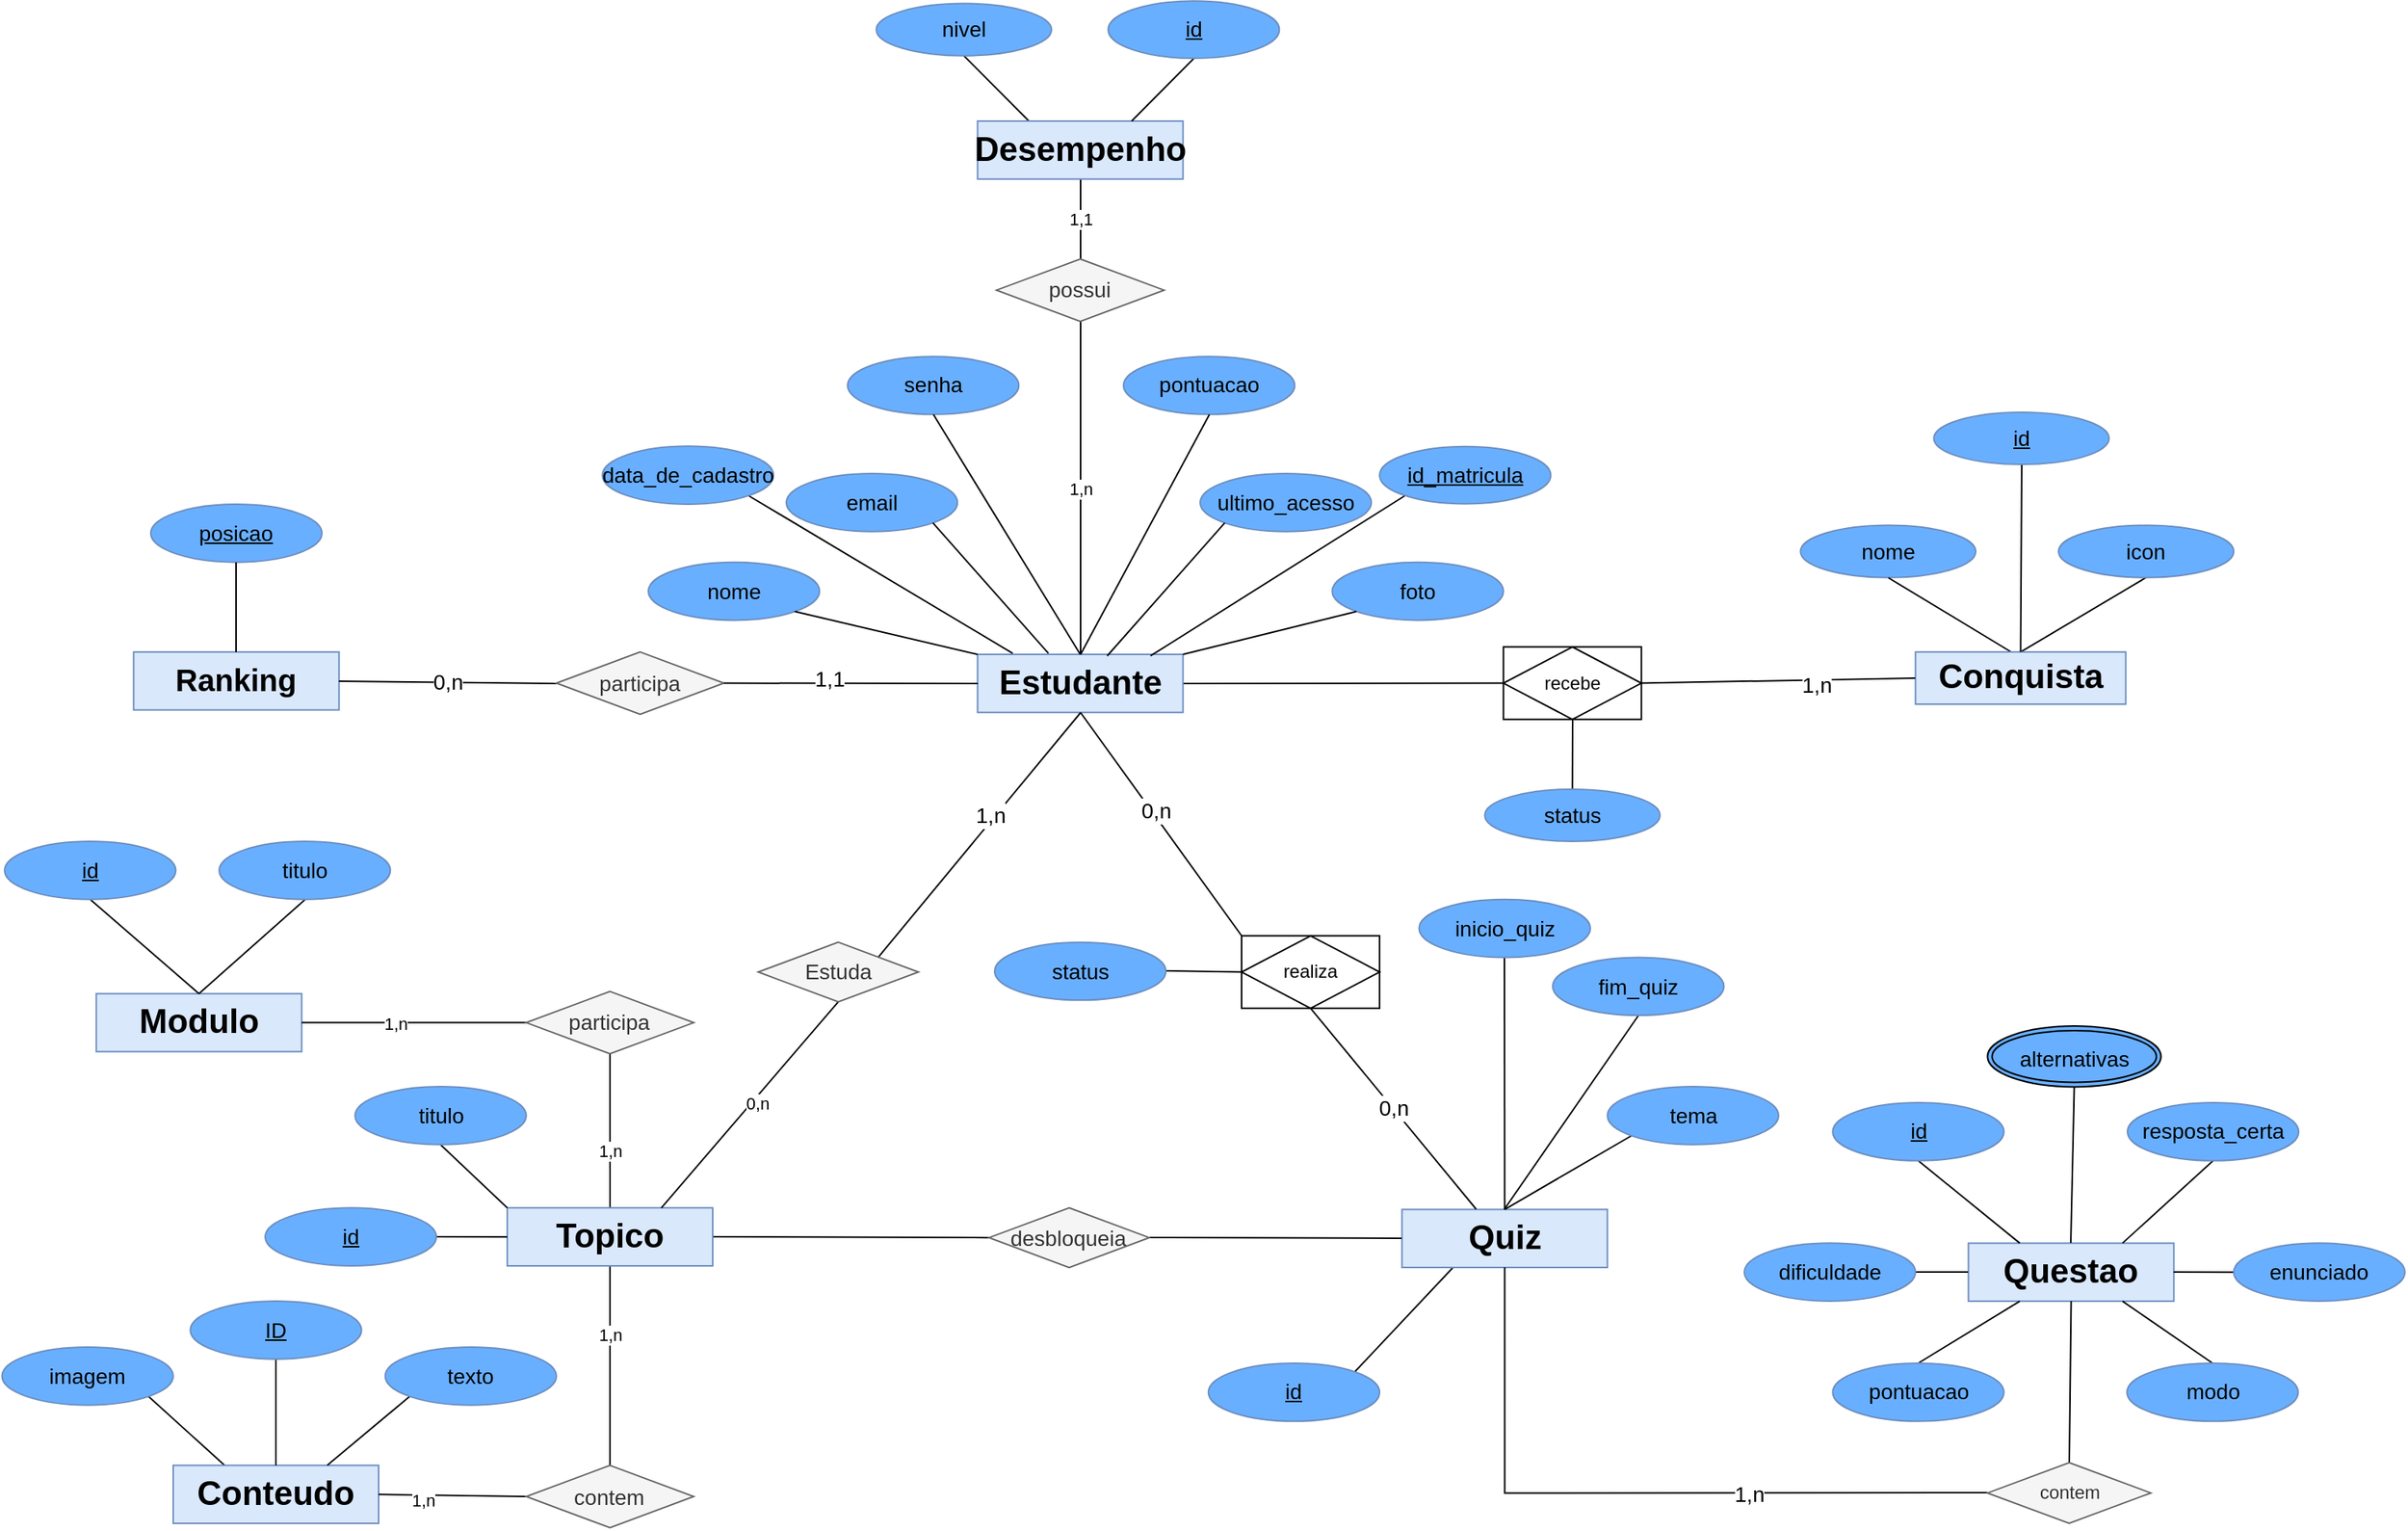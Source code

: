 <mxfile version="20.2.3" type="google" pages="3"><diagram name="ajustes_pós_daniel" id="2YEUDXyhsNv05ylZjPJs"><mxGraphModel dx="1767" dy="1791" grid="1" gridSize="10" guides="1" tooltips="1" connect="1" arrows="1" fold="1" page="1" pageScale="1" pageWidth="827" pageHeight="1169" math="0" shadow="0"><root><mxCell id="AFwiNskyduQAfm0s0ltm-0"/><mxCell id="AFwiNskyduQAfm0s0ltm-1" parent="AFwiNskyduQAfm0s0ltm-0"/><mxCell id="YUKaU4ZG-ordbT-VyIjw-5" style="edgeStyle=none;rounded=0;orthogonalLoop=1;jettySize=auto;html=1;entryX=0;entryY=0.5;entryDx=0;entryDy=0;endArrow=none;endFill=0;snapToPoint=1;fixDash=0;" parent="AFwiNskyduQAfm0s0ltm-1" source="AFwiNskyduQAfm0s0ltm-4" target="JCn-Qp2m9jQ9w4_ROglv-7" edge="1"><mxGeometry relative="1" as="geometry"/></mxCell><mxCell id="AFwiNskyduQAfm0s0ltm-4" value="Estudante" style="rounded=0;whiteSpace=wrap;html=1;backgroundOutline=0;snapToPoint=1;fixDash=0;comic=0;fontSize=22;container=0;fillColor=#dae8fc;strokeColor=#6c8ebf;fontStyle=1" parent="AFwiNskyduQAfm0s0ltm-1" vertex="1"><mxGeometry x="-125.226" y="-621.998" width="134.018" height="37.851" as="geometry"/></mxCell><mxCell id="DXQiAXlORtD7bbbIb8sS-11" style="edgeStyle=none;rounded=0;orthogonalLoop=1;jettySize=auto;html=1;entryX=0.5;entryY=0;entryDx=0;entryDy=0;endArrow=none;endFill=0;snapToPoint=1;exitX=0.5;exitY=1;exitDx=0;exitDy=0;" parent="AFwiNskyduQAfm0s0ltm-1" source="AFwiNskyduQAfm0s0ltm-5" target="DXQiAXlORtD7bbbIb8sS-10" edge="1"><mxGeometry relative="1" as="geometry"><mxPoint x="-310.41" y="-37.31" as="sourcePoint"/></mxGeometry></mxCell><mxCell id="DXQiAXlORtD7bbbIb8sS-12" value="1,n" style="edgeLabel;html=1;align=center;verticalAlign=middle;resizable=0;points=[];snapToPoint=1;" parent="DXQiAXlORtD7bbbIb8sS-11" connectable="0" vertex="1"><mxGeometry x="-0.316" relative="1" as="geometry"><mxPoint as="offset"/></mxGeometry></mxCell><mxCell id="DXQiAXlORtD7bbbIb8sS-15" style="edgeStyle=none;rounded=0;orthogonalLoop=1;jettySize=auto;html=1;entryX=0.5;entryY=1;entryDx=0;entryDy=0;endArrow=none;endFill=0;snapToPoint=1;" parent="AFwiNskyduQAfm0s0ltm-1" source="AFwiNskyduQAfm0s0ltm-5" target="JCn-Qp2m9jQ9w4_ROglv-10" edge="1"><mxGeometry relative="1" as="geometry"/></mxCell><mxCell id="DXQiAXlORtD7bbbIb8sS-16" value="1,n" style="edgeLabel;html=1;align=center;verticalAlign=middle;resizable=0;points=[];snapToPoint=1;" parent="DXQiAXlORtD7bbbIb8sS-15" connectable="0" vertex="1"><mxGeometry x="-0.248" y="-1" relative="1" as="geometry"><mxPoint x="-1" as="offset"/></mxGeometry></mxCell><mxCell id="JCn-Qp2m9jQ9w4_ROglv-36" value="" style="edgeStyle=none;rounded=0;orthogonalLoop=1;jettySize=auto;html=1;endArrow=none;endFill=0;entryX=0;entryY=0.5;entryDx=0;entryDy=0;" parent="AFwiNskyduQAfm0s0ltm-1" source="AFwiNskyduQAfm0s0ltm-5" target="JCn-Qp2m9jQ9w4_ROglv-37" edge="1"><mxGeometry relative="1" as="geometry"><mxPoint x="-70" y="-230" as="targetPoint"/></mxGeometry></mxCell><mxCell id="AFwiNskyduQAfm0s0ltm-5" value="Topico" style="rounded=0;whiteSpace=wrap;html=1;backgroundOutline=0;snapToPoint=1;fixDash=0;comic=0;fontSize=22;container=0;fillColor=#dae8fc;strokeColor=#6c8ebf;fontStyle=1" parent="AFwiNskyduQAfm0s0ltm-1" vertex="1"><mxGeometry x="-432.048" y="-260.862" width="134.018" height="37.851" as="geometry"/></mxCell><mxCell id="VAiXA7wE5wq2S_8gX2D_-1" style="rounded=0;orthogonalLoop=1;jettySize=auto;html=1;endArrow=none;endFill=0;" parent="AFwiNskyduQAfm0s0ltm-1" source="AFwiNskyduQAfm0s0ltm-7" target="VAiXA7wE5wq2S_8gX2D_-0" edge="1"><mxGeometry relative="1" as="geometry"/></mxCell><mxCell id="AFwiNskyduQAfm0s0ltm-7" value="Quiz" style="rounded=0;whiteSpace=wrap;html=1;backgroundOutline=0;snapToPoint=1;fixDash=0;comic=0;fontSize=22;container=0;fillColor=#dae8fc;strokeColor=#6c8ebf;fontStyle=1" parent="AFwiNskyduQAfm0s0ltm-1" vertex="1"><mxGeometry x="151.678" y="-259.81" width="134.018" height="37.851" as="geometry"/></mxCell><mxCell id="AFwiNskyduQAfm0s0ltm-8" value="Questao" style="rounded=0;whiteSpace=wrap;html=1;backgroundOutline=0;snapToPoint=1;fixDash=0;comic=0;fontSize=22;container=0;fillColor=#dae8fc;strokeColor=#6c8ebf;fontStyle=1" parent="AFwiNskyduQAfm0s0ltm-1" vertex="1"><mxGeometry x="521.226" y="-237.809" width="134.018" height="37.851" as="geometry"/></mxCell><mxCell id="AFwiNskyduQAfm0s0ltm-9" value="&lt;font style=&quot;font-size: 20px;&quot;&gt;Ranking&lt;/font&gt;" style="rounded=0;whiteSpace=wrap;html=1;backgroundOutline=0;snapToPoint=1;fixDash=0;comic=0;fontSize=22;container=0;fillColor=#dae8fc;strokeColor=#6c8ebf;fontStyle=1" parent="AFwiNskyduQAfm0s0ltm-1" vertex="1"><mxGeometry x="-675.809" y="-623.582" width="134.018" height="37.851" as="geometry"/></mxCell><mxCell id="AFwiNskyduQAfm0s0ltm-10" value="nome" style="ellipse;whiteSpace=wrap;html=1;align=center;backgroundOutline=0;snapToPoint=1;fixDash=0;comic=0;fontSize=14;container=0;fillColor=#69AFFF;strokeColor=#6c8ebf;" parent="AFwiNskyduQAfm0s0ltm-1" vertex="1"><mxGeometry x="-340.006" y="-682.151" width="111.682" height="37.851" as="geometry"/></mxCell><mxCell id="AFwiNskyduQAfm0s0ltm-11" style="rounded=0;orthogonalLoop=1;jettySize=auto;html=1;backgroundOutline=0;snapToPoint=1;fixDash=0;comic=0;fontSize=14;strokeColor=default;startArrow=none;startFill=0;endArrow=none;endFill=0;exitX=0;exitY=0;exitDx=0;exitDy=0;" parent="AFwiNskyduQAfm0s0ltm-1" source="AFwiNskyduQAfm0s0ltm-4" target="AFwiNskyduQAfm0s0ltm-10" edge="1"><mxGeometry relative="1" as="geometry"/></mxCell><mxCell id="AFwiNskyduQAfm0s0ltm-12" value="senha" style="ellipse;whiteSpace=wrap;html=1;align=center;backgroundOutline=0;snapToPoint=1;fixDash=0;comic=0;fontSize=14;container=0;fillColor=#69AFFF;strokeColor=#6c8ebf;" parent="AFwiNskyduQAfm0s0ltm-1" vertex="1"><mxGeometry x="-210.003" y="-816.433" width="111.682" height="37.851" as="geometry"/></mxCell><mxCell id="AFwiNskyduQAfm0s0ltm-13" style="edgeStyle=none;rounded=0;orthogonalLoop=1;jettySize=auto;html=1;backgroundOutline=0;snapToPoint=1;fixDash=0;comic=0;fontSize=14;strokeColor=default;startArrow=none;startFill=0;endArrow=none;endFill=0;exitX=0.5;exitY=0;exitDx=0;exitDy=0;" parent="AFwiNskyduQAfm0s0ltm-1" source="AFwiNskyduQAfm0s0ltm-4" target="AFwiNskyduQAfm0s0ltm-12" edge="1"><mxGeometry relative="1" as="geometry"><mxPoint y="-600" as="sourcePoint"/></mxGeometry></mxCell><mxCell id="AFwiNskyduQAfm0s0ltm-14" value="email" style="ellipse;whiteSpace=wrap;html=1;align=center;backgroundOutline=0;snapToPoint=1;fixDash=0;comic=0;fontSize=14;container=0;fillColor=#69AFFF;strokeColor=#6c8ebf;" parent="AFwiNskyduQAfm0s0ltm-1" vertex="1"><mxGeometry x="-250.0" y="-739.996" width="111.682" height="37.851" as="geometry"/></mxCell><mxCell id="AFwiNskyduQAfm0s0ltm-15" style="edgeStyle=none;rounded=0;orthogonalLoop=1;jettySize=auto;html=1;entryX=1;entryY=1;entryDx=0;entryDy=0;backgroundOutline=0;snapToPoint=1;fixDash=0;comic=0;fontSize=14;strokeColor=default;startArrow=none;startFill=0;endArrow=none;endFill=0;exitX=0.345;exitY=-0.018;exitDx=0;exitDy=0;exitPerimeter=0;" parent="AFwiNskyduQAfm0s0ltm-1" source="AFwiNskyduQAfm0s0ltm-4" target="AFwiNskyduQAfm0s0ltm-14" edge="1"><mxGeometry relative="1" as="geometry"><mxPoint x="-100" y="-620" as="sourcePoint"/></mxGeometry></mxCell><mxCell id="AFwiNskyduQAfm0s0ltm-18" value="foto" style="ellipse;whiteSpace=wrap;html=1;align=center;backgroundOutline=0;snapToPoint=1;fixDash=0;comic=0;fontSize=14;container=0;fillColor=#69AFFF;strokeColor=#6c8ebf;" parent="AFwiNskyduQAfm0s0ltm-1" vertex="1"><mxGeometry x="106.153" y="-682.153" width="111.682" height="37.851" as="geometry"/></mxCell><mxCell id="AFwiNskyduQAfm0s0ltm-19" style="edgeStyle=none;rounded=0;orthogonalLoop=1;jettySize=auto;html=1;backgroundOutline=0;snapToPoint=1;fixDash=0;comic=0;fontSize=14;strokeColor=default;startArrow=none;startFill=0;endArrow=none;endFill=0;exitX=1;exitY=0;exitDx=0;exitDy=0;" parent="AFwiNskyduQAfm0s0ltm-1" source="AFwiNskyduQAfm0s0ltm-4" target="AFwiNskyduQAfm0s0ltm-18" edge="1"><mxGeometry relative="1" as="geometry"><mxPoint x="3.1" y="-756.99" as="targetPoint"/></mxGeometry></mxCell><mxCell id="YUKaU4ZG-ordbT-VyIjw-10" style="edgeStyle=none;rounded=0;orthogonalLoop=1;jettySize=auto;html=1;endArrow=none;endFill=0;snapToPoint=1;fixDash=0;entryX=0.171;entryY=-0.018;entryDx=0;entryDy=0;entryPerimeter=0;" parent="AFwiNskyduQAfm0s0ltm-1" source="AFwiNskyduQAfm0s0ltm-20" target="AFwiNskyduQAfm0s0ltm-4" edge="1"><mxGeometry relative="1" as="geometry"><mxPoint x="-110" y="-620" as="targetPoint"/></mxGeometry></mxCell><mxCell id="AFwiNskyduQAfm0s0ltm-20" value="data_de_cadastro" style="ellipse;whiteSpace=wrap;html=1;align=center;backgroundOutline=0;snapToPoint=1;fixDash=0;comic=0;fontSize=14;container=0;fillColor=#69AFFF;strokeColor=#6c8ebf;" parent="AFwiNskyduQAfm0s0ltm-1" vertex="1"><mxGeometry x="-370.003" y="-757.857" width="111.682" height="37.851" as="geometry"/></mxCell><mxCell id="AFwiNskyduQAfm0s0ltm-22" value="ultimo_acesso" style="ellipse;whiteSpace=wrap;html=1;align=center;backgroundOutline=0;snapToPoint=1;fixDash=0;comic=0;fontSize=14;container=0;fillColor=#69AFFF;strokeColor=#6c8ebf;" parent="AFwiNskyduQAfm0s0ltm-1" vertex="1"><mxGeometry x="19.997" y="-739.997" width="111.682" height="37.851" as="geometry"/></mxCell><mxCell id="AFwiNskyduQAfm0s0ltm-23" style="edgeStyle=none;rounded=0;orthogonalLoop=1;jettySize=auto;html=1;backgroundOutline=0;snapToPoint=1;fixDash=0;comic=0;fontSize=14;strokeColor=default;startArrow=none;startFill=0;endArrow=none;endFill=0;exitX=0.631;exitY=0.026;exitDx=0;exitDy=0;exitPerimeter=0;entryX=0;entryY=1;entryDx=0;entryDy=0;" parent="AFwiNskyduQAfm0s0ltm-1" source="AFwiNskyduQAfm0s0ltm-4" target="AFwiNskyduQAfm0s0ltm-22" edge="1"><mxGeometry relative="1" as="geometry"><mxPoint x="-10" y="-780" as="targetPoint"/></mxGeometry></mxCell><mxCell id="AFwiNskyduQAfm0s0ltm-24" value="pontuacao" style="ellipse;whiteSpace=wrap;html=1;align=center;backgroundOutline=0;snapToPoint=1;fixDash=0;comic=0;fontSize=14;container=0;fillColor=#69AFFF;strokeColor=#6c8ebf;" parent="AFwiNskyduQAfm0s0ltm-1" vertex="1"><mxGeometry x="-29.995" y="-816.434" width="111.682" height="37.851" as="geometry"/></mxCell><mxCell id="AFwiNskyduQAfm0s0ltm-25" style="edgeStyle=none;rounded=0;orthogonalLoop=1;jettySize=auto;html=1;backgroundOutline=0;snapToPoint=1;fixDash=0;comic=0;fontSize=14;strokeColor=default;startArrow=none;startFill=0;endArrow=none;endFill=0;" parent="AFwiNskyduQAfm0s0ltm-1" source="AFwiNskyduQAfm0s0ltm-4" target="AFwiNskyduQAfm0s0ltm-24" edge="1"><mxGeometry relative="1" as="geometry"><mxPoint x="10" y="-590" as="sourcePoint"/></mxGeometry></mxCell><mxCell id="AFwiNskyduQAfm0s0ltm-26" value="" style="edgeStyle=none;rounded=0;comic=0;orthogonalLoop=1;jettySize=auto;html=1;startArrow=none;startFill=0;endArrow=none;endFill=0;fontSize=14;strokeColor=default;snapToPoint=1;fixDash=0;entryX=0.842;entryY=0.026;entryDx=0;entryDy=0;entryPerimeter=0;" parent="AFwiNskyduQAfm0s0ltm-1" source="AFwiNskyduQAfm0s0ltm-27" target="AFwiNskyduQAfm0s0ltm-4" edge="1"><mxGeometry relative="1" as="geometry"><mxPoint x="-30" y="-620" as="targetPoint"/></mxGeometry></mxCell><mxCell id="AFwiNskyduQAfm0s0ltm-27" value="id_matricula" style="ellipse;whiteSpace=wrap;html=1;align=center;fontStyle=4;backgroundOutline=0;snapToPoint=1;fixDash=0;comic=0;fontSize=14;container=0;fillColor=#69AFFF;strokeColor=#6c8ebf;" parent="AFwiNskyduQAfm0s0ltm-1" vertex="1"><mxGeometry x="137.05" y="-757.61" width="111.68" height="37.36" as="geometry"/></mxCell><mxCell id="AFwiNskyduQAfm0s0ltm-30" style="edgeStyle=none;rounded=0;comic=0;orthogonalLoop=1;jettySize=auto;html=1;startArrow=none;startFill=0;endArrow=none;endFill=0;snapToPoint=1;fontSize=14;entryX=0;entryY=0;entryDx=0;entryDy=0;strokeColor=default;" parent="AFwiNskyduQAfm0s0ltm-1" source="AFwiNskyduQAfm0s0ltm-31" target="AFwiNskyduQAfm0s0ltm-5" edge="1"><mxGeometry relative="1" as="geometry"><mxPoint x="-416.896" y="-293.237" as="targetPoint"/></mxGeometry></mxCell><mxCell id="AFwiNskyduQAfm0s0ltm-31" value="&lt;div style=&quot;font-size: 14px;&quot;&gt;titulo&lt;/div&gt;" style="ellipse;whiteSpace=wrap;html=1;align=center;backgroundOutline=0;snapToPoint=1;fixDash=0;comic=0;fontSize=14;container=0;fillColor=#69AFFF;strokeColor=#6c8ebf;" parent="AFwiNskyduQAfm0s0ltm-1" vertex="1"><mxGeometry x="-531.361" y="-339.998" width="111.682" height="37.851" as="geometry"/></mxCell><mxCell id="AFwiNskyduQAfm0s0ltm-34" style="edgeStyle=none;rounded=0;comic=0;orthogonalLoop=1;jettySize=auto;html=1;startArrow=none;startFill=0;endArrow=none;endFill=0;snapToPoint=1;fontSize=14;strokeColor=default;entryX=0;entryY=0.5;entryDx=0;entryDy=0;" parent="AFwiNskyduQAfm0s0ltm-1" source="AFwiNskyduQAfm0s0ltm-35" target="AFwiNskyduQAfm0s0ltm-5" edge="1"><mxGeometry relative="1" as="geometry"/></mxCell><mxCell id="AFwiNskyduQAfm0s0ltm-35" value="id" style="ellipse;whiteSpace=wrap;html=1;align=center;fontStyle=4;backgroundOutline=0;snapToPoint=1;fixDash=0;comic=0;fontSize=14;container=0;fillColor=#69AFFF;strokeColor=#6c8ebf;" parent="AFwiNskyduQAfm0s0ltm-1" vertex="1"><mxGeometry x="-589.999" y="-260.865" width="111.682" height="37.851" as="geometry"/></mxCell><mxCell id="AFwiNskyduQAfm0s0ltm-36" style="edgeStyle=none;rounded=0;comic=0;orthogonalLoop=1;jettySize=auto;html=1;startArrow=none;startFill=0;endArrow=none;endFill=0;snapToPoint=1;fontSize=14;strokeColor=default;exitX=0;exitY=0.5;exitDx=0;exitDy=0;" parent="AFwiNskyduQAfm0s0ltm-1" source="AFwiNskyduQAfm0s0ltm-37" target="AFwiNskyduQAfm0s0ltm-8" edge="1"><mxGeometry relative="1" as="geometry"><mxPoint x="1152.275" y="458.283" as="targetPoint"/><mxPoint x="714.333" y="-218.793" as="sourcePoint"/></mxGeometry></mxCell><mxCell id="AFwiNskyduQAfm0s0ltm-37" value="enunciado" style="ellipse;whiteSpace=wrap;html=1;align=center;backgroundOutline=0;snapToPoint=1;fixDash=0;comic=0;fontSize=14;container=0;fillColor=#69AFFF;strokeColor=#6c8ebf;" parent="AFwiNskyduQAfm0s0ltm-1" vertex="1"><mxGeometry x="694.312" y="-237.844" width="111.682" height="37.851" as="geometry"/></mxCell><mxCell id="AFwiNskyduQAfm0s0ltm-38" style="edgeStyle=none;rounded=0;comic=0;orthogonalLoop=1;jettySize=auto;html=1;entryX=0.75;entryY=0;entryDx=0;entryDy=0;startArrow=none;startFill=0;endArrow=none;endFill=0;snapToPoint=1;fontSize=14;strokeColor=default;exitX=0.5;exitY=1;exitDx=0;exitDy=0;" parent="AFwiNskyduQAfm0s0ltm-1" source="AFwiNskyduQAfm0s0ltm-39" target="AFwiNskyduQAfm0s0ltm-8" edge="1"><mxGeometry relative="1" as="geometry"/></mxCell><mxCell id="AFwiNskyduQAfm0s0ltm-39" value="resposta_certa" style="ellipse;whiteSpace=wrap;html=1;align=center;backgroundOutline=0;snapToPoint=1;fixDash=0;comic=0;fontSize=14;container=0;fillColor=#69AFFF;strokeColor=#6c8ebf;" parent="AFwiNskyduQAfm0s0ltm-1" vertex="1"><mxGeometry x="625.001" y="-329.461" width="111.682" height="37.851" as="geometry"/></mxCell><mxCell id="AFwiNskyduQAfm0s0ltm-40" style="edgeStyle=none;rounded=0;comic=0;orthogonalLoop=1;jettySize=auto;html=1;entryX=0.25;entryY=0;entryDx=0;entryDy=0;startArrow=none;startFill=0;endArrow=none;endFill=0;snapToPoint=1;fontSize=14;strokeColor=default;exitX=0.5;exitY=1;exitDx=0;exitDy=0;" parent="AFwiNskyduQAfm0s0ltm-1" source="AFwiNskyduQAfm0s0ltm-41" target="AFwiNskyduQAfm0s0ltm-8" edge="1"><mxGeometry relative="1" as="geometry"/></mxCell><mxCell id="AFwiNskyduQAfm0s0ltm-41" value="id" style="ellipse;whiteSpace=wrap;html=1;align=center;fontStyle=4;backgroundOutline=0;snapToPoint=1;fixDash=0;comic=0;fontSize=14;container=0;fillColor=#69AFFF;strokeColor=#6c8ebf;" parent="AFwiNskyduQAfm0s0ltm-1" vertex="1"><mxGeometry x="432.678" y="-329.464" width="111.682" height="37.851" as="geometry"/></mxCell><mxCell id="AFwiNskyduQAfm0s0ltm-42" style="edgeStyle=none;rounded=0;comic=0;orthogonalLoop=1;jettySize=auto;html=1;exitX=0.5;exitY=1;exitDx=0;exitDy=0;startArrow=classic;startFill=1;endArrow=none;endFill=0;snapToPoint=1;fontSize=14;" parent="AFwiNskyduQAfm0s0ltm-1" edge="1"><mxGeometry relative="1" as="geometry"><mxPoint x="-224.531" y="-222.807" as="sourcePoint"/><mxPoint x="-224.037" y="-223.17" as="targetPoint"/></mxGeometry></mxCell><mxCell id="YUKaU4ZG-ordbT-VyIjw-12" style="edgeStyle=none;rounded=0;orthogonalLoop=1;jettySize=auto;html=1;entryX=0;entryY=0.5;entryDx=0;entryDy=0;endArrow=none;endFill=0;" parent="AFwiNskyduQAfm0s0ltm-1" source="AFwiNskyduQAfm0s0ltm-44" target="JCn-Qp2m9jQ9w4_ROglv-3" edge="1"><mxGeometry relative="1" as="geometry"/></mxCell><mxCell id="AFwiNskyduQAfm0s0ltm-44" value="status" style="ellipse;whiteSpace=wrap;html=1;align=center;snapToPoint=1;fontSize=14;container=0;fillColor=#69AFFF;strokeColor=#6c8ebf;" parent="AFwiNskyduQAfm0s0ltm-1" vertex="1"><mxGeometry x="-114.059" y="-434.184" width="111.682" height="37.851" as="geometry"/></mxCell><mxCell id="AFwiNskyduQAfm0s0ltm-45" style="edgeStyle=none;rounded=0;comic=0;orthogonalLoop=1;jettySize=auto;html=1;startArrow=none;startFill=0;endArrow=none;endFill=0;snapToPoint=1;fontSize=14;strokeColor=default;entryX=0.5;entryY=0;entryDx=0;entryDy=0;" parent="AFwiNskyduQAfm0s0ltm-1" source="AFwiNskyduQAfm0s0ltm-46" target="AFwiNskyduQAfm0s0ltm-7" edge="1"><mxGeometry relative="1" as="geometry"><mxPoint x="451.05" y="-501.807" as="sourcePoint"/></mxGeometry></mxCell><mxCell id="AFwiNskyduQAfm0s0ltm-47" style="edgeStyle=none;rounded=0;comic=0;orthogonalLoop=1;jettySize=auto;html=1;startArrow=none;startFill=0;endArrow=none;endFill=0;snapToPoint=1;fontSize=14;strokeColor=default;entryX=0.5;entryY=0;entryDx=0;entryDy=0;" parent="AFwiNskyduQAfm0s0ltm-1" source="AFwiNskyduQAfm0s0ltm-48" target="AFwiNskyduQAfm0s0ltm-7" edge="1"><mxGeometry relative="1" as="geometry"><mxPoint x="-258.408" y="-768.119" as="targetPoint"/></mxGeometry></mxCell><mxCell id="AFwiNskyduQAfm0s0ltm-48" value="inicio_quiz" style="ellipse;whiteSpace=wrap;html=1;align=center;snapToPoint=1;fontSize=14;container=0;fillColor=#69AFFF;strokeColor=#6c8ebf;" parent="AFwiNskyduQAfm0s0ltm-1" vertex="1"><mxGeometry x="162.848" y="-462.143" width="111.682" height="37.851" as="geometry"/></mxCell><mxCell id="AFwiNskyduQAfm0s0ltm-49" value="&lt;u&gt;posicao&lt;/u&gt;" style="ellipse;whiteSpace=wrap;html=1;align=center;fontSize=14;container=0;fillColor=#69AFFF;strokeColor=#6c8ebf;snapToPoint=1;" parent="AFwiNskyduQAfm0s0ltm-1" vertex="1"><mxGeometry x="-664.64" y="-720.001" width="111.682" height="37.851" as="geometry"/></mxCell><mxCell id="AFwiNskyduQAfm0s0ltm-50" style="edgeStyle=none;rounded=0;comic=0;orthogonalLoop=1;jettySize=auto;html=1;startArrow=none;startFill=0;endArrow=none;endFill=0;snapToPoint=1;fontSize=14;strokeColor=default;" parent="AFwiNskyduQAfm0s0ltm-1" source="AFwiNskyduQAfm0s0ltm-51" target="AFwiNskyduQAfm0s0ltm-8" edge="1"><mxGeometry relative="1" as="geometry"/></mxCell><mxCell id="AFwiNskyduQAfm0s0ltm-51" value="dificuldade" style="ellipse;whiteSpace=wrap;html=1;align=center;snapToPoint=1;fontSize=14;container=0;fillColor=#69AFFF;strokeColor=#6c8ebf;" parent="AFwiNskyduQAfm0s0ltm-1" vertex="1"><mxGeometry x="374.997" y="-237.85" width="111.682" height="37.851" as="geometry"/></mxCell><mxCell id="AFwiNskyduQAfm0s0ltm-52" style="edgeStyle=none;rounded=0;comic=0;orthogonalLoop=1;jettySize=auto;html=1;entryX=0.75;entryY=1;entryDx=0;entryDy=0;startArrow=none;startFill=0;endArrow=none;endFill=0;snapToPoint=1;fontSize=14;strokeColor=default;" parent="AFwiNskyduQAfm0s0ltm-1" source="AFwiNskyduQAfm0s0ltm-53" target="AFwiNskyduQAfm0s0ltm-8" edge="1"><mxGeometry relative="1" as="geometry"/></mxCell><mxCell id="AFwiNskyduQAfm0s0ltm-53" value="modo" style="ellipse;whiteSpace=wrap;html=1;align=center;snapToPoint=1;fontSize=14;container=0;fillColor=#69AFFF;strokeColor=#6c8ebf;" parent="AFwiNskyduQAfm0s0ltm-1" vertex="1"><mxGeometry x="624.67" y="-159.456" width="111.682" height="37.851" as="geometry"/></mxCell><mxCell id="AFwiNskyduQAfm0s0ltm-54" style="edgeStyle=none;rounded=0;comic=0;orthogonalLoop=1;jettySize=auto;html=1;entryX=0.25;entryY=1;entryDx=0;entryDy=0;startArrow=none;startFill=0;endArrow=none;endFill=0;snapToPoint=1;fontSize=14;strokeColor=default;" parent="AFwiNskyduQAfm0s0ltm-1" source="AFwiNskyduQAfm0s0ltm-55" target="AFwiNskyduQAfm0s0ltm-8" edge="1"><mxGeometry relative="1" as="geometry"/></mxCell><mxCell id="AFwiNskyduQAfm0s0ltm-55" value="pontuacao" style="ellipse;whiteSpace=wrap;html=1;align=center;snapToPoint=1;fontSize=14;container=0;fillColor=#69AFFF;strokeColor=#6c8ebf;" parent="AFwiNskyduQAfm0s0ltm-1" vertex="1"><mxGeometry x="432.675" y="-159.46" width="111.682" height="37.851" as="geometry"/></mxCell><mxCell id="AFwiNskyduQAfm0s0ltm-56" style="rounded=0;orthogonalLoop=1;jettySize=auto;html=1;exitX=1;exitY=0;exitDx=0;exitDy=0;startArrow=none;startFill=0;endArrow=none;endFill=0;strokeColor=default;snapToPoint=1;" parent="AFwiNskyduQAfm0s0ltm-1" source="AFwiNskyduQAfm0s0ltm-60" target="AFwiNskyduQAfm0s0ltm-4" edge="1"><mxGeometry relative="1" as="geometry"/></mxCell><mxCell id="AFwiNskyduQAfm0s0ltm-57" value="1,n" style="edgeLabel;html=1;align=center;verticalAlign=middle;resizable=0;points=[];fontSize=14;container=0;snapToPoint=1;" parent="AFwiNskyduQAfm0s0ltm-56" connectable="0" vertex="1"><mxGeometry x="0.259" y="7" relative="1" as="geometry"><mxPoint x="-5" y="12" as="offset"/></mxGeometry></mxCell><mxCell id="AFwiNskyduQAfm0s0ltm-58" style="edgeStyle=none;rounded=0;orthogonalLoop=1;jettySize=auto;html=1;endArrow=none;endFill=0;snapToPoint=1;exitX=0.5;exitY=1;exitDx=0;exitDy=0;entryX=0.75;entryY=0;entryDx=0;entryDy=0;" parent="AFwiNskyduQAfm0s0ltm-1" source="AFwiNskyduQAfm0s0ltm-60" target="AFwiNskyduQAfm0s0ltm-5" edge="1"><mxGeometry relative="1" as="geometry"/></mxCell><mxCell id="AFwiNskyduQAfm0s0ltm-59" value="0,n" style="edgeLabel;html=1;align=center;verticalAlign=middle;resizable=0;points=[];container=0;snapToPoint=1;" parent="AFwiNskyduQAfm0s0ltm-58" connectable="0" vertex="1"><mxGeometry x="-0.22" y="-4" relative="1" as="geometry"><mxPoint x="-5" y="16" as="offset"/></mxGeometry></mxCell><mxCell id="AFwiNskyduQAfm0s0ltm-60" value="Estuda" style="shape=rhombus;perimeter=rhombusPerimeter;whiteSpace=wrap;html=1;align=center;fontSize=14;fillColor=#f5f5f5;fontColor=#333333;strokeColor=#666666;container=0;snapToPoint=1;" parent="AFwiNskyduQAfm0s0ltm-1" vertex="1"><mxGeometry x="-268.317" y="-434.185" width="104.482" height="38.904" as="geometry"/></mxCell><mxCell id="AFwiNskyduQAfm0s0ltm-61" value="0,n" style="rounded=0;orthogonalLoop=1;jettySize=auto;html=1;labelBorderColor=none;fontSize=14;startArrow=none;startFill=0;endArrow=none;endFill=0;snapToPoint=1;exitX=0;exitY=0;exitDx=0;exitDy=0;" parent="AFwiNskyduQAfm0s0ltm-1" source="JCn-Qp2m9jQ9w4_ROglv-3" target="AFwiNskyduQAfm0s0ltm-4" edge="1"><mxGeometry x="0.104" y="-2" relative="1" as="geometry"><mxPoint x="-183.667" y="-804.333" as="sourcePoint"/><mxPoint as="offset"/></mxGeometry></mxCell><mxCell id="AFwiNskyduQAfm0s0ltm-63" style="edgeStyle=orthogonalEdgeStyle;rounded=0;orthogonalLoop=1;jettySize=auto;html=1;endArrow=none;endFill=0;snapToPoint=1;entryX=0.5;entryY=1;entryDx=0;entryDy=0;" parent="AFwiNskyduQAfm0s0ltm-1" source="AFwiNskyduQAfm0s0ltm-66" target="AFwiNskyduQAfm0s0ltm-7" edge="1"><mxGeometry relative="1" as="geometry"/></mxCell><mxCell id="AFwiNskyduQAfm0s0ltm-64" value="1,n" style="edgeLabel;html=1;align=center;verticalAlign=middle;resizable=0;points=[];fontSize=14;container=0;snapToPoint=1;" parent="AFwiNskyduQAfm0s0ltm-63" connectable="0" vertex="1"><mxGeometry x="-0.327" y="1" relative="1" as="geometry"><mxPoint as="offset"/></mxGeometry></mxCell><mxCell id="AFwiNskyduQAfm0s0ltm-65" style="edgeStyle=none;rounded=0;orthogonalLoop=1;jettySize=auto;html=1;entryX=0.5;entryY=1;entryDx=0;entryDy=0;endArrow=none;endFill=0;snapToPoint=1;" parent="AFwiNskyduQAfm0s0ltm-1" source="AFwiNskyduQAfm0s0ltm-66" target="AFwiNskyduQAfm0s0ltm-8" edge="1"><mxGeometry relative="1" as="geometry"/></mxCell><mxCell id="AFwiNskyduQAfm0s0ltm-66" value="contem" style="shape=rhombus;perimeter=rhombusPerimeter;whiteSpace=wrap;html=1;align=center;fillColor=#f5f5f5;fontColor=#333333;strokeColor=#666666;container=0;snapToPoint=1;" parent="AFwiNskyduQAfm0s0ltm-1" vertex="1"><mxGeometry x="533.669" y="-94.643" width="106.539" height="39.668" as="geometry"/></mxCell><mxCell id="AFwiNskyduQAfm0s0ltm-67" value="nome" style="ellipse;whiteSpace=wrap;html=1;align=center;backgroundOutline=0;snapToPoint=1;fixDash=0;comic=0;metaEdit=0;fontSize=14;container=0;fillColor=#69AFFF;strokeColor=#6c8ebf;" parent="AFwiNskyduQAfm0s0ltm-1" vertex="1"><mxGeometry x="411.68" y="-706.2" width="114.31" height="34.049" as="geometry"/></mxCell><mxCell id="AFwiNskyduQAfm0s0ltm-68" style="edgeStyle=none;rounded=0;comic=0;orthogonalLoop=1;jettySize=auto;html=1;startArrow=none;startFill=0;endArrow=none;endFill=0;metaEdit=0;backgroundOutline=0;snapToPoint=1;fixDash=0;fontSize=14;strokeColor=default;" parent="AFwiNskyduQAfm0s0ltm-1" source="AFwiNskyduQAfm0s0ltm-67" edge="1"><mxGeometry relative="1" as="geometry"><mxPoint x="555" y="-620" as="targetPoint"/></mxGeometry></mxCell><mxCell id="YUKaU4ZG-ordbT-VyIjw-6" style="edgeStyle=none;rounded=0;orthogonalLoop=1;jettySize=auto;html=1;endArrow=none;endFill=0;exitX=0.5;exitY=1;exitDx=0;exitDy=0;entryX=0.5;entryY=0;entryDx=0;entryDy=0;" parent="AFwiNskyduQAfm0s0ltm-1" source="AFwiNskyduQAfm0s0ltm-69" target="AFwiNskyduQAfm0s0ltm-71" edge="1"><mxGeometry relative="1" as="geometry"><mxPoint x="550" y="-610" as="targetPoint"/></mxGeometry></mxCell><mxCell id="AFwiNskyduQAfm0s0ltm-69" value="icon" style="ellipse;whiteSpace=wrap;html=1;align=center;backgroundOutline=0;snapToPoint=1;fixDash=0;comic=0;metaEdit=0;fontSize=14;container=0;fillColor=#69AFFF;strokeColor=#6c8ebf;" parent="AFwiNskyduQAfm0s0ltm-1" vertex="1"><mxGeometry x="579.998" y="-706.203" width="114.31" height="34.049" as="geometry"/></mxCell><mxCell id="AFwiNskyduQAfm0s0ltm-71" value="Conquista" style="rounded=0;whiteSpace=wrap;html=1;backgroundOutline=0;snapToPoint=1;fixDash=0;comic=0;metaEdit=0;fontSize=22;container=0;fillColor=#dae8fc;strokeColor=#6c8ebf;fontStyle=1" parent="AFwiNskyduQAfm0s0ltm-1" vertex="1"><mxGeometry x="486.676" y="-623.584" width="137.172" height="34.049" as="geometry"><mxRectangle x="865.049" y="-636.038" width="160" height="40" as="alternateBounds"/></mxGeometry></mxCell><mxCell id="AFwiNskyduQAfm0s0ltm-72" style="edgeStyle=none;rounded=0;comic=0;orthogonalLoop=1;jettySize=auto;html=1;startArrow=none;startFill=0;endArrow=none;endFill=0;metaEdit=0;backgroundOutline=0;snapToPoint=1;fixDash=0;fontSize=14;strokeColor=default;exitX=0.5;exitY=0;exitDx=0;exitDy=0;" parent="AFwiNskyduQAfm0s0ltm-1" source="AFwiNskyduQAfm0s0ltm-73" target="JCn-Qp2m9jQ9w4_ROglv-7" edge="1"><mxGeometry relative="1" as="geometry"><mxPoint x="1050" y="-796.81" as="sourcePoint"/><mxPoint x="983.037" y="-649.801" as="targetPoint"/></mxGeometry></mxCell><mxCell id="AFwiNskyduQAfm0s0ltm-73" value="status" style="ellipse;whiteSpace=wrap;html=1;align=center;backgroundOutline=0;snapToPoint=1;fixDash=0;comic=0;metaEdit=0;fontSize=14;container=0;fillColor=#69AFFF;strokeColor=#6c8ebf;" parent="AFwiNskyduQAfm0s0ltm-1" vertex="1"><mxGeometry x="205.685" y="-534.043" width="114.31" height="34.049" as="geometry"/></mxCell><mxCell id="AFwiNskyduQAfm0s0ltm-74" style="edgeStyle=none;rounded=0;comic=0;orthogonalLoop=1;jettySize=auto;html=1;startArrow=none;startFill=0;endArrow=none;endFill=0;metaEdit=0;backgroundOutline=0;snapToPoint=1;fixDash=0;fontSize=14;strokeColor=default;entryX=0.5;entryY=0;entryDx=0;entryDy=0;" parent="AFwiNskyduQAfm0s0ltm-1" source="AFwiNskyduQAfm0s0ltm-75" target="AFwiNskyduQAfm0s0ltm-71" edge="1"><mxGeometry relative="1" as="geometry"><mxPoint x="550" y="-640" as="targetPoint"/></mxGeometry></mxCell><mxCell id="AFwiNskyduQAfm0s0ltm-75" value="id" style="ellipse;whiteSpace=wrap;html=1;align=center;fontStyle=4;backgroundOutline=0;snapToPoint=1;fixDash=0;comic=0;metaEdit=0;fontSize=14;container=0;fillColor=#69AFFF;strokeColor=#6c8ebf;" parent="AFwiNskyduQAfm0s0ltm-1" vertex="1"><mxGeometry x="498.674" y="-780.0" width="114.31" height="34.049" as="geometry"/></mxCell><mxCell id="AFwiNskyduQAfm0s0ltm-76" style="edgeStyle=none;rounded=0;orthogonalLoop=1;jettySize=auto;html=1;exitX=1;exitY=1;exitDx=0;exitDy=0;fontSize=22;endArrow=none;endFill=0;snapToPoint=1;" parent="AFwiNskyduQAfm0s0ltm-1" edge="1"><mxGeometry relative="1" as="geometry"><mxPoint x="-356.312" y="-334.975" as="sourcePoint"/><mxPoint x="-356.084" y="-335.027" as="targetPoint"/></mxGeometry></mxCell><mxCell id="AFwiNskyduQAfm0s0ltm-77" value="&lt;span style=&quot;font-size: 14px;&quot;&gt;alternativas&lt;/span&gt;" style="ellipse;shape=doubleEllipse;margin=3;whiteSpace=wrap;html=1;align=center;fillStyle=solid;fontSize=22;fillColor=#69AFFF;container=0;snapToPoint=1;" parent="AFwiNskyduQAfm0s0ltm-1" vertex="1"><mxGeometry x="533.667" y="-379.458" width="113.198" height="39.668" as="geometry"/></mxCell><mxCell id="AFwiNskyduQAfm0s0ltm-78" style="edgeStyle=none;rounded=0;orthogonalLoop=1;jettySize=auto;html=1;fontSize=14;endArrow=none;endFill=0;snapToPoint=1;exitX=1;exitY=0.5;exitDx=0;exitDy=0;" parent="AFwiNskyduQAfm0s0ltm-1" source="JCn-Qp2m9jQ9w4_ROglv-7" target="AFwiNskyduQAfm0s0ltm-71" edge="1"><mxGeometry relative="1" as="geometry"><mxPoint x="934" y="-666.143" as="sourcePoint"/></mxGeometry></mxCell><mxCell id="AFwiNskyduQAfm0s0ltm-79" value="1,n" style="edgeLabel;html=1;align=center;verticalAlign=middle;resizable=0;points=[];fontSize=14;container=0;snapToPoint=1;" parent="AFwiNskyduQAfm0s0ltm-78" connectable="0" vertex="1"><mxGeometry x="0.321" y="-4" relative="1" as="geometry"><mxPoint x="-4" y="-1" as="offset"/></mxGeometry></mxCell><mxCell id="AFwiNskyduQAfm0s0ltm-81" value="0,n" style="edgeStyle=none;rounded=0;orthogonalLoop=1;jettySize=auto;html=1;fontSize=14;endArrow=none;endFill=0;snapToPoint=1;" parent="AFwiNskyduQAfm0s0ltm-1" source="AFwiNskyduQAfm0s0ltm-82" target="AFwiNskyduQAfm0s0ltm-9" edge="1"><mxGeometry relative="1" as="geometry"/></mxCell><mxCell id="AFwiNskyduQAfm0s0ltm-82" value="participa" style="shape=rhombus;perimeter=rhombusPerimeter;whiteSpace=wrap;html=1;align=center;fontSize=14;fillColor=#f5f5f5;fontColor=#333333;strokeColor=#666666;container=0;snapToPoint=1;" parent="AFwiNskyduQAfm0s0ltm-1" vertex="1"><mxGeometry x="-399.995" y="-623.581" width="109.27" height="40.685" as="geometry"/></mxCell><mxCell id="AFwiNskyduQAfm0s0ltm-83" style="edgeStyle=none;rounded=0;orthogonalLoop=1;jettySize=auto;html=1;exitX=0.5;exitY=1;exitDx=0;exitDy=0;endArrow=none;endFill=0;snapToPoint=1;" parent="AFwiNskyduQAfm0s0ltm-1" edge="1"><mxGeometry relative="1" as="geometry"><mxPoint x="91.706" y="-322.103" as="sourcePoint"/><mxPoint x="91.906" y="-322.115" as="targetPoint"/></mxGeometry></mxCell><mxCell id="AFwiNskyduQAfm0s0ltm-84" value="" style="edgeStyle=none;rounded=0;comic=0;orthogonalLoop=1;jettySize=auto;html=1;fontSize=14;startArrow=none;startFill=0;endArrow=none;endFill=0;strokeColor=default;snapToPoint=1;" parent="AFwiNskyduQAfm0s0ltm-1" source="AFwiNskyduQAfm0s0ltm-9" target="AFwiNskyduQAfm0s0ltm-49" edge="1"><mxGeometry relative="1" as="geometry"/></mxCell><mxCell id="AFwiNskyduQAfm0s0ltm-85" style="edgeStyle=none;rounded=0;orthogonalLoop=1;jettySize=auto;html=1;exitX=0.5;exitY=1;exitDx=0;exitDy=0;endArrow=none;endFill=0;snapToPoint=1;" parent="AFwiNskyduQAfm0s0ltm-1" source="AFwiNskyduQAfm0s0ltm-8" target="AFwiNskyduQAfm0s0ltm-8" edge="1"><mxGeometry relative="1" as="geometry"/></mxCell><mxCell id="AFwiNskyduQAfm0s0ltm-86" value="0,n" style="rounded=0;orthogonalLoop=1;jettySize=auto;html=1;labelBorderColor=none;fontSize=14;startArrow=none;startFill=0;endArrow=none;endFill=0;entryX=0.5;entryY=1;entryDx=0;entryDy=0;snapToPoint=1;exitX=0.361;exitY=-0.005;exitDx=0;exitDy=0;exitPerimeter=0;" parent="AFwiNskyduQAfm0s0ltm-1" source="AFwiNskyduQAfm0s0ltm-7" target="JCn-Qp2m9jQ9w4_ROglv-3" edge="1"><mxGeometry relative="1" as="geometry"><mxPoint x="-290.27" y="-805.01" as="targetPoint"/></mxGeometry></mxCell><mxCell id="AFwiNskyduQAfm0s0ltm-87" style="edgeStyle=none;rounded=0;orthogonalLoop=1;jettySize=auto;html=1;exitX=0;exitY=0;exitDx=0;exitDy=0;endArrow=none;endFill=0;snapToPoint=1;" parent="AFwiNskyduQAfm0s0ltm-1" edge="1"><mxGeometry relative="1" as="geometry"><mxPoint x="451.869" y="-267.327" as="sourcePoint"/><mxPoint x="452.32" y="-267.313" as="targetPoint"/></mxGeometry></mxCell><mxCell id="AFwiNskyduQAfm0s0ltm-88" style="edgeStyle=none;rounded=0;orthogonalLoop=1;jettySize=auto;html=1;entryX=0.5;entryY=1;entryDx=0;entryDy=0;fontSize=14;endArrow=none;endFill=0;snapToPoint=1;" parent="AFwiNskyduQAfm0s0ltm-1" source="AFwiNskyduQAfm0s0ltm-8" target="AFwiNskyduQAfm0s0ltm-77" edge="1"><mxGeometry relative="1" as="geometry"/></mxCell><mxCell id="AFwiNskyduQAfm0s0ltm-89" style="edgeStyle=none;rounded=0;orthogonalLoop=1;jettySize=auto;html=1;fontSize=14;endArrow=none;endFill=0;snapToPoint=1;entryX=1;entryY=0.5;entryDx=0;entryDy=0;fixDash=0;" parent="AFwiNskyduQAfm0s0ltm-1" source="AFwiNskyduQAfm0s0ltm-4" target="AFwiNskyduQAfm0s0ltm-82" edge="1"><mxGeometry relative="1" as="geometry"><mxPoint x="-640" y="-570" as="targetPoint"/></mxGeometry></mxCell><mxCell id="AFwiNskyduQAfm0s0ltm-90" value="1,1" style="edgeLabel;html=1;align=center;verticalAlign=middle;resizable=0;points=[];fontSize=14;container=0;snapToPoint=1;fixDash=0;" parent="AFwiNskyduQAfm0s0ltm-89" connectable="0" vertex="1"><mxGeometry x="0.179" y="-3" relative="1" as="geometry"><mxPoint as="offset"/></mxGeometry></mxCell><mxCell id="JCn-Qp2m9jQ9w4_ROglv-1" value="" style="rounded=0;orthogonalLoop=1;jettySize=auto;html=1;endArrow=none;endFill=0;snapToPoint=1;" parent="AFwiNskyduQAfm0s0ltm-1" source="AFwiNskyduQAfm0s0ltm-91" target="AFwiNskyduQAfm0s0ltm-7" edge="1"><mxGeometry relative="1" as="geometry"/></mxCell><mxCell id="AFwiNskyduQAfm0s0ltm-91" value="fim_quiz" style="ellipse;whiteSpace=wrap;html=1;align=center;snapToPoint=1;fontSize=14;container=0;fillColor=#69AFFF;strokeColor=#6c8ebf;" parent="AFwiNskyduQAfm0s0ltm-1" vertex="1"><mxGeometry x="249.998" y="-424.293" width="111.682" height="37.851" as="geometry"/></mxCell><mxCell id="DXQiAXlORtD7bbbIb8sS-19" style="edgeStyle=none;rounded=0;orthogonalLoop=1;jettySize=auto;html=1;entryX=0.5;entryY=1;entryDx=0;entryDy=0;endArrow=none;endFill=0;exitX=0.25;exitY=0;exitDx=0;exitDy=0;snapToPoint=1;" parent="AFwiNskyduQAfm0s0ltm-1" source="Lj6xJPpIDwSAwysNRV02-0" target="Lj6xJPpIDwSAwysNRV02-1" edge="1"><mxGeometry relative="1" as="geometry"/></mxCell><mxCell id="JCn-Qp2m9jQ9w4_ROglv-48" value="1,1" style="edgeStyle=none;rounded=0;orthogonalLoop=1;jettySize=auto;html=1;endArrow=none;endFill=0;" parent="AFwiNskyduQAfm0s0ltm-1" source="Lj6xJPpIDwSAwysNRV02-0" target="JCn-Qp2m9jQ9w4_ROglv-46" edge="1"><mxGeometry relative="1" as="geometry"/></mxCell><mxCell id="Lj6xJPpIDwSAwysNRV02-0" value="Desempenho" style="rounded=0;whiteSpace=wrap;html=1;backgroundOutline=0;snapToPoint=1;fixDash=0;comic=0;fontSize=22;container=0;fillColor=#dae8fc;strokeColor=#6c8ebf;fontStyle=1" parent="AFwiNskyduQAfm0s0ltm-1" vertex="1"><mxGeometry x="-125.226" y="-969.998" width="134.018" height="37.851" as="geometry"/></mxCell><mxCell id="Lj6xJPpIDwSAwysNRV02-1" value="nivel" style="ellipse;whiteSpace=wrap;html=1;align=center;backgroundOutline=0;snapToPoint=1;fixDash=0;comic=0;metaEdit=0;fontSize=14;container=0;fillColor=#69AFFF;strokeColor=#6c8ebf;" parent="AFwiNskyduQAfm0s0ltm-1" vertex="1"><mxGeometry x="-191.302" y="-1046.693" width="114.31" height="34.049" as="geometry"/></mxCell><mxCell id="Lj6xJPpIDwSAwysNRV02-2" value="Modulo" style="rounded=0;whiteSpace=wrap;html=1;backgroundOutline=0;snapToPoint=1;fixDash=0;comic=0;fontSize=22;container=0;fillColor=#dae8fc;strokeColor=#6c8ebf;fontStyle=1" parent="AFwiNskyduQAfm0s0ltm-1" vertex="1"><mxGeometry x="-700.198" y="-400.632" width="134.018" height="37.851" as="geometry"/></mxCell><mxCell id="DXQiAXlORtD7bbbIb8sS-20" style="edgeStyle=none;rounded=0;orthogonalLoop=1;jettySize=auto;html=1;endArrow=none;endFill=0;snapToPoint=1;entryX=0.75;entryY=0;entryDx=0;entryDy=0;" parent="AFwiNskyduQAfm0s0ltm-1" source="z5B6SnarI6n_Vs3zHnNa-0" target="Lj6xJPpIDwSAwysNRV02-0" edge="1"><mxGeometry relative="1" as="geometry"/></mxCell><mxCell id="z5B6SnarI6n_Vs3zHnNa-0" value="id" style="ellipse;whiteSpace=wrap;html=1;align=center;fontStyle=4;backgroundOutline=0;snapToPoint=1;fixDash=0;comic=0;fontSize=14;container=0;fillColor=#69AFFF;strokeColor=#6c8ebf;" parent="AFwiNskyduQAfm0s0ltm-1" vertex="1"><mxGeometry x="-40.0" y="-1048.35" width="111.68" height="37.36" as="geometry"/></mxCell><mxCell id="DXQiAXlORtD7bbbIb8sS-5" style="edgeStyle=none;rounded=0;orthogonalLoop=1;jettySize=auto;html=1;entryX=1;entryY=1;entryDx=0;entryDy=0;endArrow=none;endFill=0;snapToPoint=1;exitX=0.25;exitY=0;exitDx=0;exitDy=0;" parent="AFwiNskyduQAfm0s0ltm-1" source="JCn-Qp2m9jQ9w4_ROglv-0" target="DXQiAXlORtD7bbbIb8sS-1" edge="1"><mxGeometry relative="1" as="geometry"/></mxCell><mxCell id="JCn-Qp2m9jQ9w4_ROglv-0" value="Conteudo" style="rounded=0;whiteSpace=wrap;html=1;backgroundOutline=0;snapToPoint=1;fixDash=0;comic=0;fontSize=22;container=0;fillColor=#dae8fc;strokeColor=#6c8ebf;fontStyle=1" parent="AFwiNskyduQAfm0s0ltm-1" vertex="1"><mxGeometry x="-650" y="-92.83" width="134.018" height="37.851" as="geometry"/></mxCell><mxCell id="JCn-Qp2m9jQ9w4_ROglv-3" value="realiza" style="shape=associativeEntity;whiteSpace=wrap;html=1;align=center;snapToPoint=1;" parent="AFwiNskyduQAfm0s0ltm-1" vertex="1"><mxGeometry x="47.05" y="-438.36" width="90" height="47.26" as="geometry"/></mxCell><mxCell id="JCn-Qp2m9jQ9w4_ROglv-7" value="recebe" style="shape=associativeEntity;whiteSpace=wrap;html=1;align=center;snapToPoint=1;" parent="AFwiNskyduQAfm0s0ltm-1" vertex="1"><mxGeometry x="217.84" y="-626.87" width="90" height="47.26" as="geometry"/></mxCell><mxCell id="DXQiAXlORtD7bbbIb8sS-6" style="edgeStyle=none;rounded=0;orthogonalLoop=1;jettySize=auto;html=1;endArrow=none;endFill=0;snapToPoint=1;entryX=0.75;entryY=0;entryDx=0;entryDy=0;" parent="AFwiNskyduQAfm0s0ltm-1" source="DXQiAXlORtD7bbbIb8sS-0" target="JCn-Qp2m9jQ9w4_ROglv-0" edge="1"><mxGeometry relative="1" as="geometry"/></mxCell><mxCell id="DXQiAXlORtD7bbbIb8sS-0" value="texto" style="ellipse;whiteSpace=wrap;html=1;align=center;backgroundOutline=0;snapToPoint=1;fixDash=0;comic=0;fontSize=14;container=0;fillColor=#69AFFF;strokeColor=#6c8ebf;" parent="AFwiNskyduQAfm0s0ltm-1" vertex="1"><mxGeometry x="-511.681" y="-169.998" width="111.682" height="37.851" as="geometry"/></mxCell><mxCell id="DXQiAXlORtD7bbbIb8sS-1" value="imagem" style="ellipse;whiteSpace=wrap;html=1;align=center;backgroundOutline=0;snapToPoint=1;fixDash=0;comic=0;fontSize=14;container=0;fillColor=#69AFFF;strokeColor=#6c8ebf;" parent="AFwiNskyduQAfm0s0ltm-1" vertex="1"><mxGeometry x="-761.681" y="-169.998" width="111.682" height="37.851" as="geometry"/></mxCell><mxCell id="DXQiAXlORtD7bbbIb8sS-17" style="edgeStyle=none;rounded=0;orthogonalLoop=1;jettySize=auto;html=1;entryX=1;entryY=0.5;entryDx=0;entryDy=0;endArrow=none;endFill=0;exitX=0;exitY=0.5;exitDx=0;exitDy=0;snapToPoint=1;" parent="AFwiNskyduQAfm0s0ltm-1" source="JCn-Qp2m9jQ9w4_ROglv-10" target="Lj6xJPpIDwSAwysNRV02-2" edge="1"><mxGeometry relative="1" as="geometry"><mxPoint x="-593.71" y="-359.333" as="sourcePoint"/></mxGeometry></mxCell><mxCell id="DXQiAXlORtD7bbbIb8sS-18" value="1,n" style="edgeLabel;html=1;align=center;verticalAlign=middle;resizable=0;points=[];snapToPoint=1;" parent="DXQiAXlORtD7bbbIb8sS-17" connectable="0" vertex="1"><mxGeometry x="0.177" relative="1" as="geometry"><mxPoint as="offset"/></mxGeometry></mxCell><mxCell id="JCn-Qp2m9jQ9w4_ROglv-10" value="participa" style="shape=rhombus;perimeter=rhombusPerimeter;whiteSpace=wrap;html=1;align=center;fontSize=14;fillColor=#f5f5f5;fontColor=#333333;strokeColor=#666666;container=0;snapToPoint=1;" parent="AFwiNskyduQAfm0s0ltm-1" vertex="1"><mxGeometry x="-419.675" y="-402.051" width="109.27" height="40.685" as="geometry"/></mxCell><mxCell id="JCn-Qp2m9jQ9w4_ROglv-23" value="" style="edgeStyle=none;rounded=0;orthogonalLoop=1;jettySize=auto;html=1;endArrow=none;endFill=0;entryX=0.5;entryY=0;entryDx=0;entryDy=0;" parent="AFwiNskyduQAfm0s0ltm-1" source="DXQiAXlORtD7bbbIb8sS-3" target="JCn-Qp2m9jQ9w4_ROglv-0" edge="1"><mxGeometry relative="1" as="geometry"/></mxCell><mxCell id="DXQiAXlORtD7bbbIb8sS-3" value="ID" style="ellipse;whiteSpace=wrap;html=1;align=center;fontStyle=4;backgroundOutline=0;snapToPoint=1;fixDash=0;comic=0;fontSize=14;container=0;fillColor=#69AFFF;strokeColor=#6c8ebf;" parent="AFwiNskyduQAfm0s0ltm-1" vertex="1"><mxGeometry x="-638.829" y="-199.995" width="111.682" height="37.851" as="geometry"/></mxCell><mxCell id="JCn-Qp2m9jQ9w4_ROglv-15" value="" style="edgeStyle=none;rounded=0;orthogonalLoop=1;jettySize=auto;html=1;endArrow=none;endFill=0;snapToPoint=1;entryX=0.5;entryY=0;entryDx=0;entryDy=0;" parent="AFwiNskyduQAfm0s0ltm-1" source="JCn-Qp2m9jQ9w4_ROglv-13" target="Lj6xJPpIDwSAwysNRV02-2" edge="1"><mxGeometry relative="1" as="geometry"/></mxCell><mxCell id="JCn-Qp2m9jQ9w4_ROglv-13" value="&lt;div style=&quot;font-size: 14px;&quot;&gt;titulo&lt;/div&gt;" style="ellipse;whiteSpace=wrap;html=1;align=center;backgroundOutline=0;snapToPoint=1;fixDash=0;comic=0;fontSize=14;container=0;fillColor=#69AFFF;strokeColor=#6c8ebf;" parent="AFwiNskyduQAfm0s0ltm-1" vertex="1"><mxGeometry x="-620.001" y="-499.998" width="111.682" height="37.851" as="geometry"/></mxCell><mxCell id="JCn-Qp2m9jQ9w4_ROglv-17" value="" style="edgeStyle=none;rounded=0;orthogonalLoop=1;jettySize=auto;html=1;endArrow=none;endFill=0;snapToPoint=1;entryX=0.5;entryY=0;entryDx=0;entryDy=0;" parent="AFwiNskyduQAfm0s0ltm-1" source="JCn-Qp2m9jQ9w4_ROglv-16" target="Lj6xJPpIDwSAwysNRV02-2" edge="1"><mxGeometry relative="1" as="geometry"/></mxCell><mxCell id="JCn-Qp2m9jQ9w4_ROglv-16" value="&lt;div style=&quot;font-size: 14px;&quot;&gt;&lt;u&gt;id&lt;/u&gt;&lt;/div&gt;" style="ellipse;whiteSpace=wrap;html=1;align=center;backgroundOutline=0;snapToPoint=1;fixDash=0;comic=0;fontSize=14;container=0;fillColor=#69AFFF;strokeColor=#6c8ebf;" parent="AFwiNskyduQAfm0s0ltm-1" vertex="1"><mxGeometry x="-760.001" y="-499.998" width="111.682" height="37.851" as="geometry"/></mxCell><mxCell id="DXQiAXlORtD7bbbIb8sS-13" style="edgeStyle=none;rounded=0;orthogonalLoop=1;jettySize=auto;html=1;entryX=1;entryY=0.5;entryDx=0;entryDy=0;endArrow=none;endFill=0;snapToPoint=1;" parent="AFwiNskyduQAfm0s0ltm-1" source="DXQiAXlORtD7bbbIb8sS-10" target="JCn-Qp2m9jQ9w4_ROglv-0" edge="1"><mxGeometry relative="1" as="geometry"/></mxCell><mxCell id="DXQiAXlORtD7bbbIb8sS-14" value="1,n" style="edgeLabel;html=1;align=center;verticalAlign=middle;resizable=0;points=[];snapToPoint=1;" parent="DXQiAXlORtD7bbbIb8sS-13" connectable="0" vertex="1"><mxGeometry x="0.399" y="3" relative="1" as="geometry"><mxPoint as="offset"/></mxGeometry></mxCell><mxCell id="DXQiAXlORtD7bbbIb8sS-10" value="contem" style="shape=rhombus;perimeter=rhombusPerimeter;whiteSpace=wrap;html=1;align=center;fontSize=14;fillColor=#f5f5f5;fontColor=#333333;strokeColor=#666666;container=0;snapToPoint=1;" parent="AFwiNskyduQAfm0s0ltm-1" vertex="1"><mxGeometry x="-419.675" y="-92.831" width="109.27" height="40.685" as="geometry"/></mxCell><mxCell id="AFwiNskyduQAfm0s0ltm-46" value="tema" style="ellipse;whiteSpace=wrap;html=1;align=center;snapToPoint=1;fontSize=14;container=0;fillColor=#69AFFF;strokeColor=#6c8ebf;" parent="AFwiNskyduQAfm0s0ltm-1" vertex="1"><mxGeometry x="285.7" y="-340.0" width="111.682" height="37.851" as="geometry"/></mxCell><mxCell id="JCn-Qp2m9jQ9w4_ROglv-38" value="" style="edgeStyle=none;rounded=0;orthogonalLoop=1;jettySize=auto;html=1;endArrow=none;endFill=0;" parent="AFwiNskyduQAfm0s0ltm-1" source="JCn-Qp2m9jQ9w4_ROglv-37" target="AFwiNskyduQAfm0s0ltm-7" edge="1"><mxGeometry relative="1" as="geometry"/></mxCell><mxCell id="JCn-Qp2m9jQ9w4_ROglv-37" value="desbloqueia" style="shape=rhombus;perimeter=rhombusPerimeter;whiteSpace=wrap;html=1;align=center;fontSize=14;fillColor=#f5f5f5;fontColor=#333333;strokeColor=#666666;container=0;snapToPoint=1;" parent="AFwiNskyduQAfm0s0ltm-1" vertex="1"><mxGeometry x="-117.707" y="-260.865" width="104.482" height="38.904" as="geometry"/></mxCell><mxCell id="JCn-Qp2m9jQ9w4_ROglv-47" value="1,n" style="edgeStyle=none;rounded=0;orthogonalLoop=1;jettySize=auto;html=1;endArrow=none;endFill=0;" parent="AFwiNskyduQAfm0s0ltm-1" source="JCn-Qp2m9jQ9w4_ROglv-46" target="AFwiNskyduQAfm0s0ltm-4" edge="1"><mxGeometry relative="1" as="geometry"/></mxCell><mxCell id="JCn-Qp2m9jQ9w4_ROglv-46" value="possui" style="shape=rhombus;perimeter=rhombusPerimeter;whiteSpace=wrap;html=1;align=center;fontSize=14;fillColor=#f5f5f5;fontColor=#333333;strokeColor=#666666;container=0;snapToPoint=1;" parent="AFwiNskyduQAfm0s0ltm-1" vertex="1"><mxGeometry x="-112.855" y="-880.001" width="109.27" height="40.685" as="geometry"/></mxCell><mxCell id="VAiXA7wE5wq2S_8gX2D_-0" value="id" style="ellipse;whiteSpace=wrap;html=1;align=center;fontStyle=4;backgroundOutline=0;snapToPoint=1;fixDash=0;comic=0;fontSize=14;container=0;fillColor=#69AFFF;strokeColor=#6c8ebf;" parent="AFwiNskyduQAfm0s0ltm-1" vertex="1"><mxGeometry x="25.368" y="-159.454" width="111.682" height="37.851" as="geometry"/></mxCell></root></mxGraphModel></diagram><diagram name="mudancas_cardinalidade " id="i9CyKGzEKgiurSJi3-u_"><mxGraphModel grid="1" page="1" gridSize="10" guides="1" tooltips="1" connect="1" arrows="1" fold="1" pageScale="1" pageWidth="827" pageHeight="1169" math="0" shadow="0"><root><mxCell id="GaLU8P640DQpnWmWP0LP-0"/><mxCell id="GaLU8P640DQpnWmWP0LP-1" parent="GaLU8P640DQpnWmWP0LP-0"/><mxCell id="GaLU8P640DQpnWmWP0LP-2" style="edgeStyle=none;rounded=0;orthogonalLoop=1;jettySize=auto;html=1;entryX=0;entryY=0.5;entryDx=0;entryDy=0;endArrow=none;endFill=0;snapToPoint=1;fixDash=0;" edge="1" parent="GaLU8P640DQpnWmWP0LP-1" source="GaLU8P640DQpnWmWP0LP-4" target="GaLU8P640DQpnWmWP0LP-98"><mxGeometry relative="1" as="geometry"/></mxCell><mxCell id="GaLU8P640DQpnWmWP0LP-3" value="1,n" style="edgeLabel;html=1;align=center;verticalAlign=middle;resizable=0;points=[];" connectable="0" vertex="1" parent="GaLU8P640DQpnWmWP0LP-2"><mxGeometry x="-0.125" y="-3" relative="1" as="geometry"><mxPoint as="offset"/></mxGeometry></mxCell><mxCell id="GaLU8P640DQpnWmWP0LP-4" value="Estudante" style="rounded=0;whiteSpace=wrap;html=1;backgroundOutline=0;snapToPoint=1;fixDash=0;comic=0;fontSize=22;container=0;fillColor=#dae8fc;strokeColor=#6c8ebf;fontStyle=1" vertex="1" parent="GaLU8P640DQpnWmWP0LP-1"><mxGeometry x="-143.546" y="-771.998" width="134.018" height="37.851" as="geometry"/></mxCell><mxCell id="GaLU8P640DQpnWmWP0LP-5" style="edgeStyle=none;rounded=0;orthogonalLoop=1;jettySize=auto;html=1;entryX=0.5;entryY=0;entryDx=0;entryDy=0;endArrow=none;endFill=0;snapToPoint=1;exitX=0.5;exitY=1;exitDx=0;exitDy=0;" edge="1" parent="GaLU8P640DQpnWmWP0LP-1" source="GaLU8P640DQpnWmWP0LP-10" target="GaLU8P640DQpnWmWP0LP-113"><mxGeometry relative="1" as="geometry"><mxPoint x="-328.73" y="-187.31" as="sourcePoint"/></mxGeometry></mxCell><mxCell id="GaLU8P640DQpnWmWP0LP-6" value="1,1" style="edgeLabel;html=1;align=center;verticalAlign=middle;resizable=0;points=[];snapToPoint=1;" connectable="0" vertex="1" parent="GaLU8P640DQpnWmWP0LP-5"><mxGeometry x="-0.316" relative="1" as="geometry"><mxPoint as="offset"/></mxGeometry></mxCell><mxCell id="GaLU8P640DQpnWmWP0LP-7" style="edgeStyle=none;rounded=0;orthogonalLoop=1;jettySize=auto;html=1;entryX=0.5;entryY=1;entryDx=0;entryDy=0;endArrow=none;endFill=0;snapToPoint=1;" edge="1" parent="GaLU8P640DQpnWmWP0LP-1" source="GaLU8P640DQpnWmWP0LP-10" target="GaLU8P640DQpnWmWP0LP-104"><mxGeometry relative="1" as="geometry"/></mxCell><mxCell id="GaLU8P640DQpnWmWP0LP-8" value="1,n" style="edgeLabel;html=1;align=center;verticalAlign=middle;resizable=0;points=[];snapToPoint=1;" connectable="0" vertex="1" parent="GaLU8P640DQpnWmWP0LP-7"><mxGeometry x="-0.248" y="-1" relative="1" as="geometry"><mxPoint x="-1" as="offset"/></mxGeometry></mxCell><mxCell id="GaLU8P640DQpnWmWP0LP-9" value="" style="edgeStyle=none;rounded=0;orthogonalLoop=1;jettySize=auto;html=1;endArrow=none;endFill=0;entryX=0;entryY=0.5;entryDx=0;entryDy=0;" edge="1" parent="GaLU8P640DQpnWmWP0LP-1" source="GaLU8P640DQpnWmWP0LP-10" target="GaLU8P640DQpnWmWP0LP-117"><mxGeometry relative="1" as="geometry"><mxPoint x="-88.32" y="-380" as="targetPoint"/></mxGeometry></mxCell><mxCell id="GaLU8P640DQpnWmWP0LP-10" value="Topico" style="rounded=0;whiteSpace=wrap;html=1;backgroundOutline=0;snapToPoint=1;fixDash=0;comic=0;fontSize=22;container=0;fillColor=#dae8fc;strokeColor=#6c8ebf;fontStyle=1" vertex="1" parent="GaLU8P640DQpnWmWP0LP-1"><mxGeometry x="-450.368" y="-410.862" width="134.018" height="37.851" as="geometry"/></mxCell><mxCell id="GaLU8P640DQpnWmWP0LP-11" style="rounded=0;orthogonalLoop=1;jettySize=auto;html=1;endArrow=none;endFill=0;" edge="1" parent="GaLU8P640DQpnWmWP0LP-1" source="GaLU8P640DQpnWmWP0LP-12" target="GaLU8P640DQpnWmWP0LP-120"><mxGeometry relative="1" as="geometry"/></mxCell><mxCell id="GaLU8P640DQpnWmWP0LP-12" value="Quiz" style="rounded=0;whiteSpace=wrap;html=1;backgroundOutline=0;snapToPoint=1;fixDash=0;comic=0;fontSize=22;container=0;fillColor=#dae8fc;strokeColor=#6c8ebf;fontStyle=1" vertex="1" parent="GaLU8P640DQpnWmWP0LP-1"><mxGeometry x="133.358" y="-409.81" width="134.018" height="37.851" as="geometry"/></mxCell><mxCell id="GaLU8P640DQpnWmWP0LP-13" value="Questao" style="rounded=0;whiteSpace=wrap;html=1;backgroundOutline=0;snapToPoint=1;fixDash=0;comic=0;fontSize=22;container=0;fillColor=#dae8fc;strokeColor=#6c8ebf;fontStyle=1" vertex="1" parent="GaLU8P640DQpnWmWP0LP-1"><mxGeometry x="502.556" y="-409.929" width="134.018" height="37.851" as="geometry"/></mxCell><mxCell id="GaLU8P640DQpnWmWP0LP-14" value="&lt;font style=&quot;font-size: 20px;&quot;&gt;Ranking&lt;/font&gt;" style="rounded=0;whiteSpace=wrap;html=1;backgroundOutline=0;snapToPoint=1;fixDash=0;comic=0;fontSize=22;container=0;fillColor=#dae8fc;strokeColor=#6c8ebf;fontStyle=1" vertex="1" parent="GaLU8P640DQpnWmWP0LP-1"><mxGeometry x="-694.129" y="-773.582" width="134.018" height="37.851" as="geometry"/></mxCell><mxCell id="GaLU8P640DQpnWmWP0LP-15" value="nome" style="ellipse;whiteSpace=wrap;html=1;align=center;backgroundOutline=0;snapToPoint=1;fixDash=0;comic=0;fontSize=14;container=0;fillColor=#69AFFF;strokeColor=#6c8ebf;" vertex="1" parent="GaLU8P640DQpnWmWP0LP-1"><mxGeometry x="-358.326" y="-832.151" width="111.682" height="37.851" as="geometry"/></mxCell><mxCell id="GaLU8P640DQpnWmWP0LP-16" style="rounded=0;orthogonalLoop=1;jettySize=auto;html=1;backgroundOutline=0;snapToPoint=1;fixDash=0;comic=0;fontSize=14;strokeColor=default;startArrow=none;startFill=0;endArrow=none;endFill=0;exitX=0;exitY=0;exitDx=0;exitDy=0;" edge="1" parent="GaLU8P640DQpnWmWP0LP-1" source="GaLU8P640DQpnWmWP0LP-4" target="GaLU8P640DQpnWmWP0LP-15"><mxGeometry relative="1" as="geometry"/></mxCell><mxCell id="GaLU8P640DQpnWmWP0LP-17" value="senha" style="ellipse;whiteSpace=wrap;html=1;align=center;backgroundOutline=0;snapToPoint=1;fixDash=0;comic=0;fontSize=14;container=0;fillColor=#69AFFF;strokeColor=#6c8ebf;" vertex="1" parent="GaLU8P640DQpnWmWP0LP-1"><mxGeometry x="-228.323" y="-966.433" width="111.682" height="37.851" as="geometry"/></mxCell><mxCell id="GaLU8P640DQpnWmWP0LP-18" style="edgeStyle=none;rounded=0;orthogonalLoop=1;jettySize=auto;html=1;backgroundOutline=0;snapToPoint=1;fixDash=0;comic=0;fontSize=14;strokeColor=default;startArrow=none;startFill=0;endArrow=none;endFill=0;exitX=0.5;exitY=0;exitDx=0;exitDy=0;" edge="1" parent="GaLU8P640DQpnWmWP0LP-1" source="GaLU8P640DQpnWmWP0LP-4" target="GaLU8P640DQpnWmWP0LP-17"><mxGeometry relative="1" as="geometry"><mxPoint x="-18.32" y="-750" as="sourcePoint"/></mxGeometry></mxCell><mxCell id="GaLU8P640DQpnWmWP0LP-19" value="email" style="ellipse;whiteSpace=wrap;html=1;align=center;backgroundOutline=0;snapToPoint=1;fixDash=0;comic=0;fontSize=14;container=0;fillColor=#69AFFF;strokeColor=#6c8ebf;" vertex="1" parent="GaLU8P640DQpnWmWP0LP-1"><mxGeometry x="-268.32" y="-889.996" width="111.682" height="37.851" as="geometry"/></mxCell><mxCell id="GaLU8P640DQpnWmWP0LP-20" style="edgeStyle=none;rounded=0;orthogonalLoop=1;jettySize=auto;html=1;entryX=1;entryY=1;entryDx=0;entryDy=0;backgroundOutline=0;snapToPoint=1;fixDash=0;comic=0;fontSize=14;strokeColor=default;startArrow=none;startFill=0;endArrow=none;endFill=0;exitX=0.345;exitY=-0.018;exitDx=0;exitDy=0;exitPerimeter=0;" edge="1" parent="GaLU8P640DQpnWmWP0LP-1" source="GaLU8P640DQpnWmWP0LP-4" target="GaLU8P640DQpnWmWP0LP-19"><mxGeometry relative="1" as="geometry"><mxPoint x="-118.32" y="-770" as="sourcePoint"/></mxGeometry></mxCell><mxCell id="GaLU8P640DQpnWmWP0LP-21" value="foto" style="ellipse;whiteSpace=wrap;html=1;align=center;backgroundOutline=0;snapToPoint=1;fixDash=0;comic=0;fontSize=14;container=0;fillColor=#69AFFF;strokeColor=#6c8ebf;" vertex="1" parent="GaLU8P640DQpnWmWP0LP-1"><mxGeometry x="87.833" y="-832.153" width="111.682" height="37.851" as="geometry"/></mxCell><mxCell id="GaLU8P640DQpnWmWP0LP-22" style="edgeStyle=none;rounded=0;orthogonalLoop=1;jettySize=auto;html=1;backgroundOutline=0;snapToPoint=1;fixDash=0;comic=0;fontSize=14;strokeColor=default;startArrow=none;startFill=0;endArrow=none;endFill=0;exitX=1;exitY=0;exitDx=0;exitDy=0;" edge="1" parent="GaLU8P640DQpnWmWP0LP-1" source="GaLU8P640DQpnWmWP0LP-4" target="GaLU8P640DQpnWmWP0LP-21"><mxGeometry relative="1" as="geometry"><mxPoint x="-15.22" y="-906.99" as="targetPoint"/></mxGeometry></mxCell><mxCell id="GaLU8P640DQpnWmWP0LP-23" style="edgeStyle=none;rounded=0;orthogonalLoop=1;jettySize=auto;html=1;endArrow=none;endFill=0;snapToPoint=1;fixDash=0;entryX=0.171;entryY=-0.018;entryDx=0;entryDy=0;entryPerimeter=0;" edge="1" parent="GaLU8P640DQpnWmWP0LP-1" source="GaLU8P640DQpnWmWP0LP-24" target="GaLU8P640DQpnWmWP0LP-4"><mxGeometry relative="1" as="geometry"><mxPoint x="-128.32" y="-770" as="targetPoint"/></mxGeometry></mxCell><mxCell id="GaLU8P640DQpnWmWP0LP-24" value="data_de_cadastro" style="ellipse;whiteSpace=wrap;html=1;align=center;backgroundOutline=0;snapToPoint=1;fixDash=0;comic=0;fontSize=14;container=0;fillColor=#69AFFF;strokeColor=#6c8ebf;" vertex="1" parent="GaLU8P640DQpnWmWP0LP-1"><mxGeometry x="-388.323" y="-907.857" width="111.682" height="37.851" as="geometry"/></mxCell><mxCell id="GaLU8P640DQpnWmWP0LP-25" value="ultimo_acesso" style="ellipse;whiteSpace=wrap;html=1;align=center;backgroundOutline=0;snapToPoint=1;fixDash=0;comic=0;fontSize=14;container=0;fillColor=#69AFFF;strokeColor=#6c8ebf;" vertex="1" parent="GaLU8P640DQpnWmWP0LP-1"><mxGeometry x="1.677" y="-889.997" width="111.682" height="37.851" as="geometry"/></mxCell><mxCell id="GaLU8P640DQpnWmWP0LP-26" style="edgeStyle=none;rounded=0;orthogonalLoop=1;jettySize=auto;html=1;backgroundOutline=0;snapToPoint=1;fixDash=0;comic=0;fontSize=14;strokeColor=default;startArrow=none;startFill=0;endArrow=none;endFill=0;exitX=0.631;exitY=0.026;exitDx=0;exitDy=0;exitPerimeter=0;entryX=0;entryY=1;entryDx=0;entryDy=0;" edge="1" parent="GaLU8P640DQpnWmWP0LP-1" source="GaLU8P640DQpnWmWP0LP-4" target="GaLU8P640DQpnWmWP0LP-25"><mxGeometry relative="1" as="geometry"><mxPoint x="-28.32" y="-930" as="targetPoint"/></mxGeometry></mxCell><mxCell id="GaLU8P640DQpnWmWP0LP-27" value="pontuacao" style="ellipse;whiteSpace=wrap;html=1;align=center;backgroundOutline=0;snapToPoint=1;fixDash=0;comic=0;fontSize=14;container=0;fillColor=#69AFFF;strokeColor=#6c8ebf;" vertex="1" parent="GaLU8P640DQpnWmWP0LP-1"><mxGeometry x="-48.315" y="-966.434" width="111.682" height="37.851" as="geometry"/></mxCell><mxCell id="GaLU8P640DQpnWmWP0LP-28" style="edgeStyle=none;rounded=0;orthogonalLoop=1;jettySize=auto;html=1;backgroundOutline=0;snapToPoint=1;fixDash=0;comic=0;fontSize=14;strokeColor=default;startArrow=none;startFill=0;endArrow=none;endFill=0;" edge="1" parent="GaLU8P640DQpnWmWP0LP-1" source="GaLU8P640DQpnWmWP0LP-4" target="GaLU8P640DQpnWmWP0LP-27"><mxGeometry relative="1" as="geometry"><mxPoint x="-8.32" y="-740" as="sourcePoint"/></mxGeometry></mxCell><mxCell id="GaLU8P640DQpnWmWP0LP-29" value="" style="edgeStyle=none;rounded=0;comic=0;orthogonalLoop=1;jettySize=auto;html=1;startArrow=none;startFill=0;endArrow=none;endFill=0;fontSize=14;strokeColor=default;snapToPoint=1;fixDash=0;entryX=0.842;entryY=0.026;entryDx=0;entryDy=0;entryPerimeter=0;" edge="1" parent="GaLU8P640DQpnWmWP0LP-1" source="GaLU8P640DQpnWmWP0LP-30" target="GaLU8P640DQpnWmWP0LP-4"><mxGeometry relative="1" as="geometry"><mxPoint x="-48.32" y="-770" as="targetPoint"/></mxGeometry></mxCell><mxCell id="GaLU8P640DQpnWmWP0LP-30" value="id_matricula" style="ellipse;whiteSpace=wrap;html=1;align=center;fontStyle=4;backgroundOutline=0;snapToPoint=1;fixDash=0;comic=0;fontSize=14;container=0;fillColor=#69AFFF;strokeColor=#6c8ebf;" vertex="1" parent="GaLU8P640DQpnWmWP0LP-1"><mxGeometry x="118.73" y="-907.61" width="111.68" height="37.36" as="geometry"/></mxCell><mxCell id="GaLU8P640DQpnWmWP0LP-31" style="edgeStyle=none;rounded=0;comic=0;orthogonalLoop=1;jettySize=auto;html=1;startArrow=none;startFill=0;endArrow=none;endFill=0;snapToPoint=1;fontSize=14;entryX=0;entryY=0;entryDx=0;entryDy=0;strokeColor=default;" edge="1" parent="GaLU8P640DQpnWmWP0LP-1" source="GaLU8P640DQpnWmWP0LP-32" target="GaLU8P640DQpnWmWP0LP-10"><mxGeometry relative="1" as="geometry"><mxPoint x="-435.216" y="-443.237" as="targetPoint"/></mxGeometry></mxCell><mxCell id="GaLU8P640DQpnWmWP0LP-32" value="&lt;div style=&quot;font-size: 14px;&quot;&gt;titulo&lt;/div&gt;" style="ellipse;whiteSpace=wrap;html=1;align=center;backgroundOutline=0;snapToPoint=1;fixDash=0;comic=0;fontSize=14;container=0;fillColor=#69AFFF;strokeColor=#6c8ebf;" vertex="1" parent="GaLU8P640DQpnWmWP0LP-1"><mxGeometry x="-549.681" y="-489.998" width="111.682" height="37.851" as="geometry"/></mxCell><mxCell id="GaLU8P640DQpnWmWP0LP-33" style="edgeStyle=none;rounded=0;comic=0;orthogonalLoop=1;jettySize=auto;html=1;startArrow=none;startFill=0;endArrow=none;endFill=0;snapToPoint=1;fontSize=14;strokeColor=default;entryX=0;entryY=0.5;entryDx=0;entryDy=0;" edge="1" parent="GaLU8P640DQpnWmWP0LP-1" source="GaLU8P640DQpnWmWP0LP-34" target="GaLU8P640DQpnWmWP0LP-10"><mxGeometry relative="1" as="geometry"/></mxCell><mxCell id="GaLU8P640DQpnWmWP0LP-34" value="id" style="ellipse;whiteSpace=wrap;html=1;align=center;fontStyle=4;backgroundOutline=0;snapToPoint=1;fixDash=0;comic=0;fontSize=14;container=0;fillColor=#69AFFF;strokeColor=#6c8ebf;" vertex="1" parent="GaLU8P640DQpnWmWP0LP-1"><mxGeometry x="-608.319" y="-410.865" width="111.682" height="37.851" as="geometry"/></mxCell><mxCell id="GaLU8P640DQpnWmWP0LP-35" style="edgeStyle=none;rounded=0;comic=0;orthogonalLoop=1;jettySize=auto;html=1;startArrow=none;startFill=0;endArrow=none;endFill=0;snapToPoint=1;fontSize=14;strokeColor=default;exitX=0;exitY=0.5;exitDx=0;exitDy=0;" edge="1" parent="GaLU8P640DQpnWmWP0LP-1" source="GaLU8P640DQpnWmWP0LP-36" target="GaLU8P640DQpnWmWP0LP-13"><mxGeometry relative="1" as="geometry"><mxPoint x="1133.605" y="286.163" as="targetPoint"/><mxPoint x="695.663" y="-390.913" as="sourcePoint"/></mxGeometry></mxCell><mxCell id="GaLU8P640DQpnWmWP0LP-36" value="enunciado" style="ellipse;whiteSpace=wrap;html=1;align=center;backgroundOutline=0;snapToPoint=1;fixDash=0;comic=0;fontSize=14;container=0;fillColor=#69AFFF;strokeColor=#6c8ebf;" vertex="1" parent="GaLU8P640DQpnWmWP0LP-1"><mxGeometry x="675.642" y="-409.964" width="111.682" height="37.851" as="geometry"/></mxCell><mxCell id="GaLU8P640DQpnWmWP0LP-37" style="edgeStyle=none;rounded=0;comic=0;orthogonalLoop=1;jettySize=auto;html=1;startArrow=none;startFill=0;endArrow=none;endFill=0;snapToPoint=1;fontSize=14;strokeColor=default;exitX=0;exitY=0;exitDx=0;exitDy=0;entryX=1;entryY=0.75;entryDx=0;entryDy=0;" edge="1" parent="GaLU8P640DQpnWmWP0LP-1" source="GaLU8P640DQpnWmWP0LP-38" target="GaLU8P640DQpnWmWP0LP-122"><mxGeometry relative="1" as="geometry"><mxPoint x="642.47" y="-634.27" as="targetPoint"/></mxGeometry></mxCell><mxCell id="GaLU8P640DQpnWmWP0LP-38" value="resposta_certa" style="ellipse;whiteSpace=wrap;html=1;align=center;backgroundOutline=0;snapToPoint=1;fixDash=0;comic=0;fontSize=14;container=0;fillColor=#69AFFF;strokeColor=#6c8ebf;" vertex="1" parent="GaLU8P640DQpnWmWP0LP-1"><mxGeometry x="662.471" y="-610.481" width="111.682" height="37.851" as="geometry"/></mxCell><mxCell id="GaLU8P640DQpnWmWP0LP-39" value="id" style="ellipse;whiteSpace=wrap;html=1;align=center;fontStyle=4;backgroundOutline=0;snapToPoint=1;fixDash=0;comic=0;fontSize=14;container=0;fillColor=#69AFFF;strokeColor=#6c8ebf;" vertex="1" parent="GaLU8P640DQpnWmWP0LP-1"><mxGeometry x="605.998" y="-484.274" width="111.682" height="37.851" as="geometry"/></mxCell><mxCell id="GaLU8P640DQpnWmWP0LP-40" style="edgeStyle=none;rounded=0;comic=0;orthogonalLoop=1;jettySize=auto;html=1;exitX=0.5;exitY=1;exitDx=0;exitDy=0;startArrow=classic;startFill=1;endArrow=none;endFill=0;snapToPoint=1;fontSize=14;" edge="1" parent="GaLU8P640DQpnWmWP0LP-1"><mxGeometry relative="1" as="geometry"><mxPoint x="-242.851" y="-372.807" as="sourcePoint"/><mxPoint x="-242.357" y="-373.17" as="targetPoint"/></mxGeometry></mxCell><mxCell id="GaLU8P640DQpnWmWP0LP-41" style="edgeStyle=none;rounded=0;orthogonalLoop=1;jettySize=auto;html=1;entryX=0;entryY=0.5;entryDx=0;entryDy=0;endArrow=none;endFill=0;" edge="1" parent="GaLU8P640DQpnWmWP0LP-1" source="GaLU8P640DQpnWmWP0LP-42" target="GaLU8P640DQpnWmWP0LP-97"><mxGeometry relative="1" as="geometry"/></mxCell><mxCell id="GaLU8P640DQpnWmWP0LP-42" value="status" style="ellipse;whiteSpace=wrap;html=1;align=center;snapToPoint=1;fontSize=14;container=0;fillColor=#69AFFF;strokeColor=#6c8ebf;" vertex="1" parent="GaLU8P640DQpnWmWP0LP-1"><mxGeometry x="-132.379" y="-584.184" width="111.682" height="37.851" as="geometry"/></mxCell><mxCell id="GaLU8P640DQpnWmWP0LP-43" style="edgeStyle=none;rounded=0;comic=0;orthogonalLoop=1;jettySize=auto;html=1;startArrow=none;startFill=0;endArrow=none;endFill=0;snapToPoint=1;fontSize=14;strokeColor=default;entryX=0.5;entryY=0;entryDx=0;entryDy=0;" edge="1" parent="GaLU8P640DQpnWmWP0LP-1" source="GaLU8P640DQpnWmWP0LP-114" target="GaLU8P640DQpnWmWP0LP-12"><mxGeometry relative="1" as="geometry"><mxPoint x="432.73" y="-651.807" as="sourcePoint"/></mxGeometry></mxCell><mxCell id="GaLU8P640DQpnWmWP0LP-44" style="edgeStyle=none;rounded=0;comic=0;orthogonalLoop=1;jettySize=auto;html=1;startArrow=none;startFill=0;endArrow=none;endFill=0;snapToPoint=1;fontSize=14;strokeColor=default;entryX=0.5;entryY=0;entryDx=0;entryDy=0;" edge="1" parent="GaLU8P640DQpnWmWP0LP-1" source="GaLU8P640DQpnWmWP0LP-45" target="GaLU8P640DQpnWmWP0LP-12"><mxGeometry relative="1" as="geometry"><mxPoint x="-276.728" y="-918.119" as="targetPoint"/></mxGeometry></mxCell><mxCell id="GaLU8P640DQpnWmWP0LP-45" value="inicio_quiz" style="ellipse;whiteSpace=wrap;html=1;align=center;snapToPoint=1;fontSize=14;container=0;fillColor=#69AFFF;strokeColor=#6c8ebf;" vertex="1" parent="GaLU8P640DQpnWmWP0LP-1"><mxGeometry x="144.528" y="-630.463" width="111.682" height="37.851" as="geometry"/></mxCell><mxCell id="GaLU8P640DQpnWmWP0LP-46" value="&lt;u&gt;posicao&lt;/u&gt;" style="ellipse;whiteSpace=wrap;html=1;align=center;fontSize=14;container=0;fillColor=#69AFFF;strokeColor=#6c8ebf;snapToPoint=1;" vertex="1" parent="GaLU8P640DQpnWmWP0LP-1"><mxGeometry x="-682.96" y="-870.001" width="111.682" height="37.851" as="geometry"/></mxCell><mxCell id="GaLU8P640DQpnWmWP0LP-47" style="edgeStyle=none;rounded=0;comic=0;orthogonalLoop=1;jettySize=auto;html=1;startArrow=none;startFill=0;endArrow=none;endFill=0;snapToPoint=1;fontSize=14;strokeColor=default;" edge="1" parent="GaLU8P640DQpnWmWP0LP-1" source="GaLU8P640DQpnWmWP0LP-39" target="GaLU8P640DQpnWmWP0LP-13"><mxGeometry relative="1" as="geometry"><mxPoint x="468.094" y="-390.898" as="sourcePoint"/></mxGeometry></mxCell><mxCell id="GaLU8P640DQpnWmWP0LP-48" style="edgeStyle=none;rounded=0;comic=0;orthogonalLoop=1;jettySize=auto;html=1;entryX=0.75;entryY=1;entryDx=0;entryDy=0;startArrow=none;startFill=0;endArrow=none;endFill=0;snapToPoint=1;fontSize=14;strokeColor=default;" edge="1" parent="GaLU8P640DQpnWmWP0LP-1" source="GaLU8P640DQpnWmWP0LP-49" target="GaLU8P640DQpnWmWP0LP-13"><mxGeometry relative="1" as="geometry"/></mxCell><mxCell id="GaLU8P640DQpnWmWP0LP-49" value="modo" style="ellipse;whiteSpace=wrap;html=1;align=center;snapToPoint=1;fontSize=14;container=0;fillColor=#69AFFF;strokeColor=#6c8ebf;" vertex="1" parent="GaLU8P640DQpnWmWP0LP-1"><mxGeometry x="606.0" y="-331.576" width="111.682" height="37.851" as="geometry"/></mxCell><mxCell id="GaLU8P640DQpnWmWP0LP-50" style="edgeStyle=none;rounded=0;comic=0;orthogonalLoop=1;jettySize=auto;html=1;entryX=0.25;entryY=1;entryDx=0;entryDy=0;startArrow=none;startFill=0;endArrow=none;endFill=0;snapToPoint=1;fontSize=14;strokeColor=default;" edge="1" parent="GaLU8P640DQpnWmWP0LP-1" source="GaLU8P640DQpnWmWP0LP-51" target="GaLU8P640DQpnWmWP0LP-13"><mxGeometry relative="1" as="geometry"/></mxCell><mxCell id="GaLU8P640DQpnWmWP0LP-51" value="pontuacao" style="ellipse;whiteSpace=wrap;html=1;align=center;snapToPoint=1;fontSize=14;container=0;fillColor=#69AFFF;strokeColor=#6c8ebf;" vertex="1" parent="GaLU8P640DQpnWmWP0LP-1"><mxGeometry x="414.005" y="-331.58" width="111.682" height="37.851" as="geometry"/></mxCell><mxCell id="GaLU8P640DQpnWmWP0LP-52" style="rounded=0;orthogonalLoop=1;jettySize=auto;html=1;exitX=1;exitY=0;exitDx=0;exitDy=0;startArrow=none;startFill=0;endArrow=none;endFill=0;strokeColor=default;snapToPoint=1;" edge="1" parent="GaLU8P640DQpnWmWP0LP-1" source="GaLU8P640DQpnWmWP0LP-56" target="GaLU8P640DQpnWmWP0LP-4"><mxGeometry relative="1" as="geometry"/></mxCell><mxCell id="GaLU8P640DQpnWmWP0LP-53" value="1,n" style="edgeLabel;html=1;align=center;verticalAlign=middle;resizable=0;points=[];fontSize=12;container=0;snapToPoint=1;" connectable="0" vertex="1" parent="GaLU8P640DQpnWmWP0LP-52"><mxGeometry x="0.259" y="7" relative="1" as="geometry"><mxPoint x="-5" y="12" as="offset"/></mxGeometry></mxCell><mxCell id="GaLU8P640DQpnWmWP0LP-54" style="edgeStyle=none;rounded=0;orthogonalLoop=1;jettySize=auto;html=1;endArrow=none;endFill=0;snapToPoint=1;exitX=0.5;exitY=1;exitDx=0;exitDy=0;entryX=0.75;entryY=0;entryDx=0;entryDy=0;" edge="1" parent="GaLU8P640DQpnWmWP0LP-1" source="GaLU8P640DQpnWmWP0LP-56" target="GaLU8P640DQpnWmWP0LP-10"><mxGeometry relative="1" as="geometry"/></mxCell><mxCell id="GaLU8P640DQpnWmWP0LP-55" value="0,n" style="edgeLabel;html=1;align=center;verticalAlign=middle;resizable=0;points=[];container=0;snapToPoint=1;fontSize=12;" connectable="0" vertex="1" parent="GaLU8P640DQpnWmWP0LP-54"><mxGeometry x="-0.22" y="-4" relative="1" as="geometry"><mxPoint x="-5" y="16" as="offset"/></mxGeometry></mxCell><mxCell id="GaLU8P640DQpnWmWP0LP-56" value="Estuda" style="shape=rhombus;perimeter=rhombusPerimeter;whiteSpace=wrap;html=1;align=center;fontSize=14;fillColor=#f5f5f5;fontColor=#333333;strokeColor=#666666;container=0;snapToPoint=1;" vertex="1" parent="GaLU8P640DQpnWmWP0LP-1"><mxGeometry x="-286.637" y="-584.185" width="104.482" height="38.904" as="geometry"/></mxCell><mxCell id="GaLU8P640DQpnWmWP0LP-57" value="0,n" style="rounded=0;orthogonalLoop=1;jettySize=auto;html=1;labelBorderColor=none;fontSize=12;startArrow=none;startFill=0;endArrow=none;endFill=0;snapToPoint=1;exitX=0;exitY=0;exitDx=0;exitDy=0;" edge="1" parent="GaLU8P640DQpnWmWP0LP-1" source="GaLU8P640DQpnWmWP0LP-97" target="GaLU8P640DQpnWmWP0LP-4"><mxGeometry x="0.104" y="-2" relative="1" as="geometry"><mxPoint x="-201.987" y="-954.333" as="sourcePoint"/><mxPoint as="offset"/></mxGeometry></mxCell><mxCell id="GaLU8P640DQpnWmWP0LP-58" value="1,1" style="edgeStyle=orthogonalEdgeStyle;rounded=0;orthogonalLoop=1;jettySize=auto;html=1;endArrow=none;endFill=0;snapToPoint=1;entryX=1;entryY=0.5;entryDx=0;entryDy=0;exitDx=0;exitDy=0;startArrow=none;fontSize=12;" edge="1" parent="GaLU8P640DQpnWmWP0LP-1" source="GaLU8P640DQpnWmWP0LP-135" target="GaLU8P640DQpnWmWP0LP-12"><mxGeometry relative="1" as="geometry"/></mxCell><mxCell id="GaLU8P640DQpnWmWP0LP-59" style="edgeStyle=none;rounded=0;orthogonalLoop=1;jettySize=auto;html=1;entryX=0.5;entryY=1;entryDx=0;entryDy=0;endArrow=none;endFill=0;snapToPoint=1;" edge="1" parent="GaLU8P640DQpnWmWP0LP-1" source="GaLU8P640DQpnWmWP0LP-62" target="GaLU8P640DQpnWmWP0LP-13"><mxGeometry relative="1" as="geometry"/></mxCell><mxCell id="GaLU8P640DQpnWmWP0LP-60" value="&lt;div&gt;1.n&lt;/div&gt;" style="edgeLabel;html=1;align=center;verticalAlign=middle;resizable=0;points=[];" connectable="0" vertex="1" parent="GaLU8P640DQpnWmWP0LP-59"><mxGeometry x="0.201" relative="1" as="geometry"><mxPoint as="offset"/></mxGeometry></mxCell><mxCell id="GaLU8P640DQpnWmWP0LP-61" value="1,1" style="edgeStyle=orthogonalEdgeStyle;rounded=0;orthogonalLoop=1;jettySize=auto;html=1;endArrow=none;endFill=0;fontSize=12;" edge="1" parent="GaLU8P640DQpnWmWP0LP-1" source="GaLU8P640DQpnWmWP0LP-62" target="GaLU8P640DQpnWmWP0LP-131"><mxGeometry relative="1" as="geometry"/></mxCell><mxCell id="GaLU8P640DQpnWmWP0LP-62" value="contem" style="shape=rhombus;perimeter=rhombusPerimeter;whiteSpace=wrap;html=1;align=center;fillColor=#f5f5f5;fontColor=#333333;strokeColor=#666666;container=0;snapToPoint=1;" vertex="1" parent="GaLU8P640DQpnWmWP0LP-1"><mxGeometry x="516.299" y="-244.643" width="106.539" height="39.668" as="geometry"/></mxCell><mxCell id="GaLU8P640DQpnWmWP0LP-63" value="nome" style="ellipse;whiteSpace=wrap;html=1;align=center;backgroundOutline=0;snapToPoint=1;fixDash=0;comic=0;metaEdit=0;fontSize=14;container=0;fillColor=#69AFFF;strokeColor=#6c8ebf;" vertex="1" parent="GaLU8P640DQpnWmWP0LP-1"><mxGeometry x="393.36" y="-856.2" width="114.31" height="34.049" as="geometry"/></mxCell><mxCell id="GaLU8P640DQpnWmWP0LP-64" style="edgeStyle=none;rounded=0;comic=0;orthogonalLoop=1;jettySize=auto;html=1;startArrow=none;startFill=0;endArrow=none;endFill=0;metaEdit=0;backgroundOutline=0;snapToPoint=1;fixDash=0;fontSize=14;strokeColor=default;entryX=0.5;entryY=0;entryDx=0;entryDy=0;exitX=0.5;exitY=1;exitDx=0;exitDy=0;" edge="1" parent="GaLU8P640DQpnWmWP0LP-1" source="GaLU8P640DQpnWmWP0LP-63" target="GaLU8P640DQpnWmWP0LP-67"><mxGeometry relative="1" as="geometry"><mxPoint x="536.68" y="-770" as="targetPoint"/></mxGeometry></mxCell><mxCell id="GaLU8P640DQpnWmWP0LP-65" style="edgeStyle=none;rounded=0;orthogonalLoop=1;jettySize=auto;html=1;endArrow=none;endFill=0;exitX=0.5;exitY=1;exitDx=0;exitDy=0;entryX=0.5;entryY=0;entryDx=0;entryDy=0;" edge="1" parent="GaLU8P640DQpnWmWP0LP-1" source="GaLU8P640DQpnWmWP0LP-66" target="GaLU8P640DQpnWmWP0LP-67"><mxGeometry relative="1" as="geometry"><mxPoint x="531.68" y="-760" as="targetPoint"/></mxGeometry></mxCell><mxCell id="GaLU8P640DQpnWmWP0LP-66" value="icon" style="ellipse;whiteSpace=wrap;html=1;align=center;backgroundOutline=0;snapToPoint=1;fixDash=0;comic=0;metaEdit=0;fontSize=14;container=0;fillColor=#69AFFF;strokeColor=#6c8ebf;" vertex="1" parent="GaLU8P640DQpnWmWP0LP-1"><mxGeometry x="561.678" y="-856.203" width="114.31" height="34.049" as="geometry"/></mxCell><mxCell id="GaLU8P640DQpnWmWP0LP-67" value="Conquista" style="rounded=0;whiteSpace=wrap;html=1;backgroundOutline=0;snapToPoint=1;fixDash=0;comic=0;metaEdit=0;fontSize=22;container=0;fillColor=#dae8fc;strokeColor=#6c8ebf;fontStyle=1" vertex="1" parent="GaLU8P640DQpnWmWP0LP-1"><mxGeometry x="468.356" y="-773.584" width="137.172" height="34.049" as="geometry"><mxRectangle x="865.049" y="-636.038" width="160" height="40" as="alternateBounds"/></mxGeometry></mxCell><mxCell id="GaLU8P640DQpnWmWP0LP-68" style="edgeStyle=none;rounded=0;comic=0;orthogonalLoop=1;jettySize=auto;html=1;startArrow=none;startFill=0;endArrow=none;endFill=0;metaEdit=0;backgroundOutline=0;snapToPoint=1;fixDash=0;fontSize=14;strokeColor=default;exitX=0.5;exitY=0;exitDx=0;exitDy=0;" edge="1" parent="GaLU8P640DQpnWmWP0LP-1" source="GaLU8P640DQpnWmWP0LP-69" target="GaLU8P640DQpnWmWP0LP-98"><mxGeometry relative="1" as="geometry"><mxPoint x="1031.68" y="-946.81" as="sourcePoint"/><mxPoint x="964.717" y="-799.801" as="targetPoint"/></mxGeometry></mxCell><mxCell id="GaLU8P640DQpnWmWP0LP-69" value="status" style="ellipse;whiteSpace=wrap;html=1;align=center;backgroundOutline=0;snapToPoint=1;fixDash=0;comic=0;metaEdit=0;fontSize=14;container=0;fillColor=#69AFFF;strokeColor=#6c8ebf;" vertex="1" parent="GaLU8P640DQpnWmWP0LP-1"><mxGeometry x="187.365" y="-684.043" width="114.31" height="34.049" as="geometry"/></mxCell><mxCell id="GaLU8P640DQpnWmWP0LP-70" style="edgeStyle=none;rounded=0;comic=0;orthogonalLoop=1;jettySize=auto;html=1;startArrow=none;startFill=0;endArrow=none;endFill=0;metaEdit=0;backgroundOutline=0;snapToPoint=1;fixDash=0;fontSize=14;strokeColor=default;entryX=0.5;entryY=0;entryDx=0;entryDy=0;" edge="1" parent="GaLU8P640DQpnWmWP0LP-1" source="GaLU8P640DQpnWmWP0LP-71" target="GaLU8P640DQpnWmWP0LP-67"><mxGeometry relative="1" as="geometry"><mxPoint x="531.68" y="-790" as="targetPoint"/></mxGeometry></mxCell><mxCell id="GaLU8P640DQpnWmWP0LP-71" value="id" style="ellipse;whiteSpace=wrap;html=1;align=center;fontStyle=4;backgroundOutline=0;snapToPoint=1;fixDash=0;comic=0;metaEdit=0;fontSize=14;container=0;fillColor=#69AFFF;strokeColor=#6c8ebf;" vertex="1" parent="GaLU8P640DQpnWmWP0LP-1"><mxGeometry x="480.354" y="-930.0" width="114.31" height="34.049" as="geometry"/></mxCell><mxCell id="GaLU8P640DQpnWmWP0LP-72" style="edgeStyle=none;rounded=0;orthogonalLoop=1;jettySize=auto;html=1;exitX=1;exitY=1;exitDx=0;exitDy=0;fontSize=22;endArrow=none;endFill=0;snapToPoint=1;" edge="1" parent="GaLU8P640DQpnWmWP0LP-1"><mxGeometry relative="1" as="geometry"><mxPoint x="-374.632" y="-484.975" as="sourcePoint"/><mxPoint x="-374.404" y="-485.027" as="targetPoint"/></mxGeometry></mxCell><mxCell id="GaLU8P640DQpnWmWP0LP-73" style="edgeStyle=none;rounded=0;orthogonalLoop=1;jettySize=auto;html=1;fontSize=14;endArrow=none;endFill=0;snapToPoint=1;exitX=1;exitY=0.5;exitDx=0;exitDy=0;" edge="1" parent="GaLU8P640DQpnWmWP0LP-1" source="GaLU8P640DQpnWmWP0LP-98" target="GaLU8P640DQpnWmWP0LP-67"><mxGeometry relative="1" as="geometry"><mxPoint x="915.68" y="-816.143" as="sourcePoint"/></mxGeometry></mxCell><mxCell id="GaLU8P640DQpnWmWP0LP-74" value="1,n" style="edgeLabel;html=1;align=center;verticalAlign=middle;resizable=0;points=[];fontSize=14;container=0;snapToPoint=1;" connectable="0" vertex="1" parent="GaLU8P640DQpnWmWP0LP-73"><mxGeometry x="0.321" y="-4" relative="1" as="geometry"><mxPoint x="-4" y="-1" as="offset"/></mxGeometry></mxCell><mxCell id="GaLU8P640DQpnWmWP0LP-75" value="1,1" style="edgeStyle=none;rounded=0;orthogonalLoop=1;jettySize=auto;html=1;fontSize=12;endArrow=none;endFill=0;snapToPoint=1;" edge="1" parent="GaLU8P640DQpnWmWP0LP-1" source="GaLU8P640DQpnWmWP0LP-76" target="GaLU8P640DQpnWmWP0LP-14"><mxGeometry relative="1" as="geometry"/></mxCell><mxCell id="GaLU8P640DQpnWmWP0LP-76" value="participa" style="shape=rhombus;perimeter=rhombusPerimeter;whiteSpace=wrap;html=1;align=center;fontSize=14;fillColor=#f5f5f5;fontColor=#333333;strokeColor=#666666;container=0;snapToPoint=1;" vertex="1" parent="GaLU8P640DQpnWmWP0LP-1"><mxGeometry x="-418.315" y="-773.581" width="109.27" height="40.685" as="geometry"/></mxCell><mxCell id="GaLU8P640DQpnWmWP0LP-77" style="edgeStyle=none;rounded=0;orthogonalLoop=1;jettySize=auto;html=1;exitX=0.5;exitY=1;exitDx=0;exitDy=0;endArrow=none;endFill=0;snapToPoint=1;" edge="1" parent="GaLU8P640DQpnWmWP0LP-1"><mxGeometry relative="1" as="geometry"><mxPoint x="73.386" y="-472.103" as="sourcePoint"/><mxPoint x="73.586" y="-472.115" as="targetPoint"/></mxGeometry></mxCell><mxCell id="GaLU8P640DQpnWmWP0LP-78" value="" style="edgeStyle=none;rounded=0;comic=0;orthogonalLoop=1;jettySize=auto;html=1;fontSize=14;startArrow=none;startFill=0;endArrow=none;endFill=0;strokeColor=default;snapToPoint=1;" edge="1" parent="GaLU8P640DQpnWmWP0LP-1" source="GaLU8P640DQpnWmWP0LP-14" target="GaLU8P640DQpnWmWP0LP-46"><mxGeometry relative="1" as="geometry"/></mxCell><mxCell id="GaLU8P640DQpnWmWP0LP-79" style="edgeStyle=none;rounded=0;orthogonalLoop=1;jettySize=auto;html=1;exitX=0.5;exitY=1;exitDx=0;exitDy=0;endArrow=none;endFill=0;snapToPoint=1;" edge="1" parent="GaLU8P640DQpnWmWP0LP-1" source="GaLU8P640DQpnWmWP0LP-13" target="GaLU8P640DQpnWmWP0LP-13"><mxGeometry relative="1" as="geometry"/></mxCell><mxCell id="GaLU8P640DQpnWmWP0LP-80" value="0,n" style="rounded=0;orthogonalLoop=1;jettySize=auto;html=1;labelBorderColor=none;fontSize=12;startArrow=none;startFill=0;endArrow=none;endFill=0;entryX=0.5;entryY=1;entryDx=0;entryDy=0;snapToPoint=1;exitX=0.361;exitY=-0.005;exitDx=0;exitDy=0;exitPerimeter=0;" edge="1" parent="GaLU8P640DQpnWmWP0LP-1" source="GaLU8P640DQpnWmWP0LP-12" target="GaLU8P640DQpnWmWP0LP-97"><mxGeometry relative="1" as="geometry"><mxPoint x="-308.59" y="-955.01" as="targetPoint"/></mxGeometry></mxCell><mxCell id="GaLU8P640DQpnWmWP0LP-81" style="edgeStyle=none;rounded=0;orthogonalLoop=1;jettySize=auto;html=1;exitX=0;exitY=0;exitDx=0;exitDy=0;endArrow=none;endFill=0;snapToPoint=1;" edge="1" parent="GaLU8P640DQpnWmWP0LP-1"><mxGeometry relative="1" as="geometry"><mxPoint x="433.199" y="-436.417" as="sourcePoint"/><mxPoint x="433.65" y="-436.403" as="targetPoint"/></mxGeometry></mxCell><mxCell id="GaLU8P640DQpnWmWP0LP-82" style="edgeStyle=none;rounded=0;orthogonalLoop=1;jettySize=auto;html=1;entryX=0.5;entryY=1;entryDx=0;entryDy=0;fontSize=14;endArrow=none;endFill=0;snapToPoint=1;exitX=0.5;exitY=0;exitDx=0;exitDy=0;" edge="1" parent="GaLU8P640DQpnWmWP0LP-1" source="GaLU8P640DQpnWmWP0LP-13" target="GaLU8P640DQpnWmWP0LP-128"><mxGeometry relative="1" as="geometry"><mxPoint x="571.83" y="-509.16" as="targetPoint"/><mxPoint x="570.79" y="-404.27" as="sourcePoint"/></mxGeometry></mxCell><mxCell id="GaLU8P640DQpnWmWP0LP-83" value="1,1" style="edgeLabel;html=1;align=center;verticalAlign=middle;resizable=0;points=[];" connectable="0" vertex="1" parent="GaLU8P640DQpnWmWP0LP-82"><mxGeometry x="0.279" y="1" relative="1" as="geometry"><mxPoint as="offset"/></mxGeometry></mxCell><mxCell id="GaLU8P640DQpnWmWP0LP-84" style="edgeStyle=none;rounded=0;orthogonalLoop=1;jettySize=auto;html=1;fontSize=12;endArrow=none;endFill=0;snapToPoint=1;entryX=1;entryY=0.5;entryDx=0;entryDy=0;fixDash=0;" edge="1" parent="GaLU8P640DQpnWmWP0LP-1" source="GaLU8P640DQpnWmWP0LP-4" target="GaLU8P640DQpnWmWP0LP-76"><mxGeometry relative="1" as="geometry"><mxPoint x="-658.32" y="-720" as="targetPoint"/></mxGeometry></mxCell><mxCell id="GaLU8P640DQpnWmWP0LP-85" value="0,n" style="edgeLabel;html=1;align=center;verticalAlign=middle;resizable=0;points=[];fontSize=14;container=0;snapToPoint=1;fixDash=0;" connectable="0" vertex="1" parent="GaLU8P640DQpnWmWP0LP-84"><mxGeometry x="0.179" y="-3" relative="1" as="geometry"><mxPoint as="offset"/></mxGeometry></mxCell><mxCell id="GaLU8P640DQpnWmWP0LP-86" value="" style="rounded=0;orthogonalLoop=1;jettySize=auto;html=1;endArrow=none;endFill=0;snapToPoint=1;" edge="1" parent="GaLU8P640DQpnWmWP0LP-1" source="GaLU8P640DQpnWmWP0LP-87" target="GaLU8P640DQpnWmWP0LP-12"><mxGeometry relative="1" as="geometry"/></mxCell><mxCell id="GaLU8P640DQpnWmWP0LP-87" value="fim_quiz" style="ellipse;whiteSpace=wrap;html=1;align=center;snapToPoint=1;fontSize=14;container=0;fillColor=#69AFFF;strokeColor=#6c8ebf;" vertex="1" parent="GaLU8P640DQpnWmWP0LP-1"><mxGeometry x="209.998" y="-588.363" width="111.682" height="37.851" as="geometry"/></mxCell><mxCell id="GaLU8P640DQpnWmWP0LP-88" style="edgeStyle=none;rounded=0;orthogonalLoop=1;jettySize=auto;html=1;entryX=1;entryY=0.5;entryDx=0;entryDy=0;endArrow=none;endFill=0;exitX=0;exitY=0.5;exitDx=0;exitDy=0;snapToPoint=1;" edge="1" parent="GaLU8P640DQpnWmWP0LP-1" source="GaLU8P640DQpnWmWP0LP-90" target="GaLU8P640DQpnWmWP0LP-91"><mxGeometry relative="1" as="geometry"/></mxCell><mxCell id="GaLU8P640DQpnWmWP0LP-89" value="1,1" style="edgeStyle=none;rounded=0;orthogonalLoop=1;jettySize=auto;html=1;endArrow=none;endFill=0;" edge="1" parent="GaLU8P640DQpnWmWP0LP-1" source="GaLU8P640DQpnWmWP0LP-90" target="GaLU8P640DQpnWmWP0LP-119"><mxGeometry relative="1" as="geometry"/></mxCell><mxCell id="GaLU8P640DQpnWmWP0LP-90" value="Desempenho" style="rounded=0;whiteSpace=wrap;html=1;backgroundOutline=0;snapToPoint=1;fixDash=0;comic=0;fontSize=22;container=0;fillColor=#dae8fc;strokeColor=#6c8ebf;fontStyle=1" vertex="1" parent="GaLU8P640DQpnWmWP0LP-1"><mxGeometry x="-143.546" y="-1119.998" width="134.018" height="37.851" as="geometry"/></mxCell><mxCell id="GaLU8P640DQpnWmWP0LP-91" value="nivel" style="ellipse;whiteSpace=wrap;html=1;align=center;backgroundOutline=0;snapToPoint=1;fixDash=0;comic=0;metaEdit=0;fontSize=14;container=0;fillColor=#69AFFF;strokeColor=#6c8ebf;" vertex="1" parent="GaLU8P640DQpnWmWP0LP-1"><mxGeometry x="-296.462" y="-1119.513" width="114.31" height="34.049" as="geometry"/></mxCell><mxCell id="GaLU8P640DQpnWmWP0LP-92" value="Modulo" style="rounded=0;whiteSpace=wrap;html=1;backgroundOutline=0;snapToPoint=1;fixDash=0;comic=0;fontSize=22;container=0;fillColor=#dae8fc;strokeColor=#6c8ebf;fontStyle=1" vertex="1" parent="GaLU8P640DQpnWmWP0LP-1"><mxGeometry x="-718.518" y="-550.632" width="134.018" height="37.851" as="geometry"/></mxCell><mxCell id="GaLU8P640DQpnWmWP0LP-93" style="edgeStyle=none;rounded=0;orthogonalLoop=1;jettySize=auto;html=1;endArrow=none;endFill=0;snapToPoint=1;entryX=1;entryY=0.5;entryDx=0;entryDy=0;" edge="1" parent="GaLU8P640DQpnWmWP0LP-1" source="GaLU8P640DQpnWmWP0LP-94" target="GaLU8P640DQpnWmWP0LP-90"><mxGeometry relative="1" as="geometry"/></mxCell><mxCell id="GaLU8P640DQpnWmWP0LP-94" value="id" style="ellipse;whiteSpace=wrap;html=1;align=center;fontStyle=4;backgroundOutline=0;snapToPoint=1;fixDash=0;comic=0;fontSize=14;container=0;fillColor=#69AFFF;strokeColor=#6c8ebf;" vertex="1" parent="GaLU8P640DQpnWmWP0LP-1"><mxGeometry x="28.73" y="-1119.51" width="111.68" height="37.36" as="geometry"/></mxCell><mxCell id="GaLU8P640DQpnWmWP0LP-95" style="edgeStyle=none;rounded=0;orthogonalLoop=1;jettySize=auto;html=1;entryX=1;entryY=1;entryDx=0;entryDy=0;endArrow=none;endFill=0;snapToPoint=1;exitX=0.25;exitY=0;exitDx=0;exitDy=0;" edge="1" parent="GaLU8P640DQpnWmWP0LP-1" source="GaLU8P640DQpnWmWP0LP-96" target="GaLU8P640DQpnWmWP0LP-101"><mxGeometry relative="1" as="geometry"/></mxCell><mxCell id="GaLU8P640DQpnWmWP0LP-96" value="Conteudo" style="rounded=0;whiteSpace=wrap;html=1;backgroundOutline=0;snapToPoint=1;fixDash=0;comic=0;fontSize=22;container=0;fillColor=#dae8fc;strokeColor=#6c8ebf;fontStyle=1" vertex="1" parent="GaLU8P640DQpnWmWP0LP-1"><mxGeometry x="-668.32" y="-242.83" width="134.018" height="37.851" as="geometry"/></mxCell><mxCell id="GaLU8P640DQpnWmWP0LP-97" value="realiza" style="shape=associativeEntity;whiteSpace=wrap;html=1;align=center;snapToPoint=1;" vertex="1" parent="GaLU8P640DQpnWmWP0LP-1"><mxGeometry x="28.73" y="-588.36" width="90" height="47.26" as="geometry"/></mxCell><mxCell id="GaLU8P640DQpnWmWP0LP-98" value="recebe" style="shape=associativeEntity;whiteSpace=wrap;html=1;align=center;snapToPoint=1;" vertex="1" parent="GaLU8P640DQpnWmWP0LP-1"><mxGeometry x="199.52" y="-776.87" width="90" height="47.26" as="geometry"/></mxCell><mxCell id="GaLU8P640DQpnWmWP0LP-99" style="edgeStyle=none;rounded=0;orthogonalLoop=1;jettySize=auto;html=1;endArrow=none;endFill=0;snapToPoint=1;entryX=0.75;entryY=0;entryDx=0;entryDy=0;" edge="1" parent="GaLU8P640DQpnWmWP0LP-1" source="GaLU8P640DQpnWmWP0LP-100" target="GaLU8P640DQpnWmWP0LP-96"><mxGeometry relative="1" as="geometry"/></mxCell><mxCell id="GaLU8P640DQpnWmWP0LP-100" value="texto" style="ellipse;whiteSpace=wrap;html=1;align=center;backgroundOutline=0;snapToPoint=1;fixDash=0;comic=0;fontSize=14;container=0;fillColor=#69AFFF;strokeColor=#6c8ebf;" vertex="1" parent="GaLU8P640DQpnWmWP0LP-1"><mxGeometry x="-530.001" y="-319.998" width="111.682" height="37.851" as="geometry"/></mxCell><mxCell id="GaLU8P640DQpnWmWP0LP-101" value="imagem" style="ellipse;whiteSpace=wrap;html=1;align=center;backgroundOutline=0;snapToPoint=1;fixDash=0;comic=0;fontSize=14;container=0;fillColor=#69AFFF;strokeColor=#6c8ebf;" vertex="1" parent="GaLU8P640DQpnWmWP0LP-1"><mxGeometry x="-780.001" y="-319.998" width="111.682" height="37.851" as="geometry"/></mxCell><mxCell id="GaLU8P640DQpnWmWP0LP-102" style="edgeStyle=none;rounded=0;orthogonalLoop=1;jettySize=auto;html=1;entryX=1;entryY=0.5;entryDx=0;entryDy=0;endArrow=none;endFill=0;exitX=0;exitY=0.5;exitDx=0;exitDy=0;snapToPoint=1;" edge="1" parent="GaLU8P640DQpnWmWP0LP-1" source="GaLU8P640DQpnWmWP0LP-104" target="GaLU8P640DQpnWmWP0LP-92"><mxGeometry relative="1" as="geometry"><mxPoint x="-612.03" y="-509.333" as="sourcePoint"/></mxGeometry></mxCell><mxCell id="GaLU8P640DQpnWmWP0LP-103" value="1,1" style="edgeLabel;html=1;align=center;verticalAlign=middle;resizable=0;points=[];snapToPoint=1;" connectable="0" vertex="1" parent="GaLU8P640DQpnWmWP0LP-102"><mxGeometry x="0.177" relative="1" as="geometry"><mxPoint as="offset"/></mxGeometry></mxCell><mxCell id="GaLU8P640DQpnWmWP0LP-104" value="participa" style="shape=rhombus;perimeter=rhombusPerimeter;whiteSpace=wrap;html=1;align=center;fontSize=14;fillColor=#f5f5f5;fontColor=#333333;strokeColor=#666666;container=0;snapToPoint=1;" vertex="1" parent="GaLU8P640DQpnWmWP0LP-1"><mxGeometry x="-437.995" y="-552.051" width="109.27" height="40.685" as="geometry"/></mxCell><mxCell id="GaLU8P640DQpnWmWP0LP-105" value="" style="edgeStyle=none;rounded=0;orthogonalLoop=1;jettySize=auto;html=1;endArrow=none;endFill=0;entryX=0.5;entryY=0;entryDx=0;entryDy=0;" edge="1" parent="GaLU8P640DQpnWmWP0LP-1" source="GaLU8P640DQpnWmWP0LP-106" target="GaLU8P640DQpnWmWP0LP-96"><mxGeometry relative="1" as="geometry"/></mxCell><mxCell id="GaLU8P640DQpnWmWP0LP-106" value="ID" style="ellipse;whiteSpace=wrap;html=1;align=center;fontStyle=4;backgroundOutline=0;snapToPoint=1;fixDash=0;comic=0;fontSize=14;container=0;fillColor=#69AFFF;strokeColor=#6c8ebf;" vertex="1" parent="GaLU8P640DQpnWmWP0LP-1"><mxGeometry x="-657.149" y="-349.995" width="111.682" height="37.851" as="geometry"/></mxCell><mxCell id="GaLU8P640DQpnWmWP0LP-107" value="" style="edgeStyle=none;rounded=0;orthogonalLoop=1;jettySize=auto;html=1;endArrow=none;endFill=0;snapToPoint=1;entryX=0.5;entryY=0;entryDx=0;entryDy=0;" edge="1" parent="GaLU8P640DQpnWmWP0LP-1" source="GaLU8P640DQpnWmWP0LP-108" target="GaLU8P640DQpnWmWP0LP-92"><mxGeometry relative="1" as="geometry"/></mxCell><mxCell id="GaLU8P640DQpnWmWP0LP-108" value="&lt;div style=&quot;font-size: 14px;&quot;&gt;titulo&lt;/div&gt;" style="ellipse;whiteSpace=wrap;html=1;align=center;backgroundOutline=0;snapToPoint=1;fixDash=0;comic=0;fontSize=14;container=0;fillColor=#69AFFF;strokeColor=#6c8ebf;" vertex="1" parent="GaLU8P640DQpnWmWP0LP-1"><mxGeometry x="-638.321" y="-649.998" width="111.682" height="37.851" as="geometry"/></mxCell><mxCell id="GaLU8P640DQpnWmWP0LP-109" value="" style="edgeStyle=none;rounded=0;orthogonalLoop=1;jettySize=auto;html=1;endArrow=none;endFill=0;snapToPoint=1;entryX=0.5;entryY=0;entryDx=0;entryDy=0;" edge="1" parent="GaLU8P640DQpnWmWP0LP-1" source="GaLU8P640DQpnWmWP0LP-110" target="GaLU8P640DQpnWmWP0LP-92"><mxGeometry relative="1" as="geometry"/></mxCell><mxCell id="GaLU8P640DQpnWmWP0LP-110" value="&lt;div style=&quot;font-size: 14px;&quot;&gt;&lt;u&gt;id&lt;/u&gt;&lt;/div&gt;" style="ellipse;whiteSpace=wrap;html=1;align=center;backgroundOutline=0;snapToPoint=1;fixDash=0;comic=0;fontSize=14;container=0;fillColor=#69AFFF;strokeColor=#6c8ebf;" vertex="1" parent="GaLU8P640DQpnWmWP0LP-1"><mxGeometry x="-778.321" y="-649.998" width="111.682" height="37.851" as="geometry"/></mxCell><mxCell id="GaLU8P640DQpnWmWP0LP-111" style="edgeStyle=none;rounded=0;orthogonalLoop=1;jettySize=auto;html=1;entryX=1;entryY=0.5;entryDx=0;entryDy=0;endArrow=none;endFill=0;snapToPoint=1;" edge="1" parent="GaLU8P640DQpnWmWP0LP-1" source="GaLU8P640DQpnWmWP0LP-113" target="GaLU8P640DQpnWmWP0LP-96"><mxGeometry relative="1" as="geometry"/></mxCell><mxCell id="GaLU8P640DQpnWmWP0LP-112" value="1,1" style="edgeLabel;html=1;align=center;verticalAlign=middle;resizable=0;points=[];snapToPoint=1;" connectable="0" vertex="1" parent="GaLU8P640DQpnWmWP0LP-111"><mxGeometry x="0.399" y="3" relative="1" as="geometry"><mxPoint as="offset"/></mxGeometry></mxCell><mxCell id="GaLU8P640DQpnWmWP0LP-113" value="contem" style="shape=rhombus;perimeter=rhombusPerimeter;whiteSpace=wrap;html=1;align=center;fontSize=14;fillColor=#f5f5f5;fontColor=#333333;strokeColor=#666666;container=0;snapToPoint=1;" vertex="1" parent="GaLU8P640DQpnWmWP0LP-1"><mxGeometry x="-437.995" y="-242.831" width="109.27" height="40.685" as="geometry"/></mxCell><mxCell id="GaLU8P640DQpnWmWP0LP-114" value="tema" style="ellipse;whiteSpace=wrap;html=1;align=center;snapToPoint=1;fontSize=14;container=0;fillColor=#69AFFF;strokeColor=#6c8ebf;" vertex="1" parent="GaLU8P640DQpnWmWP0LP-1"><mxGeometry x="267.38" y="-527.85" width="111.682" height="37.851" as="geometry"/></mxCell><mxCell id="GaLU8P640DQpnWmWP0LP-115" value="" style="edgeStyle=none;rounded=0;orthogonalLoop=1;jettySize=auto;html=1;endArrow=none;endFill=0;" edge="1" parent="GaLU8P640DQpnWmWP0LP-1" source="GaLU8P640DQpnWmWP0LP-117" target="GaLU8P640DQpnWmWP0LP-12"><mxGeometry relative="1" as="geometry"/></mxCell><mxCell id="GaLU8P640DQpnWmWP0LP-116" value="1,1" style="edgeLabel;html=1;align=center;verticalAlign=middle;resizable=0;points=[];" connectable="0" vertex="1" parent="GaLU8P640DQpnWmWP0LP-115"><mxGeometry x="-0.177" y="-3" relative="1" as="geometry"><mxPoint as="offset"/></mxGeometry></mxCell><mxCell id="GaLU8P640DQpnWmWP0LP-117" value="desbloqueia" style="shape=rhombus;perimeter=rhombusPerimeter;whiteSpace=wrap;html=1;align=center;fontSize=14;fillColor=#f5f5f5;fontColor=#333333;strokeColor=#666666;container=0;snapToPoint=1;" vertex="1" parent="GaLU8P640DQpnWmWP0LP-1"><mxGeometry x="-136.027" y="-410.865" width="104.482" height="38.904" as="geometry"/></mxCell><mxCell id="GaLU8P640DQpnWmWP0LP-118" value="1,n" style="edgeStyle=none;rounded=0;orthogonalLoop=1;jettySize=auto;html=1;endArrow=none;endFill=0;" edge="1" parent="GaLU8P640DQpnWmWP0LP-1" source="GaLU8P640DQpnWmWP0LP-119" target="GaLU8P640DQpnWmWP0LP-4"><mxGeometry relative="1" as="geometry"/></mxCell><mxCell id="GaLU8P640DQpnWmWP0LP-119" value="possui" style="shape=rhombus;perimeter=rhombusPerimeter;whiteSpace=wrap;html=1;align=center;fontSize=14;fillColor=#f5f5f5;fontColor=#333333;strokeColor=#666666;container=0;snapToPoint=1;" vertex="1" parent="GaLU8P640DQpnWmWP0LP-1"><mxGeometry x="-131.175" y="-1030.001" width="109.27" height="40.685" as="geometry"/></mxCell><mxCell id="GaLU8P640DQpnWmWP0LP-120" value="id" style="ellipse;whiteSpace=wrap;html=1;align=center;fontStyle=4;backgroundOutline=0;snapToPoint=1;fixDash=0;comic=0;fontSize=14;container=0;fillColor=#69AFFF;strokeColor=#6c8ebf;" vertex="1" parent="GaLU8P640DQpnWmWP0LP-1"><mxGeometry x="281.678" y="-470.004" width="111.682" height="37.851" as="geometry"/></mxCell><mxCell id="GaLU8P640DQpnWmWP0LP-121" style="edgeStyle=none;rounded=0;orthogonalLoop=1;jettySize=auto;html=1;entryX=0;entryY=0.5;entryDx=0;entryDy=0;endArrow=none;endFill=0;exitX=1;exitY=0.5;exitDx=0;exitDy=0;" edge="1" parent="GaLU8P640DQpnWmWP0LP-1" source="GaLU8P640DQpnWmWP0LP-122" target="GaLU8P640DQpnWmWP0LP-125"><mxGeometry relative="1" as="geometry"><mxPoint x="642.47" y="-649.27" as="sourcePoint"/></mxGeometry></mxCell><mxCell id="GaLU8P640DQpnWmWP0LP-122" value="Alternativa" style="rounded=0;whiteSpace=wrap;html=1;backgroundOutline=0;snapToPoint=1;fixDash=0;comic=0;fontSize=22;container=0;fillColor=#dae8fc;strokeColor=#6c8ebf;fontStyle=1" vertex="1" parent="GaLU8P640DQpnWmWP0LP-1"><mxGeometry x="502.556" y="-668.309" width="134.018" height="37.851" as="geometry"/></mxCell><mxCell id="GaLU8P640DQpnWmWP0LP-123" style="edgeStyle=none;rounded=0;orthogonalLoop=1;jettySize=auto;html=1;entryX=1;entryY=0.25;entryDx=0;entryDy=0;endArrow=none;endFill=0;" edge="1" parent="GaLU8P640DQpnWmWP0LP-1" source="GaLU8P640DQpnWmWP0LP-124" target="GaLU8P640DQpnWmWP0LP-122"><mxGeometry relative="1" as="geometry"/></mxCell><mxCell id="GaLU8P640DQpnWmWP0LP-124" value="id" style="ellipse;whiteSpace=wrap;html=1;align=center;fontStyle=4;backgroundOutline=0;snapToPoint=1;fixDash=0;comic=0;fontSize=14;container=0;fillColor=#69AFFF;strokeColor=#6c8ebf;" vertex="1" parent="GaLU8P640DQpnWmWP0LP-1"><mxGeometry x="662.468" y="-720.004" width="111.682" height="37.851" as="geometry"/></mxCell><mxCell id="GaLU8P640DQpnWmWP0LP-125" value="alternativa" style="ellipse;whiteSpace=wrap;html=1;align=center;backgroundOutline=0;snapToPoint=1;fixDash=0;comic=0;fontSize=14;container=0;fillColor=#69AFFF;strokeColor=#6c8ebf;" vertex="1" parent="GaLU8P640DQpnWmWP0LP-1"><mxGeometry x="662.471" y="-668.311" width="111.682" height="37.851" as="geometry"/></mxCell><mxCell id="GaLU8P640DQpnWmWP0LP-126" style="edgeStyle=none;rounded=0;orthogonalLoop=1;jettySize=auto;html=1;entryX=0.5;entryY=1;entryDx=0;entryDy=0;endArrow=none;endFill=0;exitX=0.5;exitY=0;exitDx=0;exitDy=0;" edge="1" parent="GaLU8P640DQpnWmWP0LP-1" source="GaLU8P640DQpnWmWP0LP-128" target="GaLU8P640DQpnWmWP0LP-122"><mxGeometry relative="1" as="geometry"><mxPoint x="571.22" y="-557.02" as="sourcePoint"/></mxGeometry></mxCell><mxCell id="GaLU8P640DQpnWmWP0LP-127" value="1,n" style="edgeLabel;html=1;align=center;verticalAlign=middle;resizable=0;points=[];" connectable="0" vertex="1" parent="GaLU8P640DQpnWmWP0LP-126"><mxGeometry x="0.371" y="1" relative="1" as="geometry"><mxPoint y="11" as="offset"/></mxGeometry></mxCell><mxCell id="GaLU8P640DQpnWmWP0LP-128" value="contem" style="shape=rhombus;perimeter=rhombusPerimeter;whiteSpace=wrap;html=1;align=center;fontSize=14;fillColor=#f5f5f5;fontColor=#333333;strokeColor=#666666;container=0;snapToPoint=1;" vertex="1" parent="GaLU8P640DQpnWmWP0LP-1"><mxGeometry x="517.323" y="-551.715" width="104.482" height="38.904" as="geometry"/></mxCell><mxCell id="GaLU8P640DQpnWmWP0LP-129" value="1,1" style="text;html=1;align=center;verticalAlign=middle;resizable=0;points=[];autosize=1;strokeColor=none;fillColor=none;" vertex="1" parent="GaLU8P640DQpnWmWP0LP-1"><mxGeometry x="-258.32" y="-405" width="40" height="30" as="geometry"/></mxCell><mxCell id="GaLU8P640DQpnWmWP0LP-130" value="" style="rounded=0;orthogonalLoop=1;jettySize=auto;html=1;endArrow=none;endFill=0;entryX=0.5;entryY=1;entryDx=0;entryDy=0;exitX=0.75;exitY=0;exitDx=0;exitDy=0;" edge="1" parent="GaLU8P640DQpnWmWP0LP-1" source="GaLU8P640DQpnWmWP0LP-131" target="GaLU8P640DQpnWmWP0LP-132"><mxGeometry relative="1" as="geometry"><mxPoint x="89.152" y="-199.004" as="targetPoint"/></mxGeometry></mxCell><mxCell id="GaLU8P640DQpnWmWP0LP-131" value="Dificuldade" style="rounded=0;whiteSpace=wrap;html=1;backgroundOutline=0;snapToPoint=1;fixDash=0;comic=0;fontSize=22;container=0;fillColor=#dae8fc;strokeColor=#6c8ebf;fontStyle=1" vertex="1" parent="GaLU8P640DQpnWmWP0LP-1"><mxGeometry x="133.356" y="-244.639" width="134.018" height="37.851" as="geometry"/></mxCell><mxCell id="GaLU8P640DQpnWmWP0LP-132" value="nivel" style="ellipse;whiteSpace=wrap;html=1;align=center;snapToPoint=1;fontSize=14;container=0;fillColor=#69AFFF;strokeColor=#6c8ebf;" vertex="1" parent="GaLU8P640DQpnWmWP0LP-1"><mxGeometry x="231.68" y="-328.436" width="111.682" height="37.851" as="geometry"/></mxCell><mxCell id="GaLU8P640DQpnWmWP0LP-133" value="" style="edgeStyle=none;rounded=0;orthogonalLoop=1;jettySize=auto;html=1;endArrow=none;endFill=0;entryX=0.25;entryY=0;entryDx=0;entryDy=0;exitX=0.5;exitY=1;exitDx=0;exitDy=0;" edge="1" parent="GaLU8P640DQpnWmWP0LP-1" source="GaLU8P640DQpnWmWP0LP-134" target="GaLU8P640DQpnWmWP0LP-131"><mxGeometry relative="1" as="geometry"/></mxCell><mxCell id="GaLU8P640DQpnWmWP0LP-134" value="&lt;u&gt;id&lt;/u&gt;" style="ellipse;whiteSpace=wrap;html=1;align=center;snapToPoint=1;fontSize=14;container=0;fillColor=#69AFFF;strokeColor=#6c8ebf;" vertex="1" parent="GaLU8P640DQpnWmWP0LP-1"><mxGeometry x="63.37" y="-328.436" width="111.682" height="37.851" as="geometry"/></mxCell><mxCell id="GaLU8P640DQpnWmWP0LP-135" value="contem" style="shape=rhombus;perimeter=rhombusPerimeter;whiteSpace=wrap;html=1;align=center;fillColor=#f5f5f5;fontColor=#333333;strokeColor=#666666;container=0;snapToPoint=1;" vertex="1" parent="GaLU8P640DQpnWmWP0LP-1"><mxGeometry x="343.359" y="-411.743" width="106.539" height="39.668" as="geometry"/></mxCell><mxCell id="GaLU8P640DQpnWmWP0LP-136" value="" style="edgeStyle=orthogonalEdgeStyle;rounded=0;orthogonalLoop=1;jettySize=auto;html=1;endArrow=none;endFill=0;snapToPoint=1;entryDx=0;entryDy=0;exitX=0;exitY=0.5;exitDx=0;exitDy=0;" edge="1" parent="GaLU8P640DQpnWmWP0LP-1" source="GaLU8P640DQpnWmWP0LP-13" target="GaLU8P640DQpnWmWP0LP-135"><mxGeometry relative="1" as="geometry"><mxPoint x="502.556" y="-391.003" as="sourcePoint"/><mxPoint x="267.376" y="-390.885" as="targetPoint"/></mxGeometry></mxCell><mxCell id="GaLU8P640DQpnWmWP0LP-137" value="1,n" style="edgeLabel;html=1;align=center;verticalAlign=middle;resizable=0;points=[];fontSize=12;container=0;snapToPoint=1;" connectable="0" vertex="1" parent="GaLU8P640DQpnWmWP0LP-136"><mxGeometry x="-0.327" y="1" relative="1" as="geometry"><mxPoint x="-14" as="offset"/></mxGeometry></mxCell></root></mxGraphModel></diagram><diagram name="modelo_final" id="TePn4D5C-AYtNxdj9DVf"><mxGraphModel dx="2394" dy="2111" grid="1" gridSize="10" guides="1" tooltips="1" connect="1" arrows="1" fold="1" page="1" pageScale="1" pageWidth="827" pageHeight="1169" math="0" shadow="0"><root><mxCell id="zXy_tKwgOhnv-rAIxord-0"/><mxCell id="zXy_tKwgOhnv-rAIxord-1" parent="zXy_tKwgOhnv-rAIxord-0"/><mxCell id="zXy_tKwgOhnv-rAIxord-4" value="Estudante" style="rounded=0;whiteSpace=wrap;html=1;backgroundOutline=0;snapToPoint=1;fixDash=0;comic=0;fontSize=16;container=0;fillColor=#dae8fc;strokeColor=#6c8ebf;fontStyle=1;fontColor=#000000;" parent="zXy_tKwgOhnv-rAIxord-1" vertex="1"><mxGeometry x="-360.64" y="-839.86" width="120.64" height="39.86" as="geometry"/></mxCell><mxCell id="zXy_tKwgOhnv-rAIxord-11" style="rounded=0;orthogonalLoop=1;jettySize=auto;html=1;endArrow=none;endFill=0;exitX=0.25;exitY=0;exitDx=0;exitDy=0;fontColor=#000000;" parent="zXy_tKwgOhnv-rAIxord-1" source="zXy_tKwgOhnv-rAIxord-12" target="zXy_tKwgOhnv-rAIxord-120" edge="1"><mxGeometry relative="1" as="geometry"/></mxCell><mxCell id="sejdEH8leBzSUwEaqQBw-8" value="" style="edgeStyle=none;rounded=0;orthogonalLoop=1;jettySize=auto;html=1;endArrow=none;endFill=0;entryX=0.5;entryY=0;entryDx=0;entryDy=0;startArrow=none;fontColor=#000000;" parent="zXy_tKwgOhnv-rAIxord-1" source="sejdEH8leBzSUwEaqQBw-15" target="sejdEH8leBzSUwEaqQBw-9" edge="1"><mxGeometry relative="1" as="geometry"><mxPoint x="-90" y="-320" as="targetPoint"/></mxGeometry></mxCell><mxCell id="zXy_tKwgOhnv-rAIxord-12" value="Quiz" style="rounded=0;whiteSpace=wrap;html=1;backgroundOutline=0;snapToPoint=1;fixDash=0;comic=0;fontSize=16;container=0;fillColor=#dae8fc;strokeColor=#6c8ebf;fontStyle=1;fontColor=#000000;" parent="zXy_tKwgOhnv-rAIxord-1" vertex="1"><mxGeometry x="-80" y="-560" width="120" height="40" as="geometry"/></mxCell><mxCell id="zXy_tKwgOhnv-rAIxord-13" value="Questao" style="rounded=0;whiteSpace=wrap;html=1;backgroundOutline=0;snapToPoint=1;fixDash=0;comic=0;fontSize=16;container=0;fillColor=#dae8fc;strokeColor=#6c8ebf;fontStyle=1;fontColor=#000000;" parent="zXy_tKwgOhnv-rAIxord-1" vertex="1"><mxGeometry x="320.01" y="-560" width="119.99" height="40" as="geometry"/></mxCell><mxCell id="zXy_tKwgOhnv-rAIxord-15" value="nome" style="ellipse;whiteSpace=wrap;html=1;align=center;backgroundOutline=0;snapToPoint=1;fixDash=0;comic=0;fontSize=12;container=0;fillColor=#69AFFF;strokeColor=#6c8ebf;fontColor=#000000;" parent="zXy_tKwgOhnv-rAIxord-1" vertex="1"><mxGeometry x="-490" y="-939.18" width="100" height="40" as="geometry"/></mxCell><mxCell id="zXy_tKwgOhnv-rAIxord-16" style="rounded=0;orthogonalLoop=1;jettySize=auto;html=1;backgroundOutline=0;snapToPoint=1;fixDash=0;comic=0;fontSize=14;strokeColor=default;startArrow=none;startFill=0;endArrow=none;endFill=0;entryX=1;entryY=1;entryDx=0;entryDy=0;fontColor=#000000;" parent="zXy_tKwgOhnv-rAIxord-1" target="zXy_tKwgOhnv-rAIxord-15" edge="1"><mxGeometry relative="1" as="geometry"><mxPoint x="-350" y="-840" as="sourcePoint"/></mxGeometry></mxCell><mxCell id="zXy_tKwgOhnv-rAIxord-17" value="senha" style="ellipse;whiteSpace=wrap;html=1;align=center;backgroundOutline=0;snapToPoint=1;fixDash=0;comic=0;fontSize=12;container=0;fillColor=#69AFFF;strokeColor=#6c8ebf;fontColor=#000000;" parent="zXy_tKwgOhnv-rAIxord-1" vertex="1"><mxGeometry x="-410" y="-1050" width="100" height="40" as="geometry"/></mxCell><mxCell id="zXy_tKwgOhnv-rAIxord-18" style="edgeStyle=none;rounded=0;orthogonalLoop=1;jettySize=auto;html=1;backgroundOutline=0;snapToPoint=1;fixDash=0;comic=0;fontSize=14;strokeColor=default;startArrow=none;startFill=0;endArrow=none;endFill=0;entryX=0.5;entryY=1;entryDx=0;entryDy=0;fontColor=#000000;" parent="zXy_tKwgOhnv-rAIxord-1" target="zXy_tKwgOhnv-rAIxord-17" edge="1"><mxGeometry relative="1" as="geometry"><mxPoint x="-310" y="-840" as="sourcePoint"/></mxGeometry></mxCell><mxCell id="zXy_tKwgOhnv-rAIxord-19" value="email" style="ellipse;whiteSpace=wrap;html=1;align=center;backgroundOutline=0;snapToPoint=1;fixDash=0;comic=0;fontSize=12;container=0;fillColor=#69AFFF;strokeColor=#6c8ebf;fontColor=#000000;" parent="zXy_tKwgOhnv-rAIxord-1" vertex="1"><mxGeometry x="-459.99" y="-1000.15" width="100" height="40" as="geometry"/></mxCell><mxCell id="zXy_tKwgOhnv-rAIxord-20" style="edgeStyle=none;rounded=0;orthogonalLoop=1;jettySize=auto;html=1;entryX=1;entryY=1;entryDx=0;entryDy=0;backgroundOutline=0;snapToPoint=1;fixDash=0;comic=0;fontSize=14;strokeColor=default;startArrow=none;startFill=0;endArrow=none;endFill=0;exitX=0.25;exitY=0;exitDx=0;exitDy=0;fontColor=#000000;" parent="zXy_tKwgOhnv-rAIxord-1" source="zXy_tKwgOhnv-rAIxord-4" target="zXy_tKwgOhnv-rAIxord-19" edge="1"><mxGeometry relative="1" as="geometry"><mxPoint x="-310" y="-840" as="sourcePoint"/></mxGeometry></mxCell><mxCell id="zXy_tKwgOhnv-rAIxord-21" value="foto" style="ellipse;whiteSpace=wrap;html=1;align=center;backgroundOutline=0;snapToPoint=1;fixDash=0;comic=0;fontSize=12;container=0;fillColor=#69AFFF;strokeColor=#6c8ebf;fontColor=#000000;" parent="zXy_tKwgOhnv-rAIxord-1" vertex="1"><mxGeometry x="-210" y="-939.18" width="100" height="40" as="geometry"/></mxCell><mxCell id="zXy_tKwgOhnv-rAIxord-22" style="edgeStyle=none;rounded=0;orthogonalLoop=1;jettySize=auto;html=1;backgroundOutline=0;snapToPoint=1;fixDash=0;comic=0;fontSize=14;strokeColor=default;startArrow=none;startFill=0;endArrow=none;endFill=0;entryX=0;entryY=1;entryDx=0;entryDy=0;fontColor=#000000;" parent="zXy_tKwgOhnv-rAIxord-1" target="zXy_tKwgOhnv-rAIxord-21" edge="1"><mxGeometry relative="1" as="geometry"><mxPoint x="-215.22" y="-986.99" as="targetPoint"/><mxPoint x="-250" y="-840" as="sourcePoint"/></mxGeometry></mxCell><mxCell id="zXy_tKwgOhnv-rAIxord-23" style="edgeStyle=none;rounded=0;orthogonalLoop=1;jettySize=auto;html=1;endArrow=none;endFill=0;snapToPoint=1;fixDash=0;exitX=0.5;exitY=1;exitDx=0;exitDy=0;fontColor=#000000;" parent="zXy_tKwgOhnv-rAIxord-1" source="zXy_tKwgOhnv-rAIxord-24" edge="1"><mxGeometry relative="1" as="geometry"><mxPoint x="-290" y="-840" as="targetPoint"/></mxGeometry></mxCell><mxCell id="zXy_tKwgOhnv-rAIxord-24" value="data_de_cadastro" style="ellipse;whiteSpace=wrap;html=1;align=center;backgroundOutline=0;snapToPoint=1;fixDash=0;comic=0;fontSize=12;container=0;fillColor=#69AFFF;strokeColor=#6c8ebf;fontColor=#000000;" parent="zXy_tKwgOhnv-rAIxord-1" vertex="1"><mxGeometry x="-290" y="-1050" width="100" height="40" as="geometry"/></mxCell><mxCell id="zXy_tKwgOhnv-rAIxord-26" style="edgeStyle=none;rounded=0;orthogonalLoop=1;jettySize=auto;html=1;backgroundOutline=0;snapToPoint=1;fixDash=0;comic=0;fontSize=14;strokeColor=default;startArrow=none;startFill=0;endArrow=none;endFill=0;exitX=1;exitY=0.25;exitDx=0;exitDy=0;entryX=0;entryY=1;entryDx=0;entryDy=0;fontColor=#000000;" parent="zXy_tKwgOhnv-rAIxord-1" source="zXy_tKwgOhnv-rAIxord-4" target="zXy_tKwgOhnv-rAIxord-25" edge="1"><mxGeometry relative="1" as="geometry"><mxPoint x="-228.32" y="-1010" as="targetPoint"/></mxGeometry></mxCell><mxCell id="zXy_tKwgOhnv-rAIxord-27" value="pontuacao" style="ellipse;whiteSpace=wrap;html=1;align=center;backgroundOutline=0;snapToPoint=1;fixDash=0;comic=0;fontSize=12;container=0;fillColor=#69AFFF;strokeColor=#6c8ebf;fontColor=#000000;" parent="zXy_tKwgOhnv-rAIxord-1" vertex="1"><mxGeometry x="-229.99" y="-1000.15" width="100" height="40" as="geometry"/></mxCell><mxCell id="zXy_tKwgOhnv-rAIxord-28" style="edgeStyle=none;rounded=0;orthogonalLoop=1;jettySize=auto;html=1;backgroundOutline=0;snapToPoint=1;fixDash=0;comic=0;fontSize=14;strokeColor=default;startArrow=none;startFill=0;endArrow=none;endFill=0;entryX=0;entryY=1;entryDx=0;entryDy=0;exitX=0.75;exitY=0;exitDx=0;exitDy=0;fontColor=#000000;" parent="zXy_tKwgOhnv-rAIxord-1" source="zXy_tKwgOhnv-rAIxord-4" target="zXy_tKwgOhnv-rAIxord-27" edge="1"><mxGeometry relative="1" as="geometry"><mxPoint x="-290" y="-840" as="sourcePoint"/></mxGeometry></mxCell><mxCell id="zXy_tKwgOhnv-rAIxord-29" value="" style="edgeStyle=none;rounded=0;comic=0;orthogonalLoop=1;jettySize=auto;html=1;startArrow=none;startFill=0;endArrow=none;endFill=0;fontSize=14;strokeColor=default;snapToPoint=1;fixDash=0;entryX=0;entryY=0.25;entryDx=0;entryDy=0;fontColor=#000000;" parent="zXy_tKwgOhnv-rAIxord-1" source="zXy_tKwgOhnv-rAIxord-30" target="zXy_tKwgOhnv-rAIxord-4" edge="1"><mxGeometry relative="1" as="geometry"><mxPoint x="-350" y="-830" as="targetPoint"/></mxGeometry></mxCell><mxCell id="zXy_tKwgOhnv-rAIxord-30" value="matricula" style="ellipse;whiteSpace=wrap;html=1;align=center;fontStyle=4;backgroundOutline=0;snapToPoint=1;fixDash=0;comic=0;fontSize=12;container=0;fillColor=#69AFFF;strokeColor=#6c8ebf;fontColor=#000000;" parent="zXy_tKwgOhnv-rAIxord-1" vertex="1"><mxGeometry x="-500" y="-880" width="100.44" height="40" as="geometry"/></mxCell><mxCell id="zXy_tKwgOhnv-rAIxord-35" style="edgeStyle=none;rounded=0;comic=0;orthogonalLoop=1;jettySize=auto;html=1;startArrow=none;startFill=0;endArrow=none;endFill=0;snapToPoint=1;fontSize=14;strokeColor=default;exitX=0;exitY=0;exitDx=0;exitDy=0;entryX=1;entryY=0.75;entryDx=0;entryDy=0;fontColor=#000000;" parent="zXy_tKwgOhnv-rAIxord-1" source="zXy_tKwgOhnv-rAIxord-36" target="zXy_tKwgOhnv-rAIxord-13" edge="1"><mxGeometry relative="1" as="geometry"><mxPoint x="450" y="-530" as="targetPoint"/><mxPoint x="495.663" y="-470.913" as="sourcePoint"/></mxGeometry></mxCell><mxCell id="zXy_tKwgOhnv-rAIxord-36" value="enunciado" style="ellipse;whiteSpace=wrap;html=1;align=center;backgroundOutline=0;snapToPoint=1;fixDash=0;comic=0;fontSize=12;container=0;fillColor=#69AFFF;strokeColor=#6c8ebf;fontColor=#000000;" parent="zXy_tKwgOhnv-rAIxord-1" vertex="1"><mxGeometry x="480" y="-501.08" width="100" height="41.08" as="geometry"/></mxCell><mxCell id="zXy_tKwgOhnv-rAIxord-37" style="edgeStyle=none;rounded=0;comic=0;orthogonalLoop=1;jettySize=auto;html=1;startArrow=none;startFill=0;endArrow=none;endFill=0;snapToPoint=1;fontSize=14;strokeColor=default;exitX=0;exitY=0;exitDx=0;exitDy=0;entryX=1;entryY=0.75;entryDx=0;entryDy=0;fontColor=#000000;" parent="zXy_tKwgOhnv-rAIxord-1" source="zXy_tKwgOhnv-rAIxord-38" target="zXy_tKwgOhnv-rAIxord-122" edge="1"><mxGeometry relative="1" as="geometry"><mxPoint x="442.47" y="-714.27" as="targetPoint"/></mxGeometry></mxCell><mxCell id="zXy_tKwgOhnv-rAIxord-38" value="resposta_certa" style="ellipse;whiteSpace=wrap;html=1;align=center;backgroundOutline=0;snapToPoint=1;fixDash=0;comic=0;fontSize=12;container=0;fillColor=#69AFFF;strokeColor=#6c8ebf;fontColor=#000000;" parent="zXy_tKwgOhnv-rAIxord-1" vertex="1"><mxGeometry x="480" y="-741.08" width="100" height="41.08" as="geometry"/></mxCell><mxCell id="zXy_tKwgOhnv-rAIxord-39" value="id" style="ellipse;whiteSpace=wrap;html=1;align=center;fontStyle=4;backgroundOutline=0;snapToPoint=1;fixDash=0;comic=0;fontSize=12;container=0;fillColor=#69AFFF;strokeColor=#6c8ebf;fontColor=#000000;" parent="zXy_tKwgOhnv-rAIxord-1" vertex="1"><mxGeometry x="480" y="-620" width="100" height="37.85" as="geometry"/></mxCell><mxCell id="zXy_tKwgOhnv-rAIxord-40" style="edgeStyle=none;rounded=0;comic=0;orthogonalLoop=1;jettySize=auto;html=1;exitX=0.5;exitY=1;exitDx=0;exitDy=0;startArrow=classic;startFill=1;endArrow=none;endFill=0;snapToPoint=1;fontSize=14;fontColor=#000000;" parent="zXy_tKwgOhnv-rAIxord-1" edge="1"><mxGeometry relative="1" as="geometry"><mxPoint x="-444.361" y="-383.387" as="sourcePoint"/><mxPoint x="-443.867" y="-383.75" as="targetPoint"/></mxGeometry></mxCell><mxCell id="zXy_tKwgOhnv-rAIxord-44" style="edgeStyle=none;rounded=0;comic=0;orthogonalLoop=1;jettySize=auto;html=1;startArrow=none;startFill=0;endArrow=none;endFill=0;snapToPoint=1;fontSize=14;strokeColor=default;entryX=1;entryY=0.25;entryDx=0;entryDy=0;fontColor=#000000;" parent="zXy_tKwgOhnv-rAIxord-1" source="zXy_tKwgOhnv-rAIxord-45" target="zXy_tKwgOhnv-rAIxord-97" edge="1"><mxGeometry relative="1" as="geometry"><mxPoint x="-20" y="-480" as="targetPoint"/></mxGeometry></mxCell><mxCell id="zXy_tKwgOhnv-rAIxord-45" value="inicio_quiz" style="ellipse;whiteSpace=wrap;html=1;align=center;snapToPoint=1;fontSize=12;container=0;fillColor=#69AFFF;strokeColor=#6c8ebf;fontColor=#000000;" parent="zXy_tKwgOhnv-rAIxord-1" vertex="1"><mxGeometry x="70" y="-781.08" width="100" height="40" as="geometry"/></mxCell><mxCell id="zXy_tKwgOhnv-rAIxord-47" style="edgeStyle=none;rounded=0;comic=0;orthogonalLoop=1;jettySize=auto;html=1;startArrow=none;startFill=0;endArrow=none;endFill=0;snapToPoint=1;fontSize=14;strokeColor=default;entryX=1;entryY=0.25;entryDx=0;entryDy=0;fontColor=#000000;" parent="zXy_tKwgOhnv-rAIxord-1" source="zXy_tKwgOhnv-rAIxord-39" target="zXy_tKwgOhnv-rAIxord-13" edge="1"><mxGeometry relative="1" as="geometry"><mxPoint x="268.094" y="-470.898" as="sourcePoint"/></mxGeometry></mxCell><mxCell id="zXy_tKwgOhnv-rAIxord-48" style="edgeStyle=none;rounded=0;comic=0;orthogonalLoop=1;jettySize=auto;html=1;entryX=1;entryY=0.5;entryDx=0;entryDy=0;startArrow=none;startFill=0;endArrow=none;endFill=0;snapToPoint=1;fontSize=14;strokeColor=default;exitX=0;exitY=0.5;exitDx=0;exitDy=0;fontColor=#000000;" parent="zXy_tKwgOhnv-rAIxord-1" source="4J9RYdQuyPjY_qGbQ_K3-5" target="zXy_tKwgOhnv-rAIxord-13" edge="1"><mxGeometry relative="1" as="geometry"><mxPoint x="480" y="-538.92" as="sourcePoint"/></mxGeometry></mxCell><mxCell id="4J9RYdQuyPjY_qGbQ_K3-7" value="1,n" style="edgeLabel;html=1;align=center;verticalAlign=middle;resizable=0;points=[];fontColor=#000000;" parent="zXy_tKwgOhnv-rAIxord-48" connectable="0" vertex="1"><mxGeometry x="-0.372" y="1" relative="1" as="geometry"><mxPoint as="offset"/></mxGeometry></mxCell><mxCell id="zXy_tKwgOhnv-rAIxord-52" style="rounded=0;orthogonalLoop=1;jettySize=auto;html=1;exitX=1;exitY=0;exitDx=0;exitDy=0;startArrow=none;startFill=0;endArrow=none;endFill=0;strokeColor=default;snapToPoint=1;entryX=0;entryY=0.75;entryDx=0;entryDy=0;fontColor=#000000;" parent="zXy_tKwgOhnv-rAIxord-1" source="sejdEH8leBzSUwEaqQBw-5" target="zXy_tKwgOhnv-rAIxord-4" edge="1"><mxGeometry relative="1" as="geometry"><mxPoint x="-550.77" y="-750" as="sourcePoint"/><mxPoint x="-310" y="-810" as="targetPoint"/></mxGeometry></mxCell><mxCell id="zXy_tKwgOhnv-rAIxord-53" value="0,n" style="edgeLabel;html=1;align=center;verticalAlign=middle;resizable=0;points=[];fontSize=14;container=0;snapToPoint=1;fontColor=#000000;" parent="zXy_tKwgOhnv-rAIxord-52" connectable="0" vertex="1"><mxGeometry x="0.259" y="7" relative="1" as="geometry"><mxPoint x="43" y="-4" as="offset"/></mxGeometry></mxCell><mxCell id="zXy_tKwgOhnv-rAIxord-54" style="edgeStyle=none;rounded=0;orthogonalLoop=1;jettySize=auto;html=1;endArrow=none;endFill=0;snapToPoint=1;exitX=0.5;exitY=1;exitDx=0;exitDy=0;entryX=0.5;entryY=0;entryDx=0;entryDy=0;fontColor=#000000;" parent="zXy_tKwgOhnv-rAIxord-1" source="sejdEH8leBzSUwEaqQBw-5" target="zXy_tKwgOhnv-rAIxord-96" edge="1"><mxGeometry relative="1" as="geometry"><mxPoint x="-530" y="-510" as="targetPoint"/><mxPoint x="-580.88" y="-720" as="sourcePoint"/></mxGeometry></mxCell><mxCell id="tmFbKknK-oW2SHzPm6ly-5" value="1,n" style="edgeLabel;html=1;align=center;verticalAlign=middle;resizable=0;points=[];fontSize=14;fontColor=#000000;" parent="zXy_tKwgOhnv-rAIxord-54" connectable="0" vertex="1"><mxGeometry x="0.624" y="1" relative="1" as="geometry"><mxPoint as="offset"/></mxGeometry></mxCell><mxCell id="zXy_tKwgOhnv-rAIxord-57" value="" style="rounded=0;orthogonalLoop=1;jettySize=auto;html=1;labelBorderColor=none;fontSize=12;startArrow=none;startFill=0;endArrow=none;endFill=0;snapToPoint=1;exitX=0;exitY=0;exitDx=0;exitDy=0;entryX=1;entryY=0.75;entryDx=0;entryDy=0;fontColor=#000000;" parent="zXy_tKwgOhnv-rAIxord-1" source="zXy_tKwgOhnv-rAIxord-97" target="zXy_tKwgOhnv-rAIxord-4" edge="1"><mxGeometry x="0.75" y="-6" relative="1" as="geometry"><mxPoint x="-50" y="-681" as="sourcePoint"/><mxPoint as="offset"/><mxPoint x="-260" y="-800" as="targetPoint"/></mxGeometry></mxCell><mxCell id="n1AP_YIYPhaeFZsasJQ3-10" value="0,n" style="edgeLabel;html=1;align=center;verticalAlign=middle;resizable=0;points=[];fontSize=14;fontColor=#000000;" parent="zXy_tKwgOhnv-rAIxord-57" connectable="0" vertex="1"><mxGeometry x="0.808" relative="1" as="geometry"><mxPoint x="11" y="6" as="offset"/></mxGeometry></mxCell><mxCell id="zXy_tKwgOhnv-rAIxord-58" value="" style="edgeStyle=orthogonalEdgeStyle;rounded=0;orthogonalLoop=1;jettySize=auto;html=1;endArrow=none;endFill=0;snapToPoint=1;exitDx=0;exitDy=0;startArrow=none;fontSize=12;entryX=1;entryY=0.5;entryDx=0;entryDy=0;fontColor=#000000;" parent="zXy_tKwgOhnv-rAIxord-1" source="zXy_tKwgOhnv-rAIxord-135" target="zXy_tKwgOhnv-rAIxord-12" edge="1"><mxGeometry relative="1" as="geometry"><mxPoint x="50" y="-440" as="targetPoint"/></mxGeometry></mxCell><mxCell id="tmFbKknK-oW2SHzPm6ly-6" value="1,1" style="edgeLabel;html=1;align=center;verticalAlign=middle;resizable=0;points=[];fontSize=14;fontColor=#000000;" parent="zXy_tKwgOhnv-rAIxord-58" connectable="0" vertex="1"><mxGeometry x="0.217" relative="1" as="geometry"><mxPoint x="-5" as="offset"/></mxGeometry></mxCell><mxCell id="zXy_tKwgOhnv-rAIxord-59" style="edgeStyle=none;rounded=0;orthogonalLoop=1;jettySize=auto;html=1;entryX=0.5;entryY=1;entryDx=0;entryDy=0;endArrow=none;endFill=0;snapToPoint=1;fontColor=#000000;" parent="zXy_tKwgOhnv-rAIxord-1" source="zXy_tKwgOhnv-rAIxord-62" target="zXy_tKwgOhnv-rAIxord-13" edge="1"><mxGeometry relative="1" as="geometry"/></mxCell><mxCell id="zXy_tKwgOhnv-rAIxord-60" value="&lt;div style=&quot;font-size: 14px;&quot;&gt;1,n&lt;/div&gt;" style="edgeLabel;html=1;align=center;verticalAlign=middle;resizable=0;points=[];fontSize=14;fontColor=#000000;" parent="zXy_tKwgOhnv-rAIxord-59" connectable="0" vertex="1"><mxGeometry x="0.201" relative="1" as="geometry"><mxPoint y="-6" as="offset"/></mxGeometry></mxCell><mxCell id="zXy_tKwgOhnv-rAIxord-61" value="" style="edgeStyle=orthogonalEdgeStyle;rounded=0;orthogonalLoop=1;jettySize=auto;html=1;endArrow=none;endFill=0;fontSize=12;fontColor=#000000;" parent="zXy_tKwgOhnv-rAIxord-1" source="zXy_tKwgOhnv-rAIxord-62" target="zXy_tKwgOhnv-rAIxord-131" edge="1"><mxGeometry x="0.252" y="1" relative="1" as="geometry"><mxPoint as="offset"/></mxGeometry></mxCell><mxCell id="tmFbKknK-oW2SHzPm6ly-7" value="1,1" style="edgeLabel;html=1;align=center;verticalAlign=middle;resizable=0;points=[];fontSize=14;fontColor=#000000;" parent="zXy_tKwgOhnv-rAIxord-61" connectable="0" vertex="1"><mxGeometry x="0.271" relative="1" as="geometry"><mxPoint x="-1" as="offset"/></mxGeometry></mxCell><mxCell id="zXy_tKwgOhnv-rAIxord-62" value="contem" style="shape=rhombus;perimeter=rhombusPerimeter;whiteSpace=wrap;html=1;align=center;fillColor=#f5f5f5;fontColor=#000000;strokeColor=#000000;container=0;snapToPoint=1;fontSize=14;" parent="zXy_tKwgOhnv-rAIxord-1" vertex="1"><mxGeometry x="320" y="-440" width="120" height="40" as="geometry"/></mxCell><mxCell id="zXy_tKwgOhnv-rAIxord-63" value="nome" style="ellipse;whiteSpace=wrap;html=1;align=center;backgroundOutline=0;snapToPoint=1;fixDash=0;comic=0;metaEdit=0;fontSize=12;container=0;fillColor=#69AFFF;strokeColor=#6c8ebf;fontColor=#000000;" parent="zXy_tKwgOhnv-rAIxord-1" vertex="1"><mxGeometry x="40" y="-910" width="100" height="40" as="geometry"/></mxCell><mxCell id="zXy_tKwgOhnv-rAIxord-64" style="edgeStyle=none;rounded=0;comic=0;orthogonalLoop=1;jettySize=auto;html=1;startArrow=none;startFill=0;endArrow=none;endFill=0;metaEdit=0;backgroundOutline=0;snapToPoint=1;fixDash=0;fontSize=14;strokeColor=default;entryX=0.5;entryY=0;entryDx=0;entryDy=0;exitX=0.5;exitY=1;exitDx=0;exitDy=0;fontColor=#000000;" parent="zXy_tKwgOhnv-rAIxord-1" source="zXy_tKwgOhnv-rAIxord-63" target="zXy_tKwgOhnv-rAIxord-67" edge="1"><mxGeometry relative="1" as="geometry"><mxPoint x="336.68" y="-850" as="targetPoint"/></mxGeometry></mxCell><mxCell id="zXy_tKwgOhnv-rAIxord-65" style="edgeStyle=none;rounded=0;orthogonalLoop=1;jettySize=auto;html=1;endArrow=none;endFill=0;exitX=0.5;exitY=1;exitDx=0;exitDy=0;entryX=0.5;entryY=0;entryDx=0;entryDy=0;fontColor=#000000;" parent="zXy_tKwgOhnv-rAIxord-1" source="zXy_tKwgOhnv-rAIxord-66" target="zXy_tKwgOhnv-rAIxord-67" edge="1"><mxGeometry relative="1" as="geometry"><mxPoint x="331.68" y="-840" as="targetPoint"/></mxGeometry></mxCell><mxCell id="zXy_tKwgOhnv-rAIxord-66" value="icon" style="ellipse;whiteSpace=wrap;html=1;align=center;backgroundOutline=0;snapToPoint=1;fixDash=0;comic=0;metaEdit=0;fontSize=12;container=0;fillColor=#69AFFF;strokeColor=#6c8ebf;fontColor=#000000;" parent="zXy_tKwgOhnv-rAIxord-1" vertex="1"><mxGeometry x="210" y="-950" width="100" height="40" as="geometry"/></mxCell><mxCell id="5_OQCgnpVwEjVJnGLad9-1" style="rounded=0;orthogonalLoop=1;jettySize=auto;html=1;endArrow=none;endFill=0;exitX=0.5;exitY=0;exitDx=0;exitDy=0;" parent="zXy_tKwgOhnv-rAIxord-1" source="zXy_tKwgOhnv-rAIxord-67" target="5_OQCgnpVwEjVJnGLad9-0" edge="1"><mxGeometry relative="1" as="geometry"/></mxCell><mxCell id="zXy_tKwgOhnv-rAIxord-67" value="Conquista" style="rounded=0;whiteSpace=wrap;html=1;backgroundOutline=0;snapToPoint=1;fixDash=0;comic=0;metaEdit=0;fontSize=16;container=0;fillColor=#dae8fc;strokeColor=#6c8ebf;fontStyle=1;fontColor=#000000;" parent="zXy_tKwgOhnv-rAIxord-1" vertex="1"><mxGeometry x="120" y="-840.3" width="120" height="40" as="geometry"><mxRectangle x="865.049" y="-636.038" width="160" height="40" as="alternateBounds"/></mxGeometry></mxCell><mxCell id="zXy_tKwgOhnv-rAIxord-68" style="edgeStyle=none;rounded=0;comic=0;orthogonalLoop=1;jettySize=auto;html=1;startArrow=none;startFill=0;endArrow=none;endFill=0;metaEdit=0;backgroundOutline=0;snapToPoint=1;fixDash=0;fontSize=14;strokeColor=default;exitX=0.5;exitY=0;exitDx=0;exitDy=0;fontColor=#000000;" parent="zXy_tKwgOhnv-rAIxord-1" source="zXy_tKwgOhnv-rAIxord-69" target="zXy_tKwgOhnv-rAIxord-98" edge="1"><mxGeometry relative="1" as="geometry"><mxPoint x="831.68" y="-1026.81" as="sourcePoint"/><mxPoint x="764.717" y="-879.801" as="targetPoint"/></mxGeometry></mxCell><mxCell id="zXy_tKwgOhnv-rAIxord-69" value="status" style="ellipse;whiteSpace=wrap;html=1;align=center;backgroundOutline=0;snapToPoint=1;fixDash=0;comic=0;metaEdit=0;fontSize=12;container=0;fillColor=#69AFFF;strokeColor=#6c8ebf;fontColor=#000000;" parent="zXy_tKwgOhnv-rAIxord-1" vertex="1"><mxGeometry x="-70.37" y="-939.18" width="100.48" height="40" as="geometry"/></mxCell><mxCell id="zXy_tKwgOhnv-rAIxord-70" style="edgeStyle=none;rounded=0;comic=0;orthogonalLoop=1;jettySize=auto;html=1;startArrow=none;startFill=0;endArrow=none;endFill=0;metaEdit=0;backgroundOutline=0;snapToPoint=1;fixDash=0;fontSize=14;strokeColor=default;entryX=0.5;entryY=0;entryDx=0;entryDy=0;fontColor=#000000;" parent="zXy_tKwgOhnv-rAIxord-1" source="zXy_tKwgOhnv-rAIxord-71" target="zXy_tKwgOhnv-rAIxord-67" edge="1"><mxGeometry relative="1" as="geometry"><mxPoint x="331.68" y="-870" as="targetPoint"/></mxGeometry></mxCell><mxCell id="zXy_tKwgOhnv-rAIxord-71" value="id" style="ellipse;whiteSpace=wrap;html=1;align=center;fontStyle=4;backgroundOutline=0;snapToPoint=1;fixDash=0;comic=0;metaEdit=0;fontSize=12;container=0;fillColor=#69AFFF;strokeColor=#6c8ebf;fontColor=#000000;" parent="zXy_tKwgOhnv-rAIxord-1" vertex="1"><mxGeometry x="100" y="-950" width="100" height="40" as="geometry"/></mxCell><mxCell id="zXy_tKwgOhnv-rAIxord-72" style="edgeStyle=none;rounded=0;orthogonalLoop=1;jettySize=auto;html=1;exitX=1;exitY=1;exitDx=0;exitDy=0;fontSize=22;endArrow=none;endFill=0;snapToPoint=1;fontColor=#000000;" parent="zXy_tKwgOhnv-rAIxord-1" edge="1"><mxGeometry relative="1" as="geometry"><mxPoint x="-576.142" y="-495.555" as="sourcePoint"/><mxPoint x="-575.914" y="-495.607" as="targetPoint"/></mxGeometry></mxCell><mxCell id="zXy_tKwgOhnv-rAIxord-73" style="edgeStyle=none;rounded=0;orthogonalLoop=1;jettySize=auto;html=1;fontSize=14;endArrow=none;endFill=0;snapToPoint=1;exitX=1;exitY=0.5;exitDx=0;exitDy=0;fontColor=#000000;" parent="zXy_tKwgOhnv-rAIxord-1" source="zXy_tKwgOhnv-rAIxord-98" target="zXy_tKwgOhnv-rAIxord-67" edge="1"><mxGeometry relative="1" as="geometry"><mxPoint x="715.68" y="-896.143" as="sourcePoint"/></mxGeometry></mxCell><mxCell id="zXy_tKwgOhnv-rAIxord-74" value="1,n" style="edgeLabel;html=1;align=center;verticalAlign=middle;resizable=0;points=[];fontSize=14;container=0;snapToPoint=1;fontColor=#000000;" parent="zXy_tKwgOhnv-rAIxord-73" connectable="0" vertex="1"><mxGeometry x="0.321" y="-4" relative="1" as="geometry"><mxPoint x="-2" y="-4" as="offset"/></mxGeometry></mxCell><mxCell id="zXy_tKwgOhnv-rAIxord-77" style="edgeStyle=none;rounded=0;orthogonalLoop=1;jettySize=auto;html=1;exitX=0.5;exitY=1;exitDx=0;exitDy=0;endArrow=none;endFill=0;snapToPoint=1;fontColor=#000000;" parent="zXy_tKwgOhnv-rAIxord-1" edge="1"><mxGeometry relative="1" as="geometry"><mxPoint x="-126.614" y="-552.103" as="sourcePoint"/><mxPoint x="-126.414" y="-552.115" as="targetPoint"/></mxGeometry></mxCell><mxCell id="zXy_tKwgOhnv-rAIxord-79" style="edgeStyle=none;rounded=0;orthogonalLoop=1;jettySize=auto;html=1;exitX=0.5;exitY=1;exitDx=0;exitDy=0;endArrow=none;endFill=0;snapToPoint=1;fontColor=#000000;" parent="zXy_tKwgOhnv-rAIxord-1" source="zXy_tKwgOhnv-rAIxord-13" target="zXy_tKwgOhnv-rAIxord-13" edge="1"><mxGeometry relative="1" as="geometry"/></mxCell><mxCell id="zXy_tKwgOhnv-rAIxord-80" value="" style="rounded=0;orthogonalLoop=1;jettySize=auto;html=1;labelBorderColor=none;fontSize=12;startArrow=none;startFill=0;endArrow=none;endFill=0;entryX=0.5;entryY=1;entryDx=0;entryDy=0;snapToPoint=1;exitX=0.5;exitY=0;exitDx=0;exitDy=0;fontColor=#000000;" parent="zXy_tKwgOhnv-rAIxord-1" source="zXy_tKwgOhnv-rAIxord-12" target="zXy_tKwgOhnv-rAIxord-97" edge="1"><mxGeometry x="-0.64" y="-2" relative="1" as="geometry"><mxPoint x="-508.59" y="-1035.01" as="targetPoint"/><mxPoint as="offset"/></mxGeometry></mxCell><mxCell id="tmFbKknK-oW2SHzPm6ly-3" value="1,n" style="edgeLabel;html=1;align=center;verticalAlign=middle;resizable=0;points=[];fontSize=14;fontColor=#000000;" parent="zXy_tKwgOhnv-rAIxord-80" connectable="0" vertex="1"><mxGeometry x="-0.592" relative="1" as="geometry"><mxPoint as="offset"/></mxGeometry></mxCell><mxCell id="zXy_tKwgOhnv-rAIxord-81" style="edgeStyle=none;rounded=0;orthogonalLoop=1;jettySize=auto;html=1;exitX=0;exitY=0;exitDx=0;exitDy=0;endArrow=none;endFill=0;snapToPoint=1;fontColor=#000000;" parent="zXy_tKwgOhnv-rAIxord-1" edge="1"><mxGeometry relative="1" as="geometry"><mxPoint x="233.199" y="-516.417" as="sourcePoint"/><mxPoint x="233.65" y="-516.403" as="targetPoint"/></mxGeometry></mxCell><mxCell id="zXy_tKwgOhnv-rAIxord-82" style="edgeStyle=none;rounded=0;orthogonalLoop=1;jettySize=auto;html=1;entryX=0.5;entryY=1;entryDx=0;entryDy=0;fontSize=14;endArrow=none;endFill=0;snapToPoint=1;exitX=0.5;exitY=0;exitDx=0;exitDy=0;fontColor=#000000;" parent="zXy_tKwgOhnv-rAIxord-1" source="zXy_tKwgOhnv-rAIxord-13" target="zXy_tKwgOhnv-rAIxord-128" edge="1"><mxGeometry relative="1" as="geometry"><mxPoint x="371.83" y="-589.16" as="targetPoint"/><mxPoint x="370.79" y="-484.27" as="sourcePoint"/></mxGeometry></mxCell><mxCell id="zXy_tKwgOhnv-rAIxord-83" value="&lt;div style=&quot;font-size: 14px;&quot;&gt;1,n&lt;/div&gt;" style="edgeLabel;html=1;align=center;verticalAlign=middle;resizable=0;points=[];fontSize=14;fontColor=#000000;" parent="zXy_tKwgOhnv-rAIxord-82" connectable="0" vertex="1"><mxGeometry x="0.279" y="1" relative="1" as="geometry"><mxPoint y="22" as="offset"/></mxGeometry></mxCell><mxCell id="zXy_tKwgOhnv-rAIxord-86" value="" style="rounded=0;orthogonalLoop=1;jettySize=auto;html=1;endArrow=none;endFill=0;snapToPoint=1;entryX=1;entryY=0.75;entryDx=0;entryDy=0;fontColor=#000000;" parent="zXy_tKwgOhnv-rAIxord-1" source="zXy_tKwgOhnv-rAIxord-87" target="zXy_tKwgOhnv-rAIxord-97" edge="1"><mxGeometry relative="1" as="geometry"/></mxCell><mxCell id="zXy_tKwgOhnv-rAIxord-87" value="fim_quiz" style="ellipse;whiteSpace=wrap;html=1;align=center;snapToPoint=1;fontSize=12;container=0;fillColor=#69AFFF;strokeColor=#6c8ebf;fontColor=#000000;" parent="zXy_tKwgOhnv-rAIxord-1" vertex="1"><mxGeometry x="70" y="-710" width="100" height="40" as="geometry"/></mxCell><mxCell id="zXy_tKwgOhnv-rAIxord-95" style="edgeStyle=none;rounded=0;orthogonalLoop=1;jettySize=auto;html=1;entryX=1;entryY=0.5;entryDx=0;entryDy=0;endArrow=none;endFill=0;snapToPoint=1;exitX=0;exitY=0.5;exitDx=0;exitDy=0;fontColor=#000000;" parent="zXy_tKwgOhnv-rAIxord-1" source="zXy_tKwgOhnv-rAIxord-96" target="zXy_tKwgOhnv-rAIxord-101" edge="1"><mxGeometry relative="1" as="geometry"><mxPoint x="-671.51" y="-390.58" as="sourcePoint"/></mxGeometry></mxCell><mxCell id="n1AP_YIYPhaeFZsasJQ3-17" style="edgeStyle=none;rounded=0;orthogonalLoop=1;jettySize=auto;html=1;fontSize=12;endArrow=none;endFill=0;exitX=1;exitY=0.75;exitDx=0;exitDy=0;fontColor=#000000;" parent="zXy_tKwgOhnv-rAIxord-1" source="zXy_tKwgOhnv-rAIxord-96" target="n1AP_YIYPhaeFZsasJQ3-16" edge="1"><mxGeometry relative="1" as="geometry"><mxPoint x="-510" y="-410" as="sourcePoint"/></mxGeometry></mxCell><mxCell id="n1AP_YIYPhaeFZsasJQ3-24" value="1,1" style="edgeLabel;html=1;align=center;verticalAlign=middle;resizable=0;points=[];fontSize=14;fontColor=#000000;" parent="n1AP_YIYPhaeFZsasJQ3-17" connectable="0" vertex="1"><mxGeometry x="-0.499" y="3" relative="1" as="geometry"><mxPoint x="6" y="6" as="offset"/></mxGeometry></mxCell><mxCell id="zXy_tKwgOhnv-rAIxord-96" value="Conteudo" style="rounded=0;whiteSpace=wrap;html=1;backgroundOutline=0;snapToPoint=1;fixDash=0;comic=0;fontSize=16;container=0;fillColor=#dae8fc;strokeColor=#6c8ebf;fontStyle=1;fontColor=#000000;" parent="zXy_tKwgOhnv-rAIxord-1" vertex="1"><mxGeometry x="-640.88" y="-558.92" width="120" height="40" as="geometry"/></mxCell><mxCell id="zXy_tKwgOhnv-rAIxord-97" value="realiza" style="shape=associativeEntity;whiteSpace=wrap;html=1;align=center;snapToPoint=1;fontSize=14;fontColor=#000000;" parent="zXy_tKwgOhnv-rAIxord-1" vertex="1"><mxGeometry x="-80" y="-759.05" width="120" height="40" as="geometry"/></mxCell><mxCell id="zXy_tKwgOhnv-rAIxord-98" value="recebe" style="shape=associativeEntity;whiteSpace=wrap;html=1;align=center;snapToPoint=1;fontSize=14;fontColor=#000000;" parent="zXy_tKwgOhnv-rAIxord-1" vertex="1"><mxGeometry x="-80.27" y="-840.15" width="120.27" height="40" as="geometry"/></mxCell><mxCell id="zXy_tKwgOhnv-rAIxord-99" style="edgeStyle=none;rounded=0;orthogonalLoop=1;jettySize=auto;html=1;endArrow=none;endFill=0;snapToPoint=1;entryX=0;entryY=0.75;entryDx=0;entryDy=0;fontColor=#000000;" parent="zXy_tKwgOhnv-rAIxord-1" source="zXy_tKwgOhnv-rAIxord-100" target="zXy_tKwgOhnv-rAIxord-96" edge="1"><mxGeometry relative="1" as="geometry"/></mxCell><mxCell id="zXy_tKwgOhnv-rAIxord-100" value="texto" style="ellipse;whiteSpace=wrap;html=1;align=center;backgroundOutline=0;snapToPoint=1;fixDash=0;comic=0;fontSize=12;container=0;fillColor=#69AFFF;strokeColor=#6c8ebf;fontColor=#000000;" parent="zXy_tKwgOhnv-rAIxord-1" vertex="1"><mxGeometry x="-780.44" y="-500" width="100" height="40" as="geometry"/></mxCell><mxCell id="zXy_tKwgOhnv-rAIxord-101" value="imagem" style="ellipse;whiteSpace=wrap;html=1;align=center;backgroundOutline=0;snapToPoint=1;fixDash=0;comic=0;fontSize=12;container=0;fillColor=#69AFFF;strokeColor=#6c8ebf;fontColor=#000000;" parent="zXy_tKwgOhnv-rAIxord-1" vertex="1"><mxGeometry x="-780.45" y="-558.92" width="100" height="40" as="geometry"/></mxCell><mxCell id="zXy_tKwgOhnv-rAIxord-105" value="" style="edgeStyle=none;rounded=0;orthogonalLoop=1;jettySize=auto;html=1;endArrow=none;endFill=0;entryX=0;entryY=0.25;entryDx=0;entryDy=0;fontColor=#000000;" parent="zXy_tKwgOhnv-rAIxord-1" source="zXy_tKwgOhnv-rAIxord-106" target="zXy_tKwgOhnv-rAIxord-96" edge="1"><mxGeometry relative="1" as="geometry"/></mxCell><mxCell id="zXy_tKwgOhnv-rAIxord-106" value="id" style="ellipse;whiteSpace=wrap;html=1;align=center;fontStyle=4;backgroundOutline=0;snapToPoint=1;fixDash=0;comic=0;fontSize=12;container=0;fillColor=#69AFFF;strokeColor=#6c8ebf;fontColor=#000000;" parent="zXy_tKwgOhnv-rAIxord-1" vertex="1"><mxGeometry x="-780.44" y="-618.92" width="100.01" height="40" as="geometry"/></mxCell><mxCell id="zXy_tKwgOhnv-rAIxord-120" value="id" style="ellipse;whiteSpace=wrap;html=1;align=center;fontStyle=4;backgroundOutline=0;snapToPoint=1;fixDash=0;comic=0;fontSize=12;container=0;fillColor=#69AFFF;strokeColor=#6c8ebf;fontColor=#000000;" parent="zXy_tKwgOhnv-rAIxord-1" vertex="1"><mxGeometry x="-180" y="-640" width="100" height="40" as="geometry"/></mxCell><mxCell id="zXy_tKwgOhnv-rAIxord-121" style="edgeStyle=none;rounded=0;orthogonalLoop=1;jettySize=auto;html=1;entryX=0;entryY=0.5;entryDx=0;entryDy=0;endArrow=none;endFill=0;exitX=1;exitY=0.5;exitDx=0;exitDy=0;fontColor=#000000;" parent="zXy_tKwgOhnv-rAIxord-1" source="zXy_tKwgOhnv-rAIxord-122" target="zXy_tKwgOhnv-rAIxord-125" edge="1"><mxGeometry relative="1" as="geometry"><mxPoint x="442.47" y="-729.27" as="sourcePoint"/></mxGeometry></mxCell><mxCell id="zXy_tKwgOhnv-rAIxord-122" value="Alternativa" style="rounded=0;whiteSpace=wrap;html=1;backgroundOutline=0;snapToPoint=1;fixDash=0;comic=0;fontSize=16;container=0;fillColor=#dae8fc;strokeColor=#6c8ebf;fontStyle=1;fontColor=#000000;" parent="zXy_tKwgOhnv-rAIxord-1" vertex="1"><mxGeometry x="320" y="-800" width="120" height="40.95" as="geometry"/></mxCell><mxCell id="zXy_tKwgOhnv-rAIxord-123" style="edgeStyle=none;rounded=0;orthogonalLoop=1;jettySize=auto;html=1;entryX=1;entryY=0.25;entryDx=0;entryDy=0;endArrow=none;endFill=0;fontColor=#000000;" parent="zXy_tKwgOhnv-rAIxord-1" source="zXy_tKwgOhnv-rAIxord-124" target="zXy_tKwgOhnv-rAIxord-122" edge="1"><mxGeometry relative="1" as="geometry"/></mxCell><mxCell id="zXy_tKwgOhnv-rAIxord-124" value="id" style="ellipse;whiteSpace=wrap;html=1;align=center;fontStyle=4;backgroundOutline=0;snapToPoint=1;fixDash=0;comic=0;fontSize=12;container=0;fillColor=#69AFFF;strokeColor=#6c8ebf;fontColor=#000000;" parent="zXy_tKwgOhnv-rAIxord-1" vertex="1"><mxGeometry x="480" y="-860.0" width="100" height="39.85" as="geometry"/></mxCell><mxCell id="zXy_tKwgOhnv-rAIxord-125" value="texto" style="ellipse;whiteSpace=wrap;html=1;align=center;backgroundOutline=0;snapToPoint=1;fixDash=0;comic=0;fontSize=12;container=0;fillColor=#69AFFF;strokeColor=#6c8ebf;fontColor=#000000;" parent="zXy_tKwgOhnv-rAIxord-1" vertex="1"><mxGeometry x="480" y="-800" width="100" height="40" as="geometry"/></mxCell><mxCell id="zXy_tKwgOhnv-rAIxord-126" style="edgeStyle=none;rounded=0;orthogonalLoop=1;jettySize=auto;html=1;entryX=0.5;entryY=1;entryDx=0;entryDy=0;endArrow=none;endFill=0;exitX=0.5;exitY=0;exitDx=0;exitDy=0;fontColor=#000000;" parent="zXy_tKwgOhnv-rAIxord-1" source="zXy_tKwgOhnv-rAIxord-128" target="zXy_tKwgOhnv-rAIxord-122" edge="1"><mxGeometry relative="1" as="geometry"><mxPoint x="371.22" y="-637.02" as="sourcePoint"/></mxGeometry></mxCell><mxCell id="zXy_tKwgOhnv-rAIxord-127" value="1,n" style="edgeLabel;html=1;align=center;verticalAlign=middle;resizable=0;points=[];fontSize=14;fontColor=#000000;" parent="zXy_tKwgOhnv-rAIxord-126" connectable="0" vertex="1"><mxGeometry x="0.371" y="1" relative="1" as="geometry"><mxPoint y="1" as="offset"/></mxGeometry></mxCell><mxCell id="zXy_tKwgOhnv-rAIxord-128" value="contem" style="shape=rhombus;perimeter=rhombusPerimeter;whiteSpace=wrap;html=1;align=center;fontSize=14;fillColor=#f5f5f5;fontColor=#000000;strokeColor=#000000;container=0;snapToPoint=1;" parent="zXy_tKwgOhnv-rAIxord-1" vertex="1"><mxGeometry x="320" y="-680" width="120" height="40" as="geometry"/></mxCell><mxCell id="zXy_tKwgOhnv-rAIxord-131" value="Dificuldade" style="rounded=0;whiteSpace=wrap;html=1;backgroundOutline=0;snapToPoint=1;fixDash=0;comic=0;fontSize=16;container=0;fillColor=#dae8fc;strokeColor=#6c8ebf;fontStyle=1;fontColor=#000000;" parent="zXy_tKwgOhnv-rAIxord-1" vertex="1"><mxGeometry x="120" y="-440" width="120" height="40" as="geometry"/></mxCell><mxCell id="zXy_tKwgOhnv-rAIxord-133" value="" style="edgeStyle=none;rounded=0;orthogonalLoop=1;jettySize=auto;html=1;endArrow=none;endFill=0;exitX=0.5;exitY=0;exitDx=0;exitDy=0;entryX=0.75;entryY=1;entryDx=0;entryDy=0;fontColor=#000000;" parent="zXy_tKwgOhnv-rAIxord-1" source="zXy_tKwgOhnv-rAIxord-134" target="zXy_tKwgOhnv-rAIxord-131" edge="1"><mxGeometry relative="1" as="geometry"><mxPoint x="-80" y="-380" as="targetPoint"/></mxGeometry></mxCell><mxCell id="zXy_tKwgOhnv-rAIxord-134" value="&lt;u style=&quot;font-size: 12px;&quot;&gt;id&lt;/u&gt;" style="ellipse;whiteSpace=wrap;html=1;align=center;snapToPoint=1;fontSize=12;container=0;fillColor=#69AFFF;strokeColor=#6c8ebf;fontColor=#000000;" parent="zXy_tKwgOhnv-rAIxord-1" vertex="1"><mxGeometry x="200.0" y="-360" width="100" height="40" as="geometry"/></mxCell><mxCell id="zXy_tKwgOhnv-rAIxord-135" value="contem" style="shape=rhombus;perimeter=rhombusPerimeter;whiteSpace=wrap;html=1;align=center;fillColor=#f5f5f5;fontColor=#000000;strokeColor=#000000;container=0;snapToPoint=1;fontSize=14;" parent="zXy_tKwgOhnv-rAIxord-1" vertex="1"><mxGeometry x="120" y="-560" width="120" height="40" as="geometry"/></mxCell><mxCell id="zXy_tKwgOhnv-rAIxord-136" value="" style="edgeStyle=orthogonalEdgeStyle;rounded=0;orthogonalLoop=1;jettySize=auto;html=1;endArrow=none;endFill=0;snapToPoint=1;entryDx=0;entryDy=0;exitX=0;exitY=0.5;exitDx=0;exitDy=0;fontColor=#000000;" parent="zXy_tKwgOhnv-rAIxord-1" source="zXy_tKwgOhnv-rAIxord-13" target="zXy_tKwgOhnv-rAIxord-135" edge="1"><mxGeometry relative="1" as="geometry"><mxPoint x="302.556" y="-471.003" as="sourcePoint"/><mxPoint x="67.376" y="-470.885" as="targetPoint"/></mxGeometry></mxCell><mxCell id="zXy_tKwgOhnv-rAIxord-137" value="1,n" style="edgeLabel;html=1;align=center;verticalAlign=middle;resizable=0;points=[];fontSize=14;container=0;snapToPoint=1;fontColor=#000000;" parent="zXy_tKwgOhnv-rAIxord-136" connectable="0" vertex="1"><mxGeometry x="-0.327" y="1" relative="1" as="geometry"><mxPoint x="-1" y="-1" as="offset"/></mxGeometry></mxCell><mxCell id="n1AP_YIYPhaeFZsasJQ3-0" style="edgeStyle=none;rounded=0;orthogonalLoop=1;jettySize=auto;html=1;endArrow=none;endFill=0;entryX=1;entryY=0.5;entryDx=0;entryDy=0;fontColor=#000000;" parent="zXy_tKwgOhnv-rAIxord-1" target="zXy_tKwgOhnv-rAIxord-96" edge="1"><mxGeometry relative="1" as="geometry"><mxPoint x="-450" y="-440" as="targetPoint"/><mxPoint x="-359.123" y="-539.711" as="sourcePoint"/></mxGeometry></mxCell><mxCell id="n1AP_YIYPhaeFZsasJQ3-2" value="1,1" style="edgeLabel;html=1;align=center;verticalAlign=middle;resizable=0;points=[];fontSize=14;fontColor=#000000;" parent="n1AP_YIYPhaeFZsasJQ3-0" connectable="0" vertex="1"><mxGeometry x="0.808" y="1" relative="1" as="geometry"><mxPoint x="14" y="-2" as="offset"/></mxGeometry></mxCell><mxCell id="n1AP_YIYPhaeFZsasJQ3-1" style="edgeStyle=none;rounded=0;orthogonalLoop=1;jettySize=auto;html=1;endArrow=none;endFill=0;fontColor=#000000;" parent="zXy_tKwgOhnv-rAIxord-1" target="zXy_tKwgOhnv-rAIxord-12" edge="1"><mxGeometry relative="1" as="geometry"><mxPoint x="-240.569" y="-540.193" as="sourcePoint"/></mxGeometry></mxCell><mxCell id="n1AP_YIYPhaeFZsasJQ3-3" value="1,1" style="edgeLabel;html=1;align=center;verticalAlign=middle;resizable=0;points=[];fontSize=14;fontColor=#000000;" parent="n1AP_YIYPhaeFZsasJQ3-1" connectable="0" vertex="1"><mxGeometry x="0.75" y="-1" relative="1" as="geometry"><mxPoint x="-8" y="-1" as="offset"/></mxGeometry></mxCell><mxCell id="zXy_tKwgOhnv-rAIxord-25" value="ultimo_acesso" style="ellipse;whiteSpace=wrap;html=1;align=center;backgroundOutline=0;snapToPoint=1;fixDash=0;comic=0;fontSize=12;container=0;fillColor=#69AFFF;strokeColor=#6c8ebf;fontColor=#000000;" parent="zXy_tKwgOhnv-rAIxord-1" vertex="1"><mxGeometry x="-200" y="-880.15" width="100" height="40" as="geometry"/></mxCell><mxCell id="n1AP_YIYPhaeFZsasJQ3-6" value="" style="edgeStyle=none;rounded=0;orthogonalLoop=1;jettySize=auto;html=1;endArrow=none;endFill=0;snapToPoint=1;fixDash=0;entryX=0;entryY=0.5;entryDx=0;entryDy=0;fontColor=#000000;" parent="zXy_tKwgOhnv-rAIxord-1" source="zXy_tKwgOhnv-rAIxord-4" target="zXy_tKwgOhnv-rAIxord-98" edge="1"><mxGeometry relative="1" as="geometry"><mxPoint x="-240" y="-819.684" as="sourcePoint"/><mxPoint x="-160" y="-790" as="targetPoint"/></mxGeometry></mxCell><mxCell id="n1AP_YIYPhaeFZsasJQ3-7" value="1,n" style="edgeLabel;html=1;align=center;verticalAlign=middle;resizable=0;points=[];fontSize=14;fontColor=#000000;" parent="n1AP_YIYPhaeFZsasJQ3-6" connectable="0" vertex="1"><mxGeometry x="-0.125" y="-3" relative="1" as="geometry"><mxPoint x="-43" y="-3" as="offset"/></mxGeometry></mxCell><mxCell id="n1AP_YIYPhaeFZsasJQ3-14" style="edgeStyle=none;rounded=0;orthogonalLoop=1;jettySize=auto;html=1;entryX=1;entryY=0.5;entryDx=0;entryDy=0;fontSize=12;endArrow=none;endFill=0;fontColor=#000000;" parent="zXy_tKwgOhnv-rAIxord-1" source="n1AP_YIYPhaeFZsasJQ3-11" target="n1AP_YIYPhaeFZsasJQ3-12" edge="1"><mxGeometry relative="1" as="geometry"/></mxCell><mxCell id="n1AP_YIYPhaeFZsasJQ3-15" style="edgeStyle=none;rounded=0;orthogonalLoop=1;jettySize=auto;html=1;entryX=0;entryY=0.5;entryDx=0;entryDy=0;fontSize=12;endArrow=none;endFill=0;exitX=1;exitY=0.5;exitDx=0;exitDy=0;fontColor=#000000;" parent="zXy_tKwgOhnv-rAIxord-1" source="n1AP_YIYPhaeFZsasJQ3-11" target="n1AP_YIYPhaeFZsasJQ3-13" edge="1"><mxGeometry relative="1" as="geometry"/></mxCell><mxCell id="n1AP_YIYPhaeFZsasJQ3-11" value="Assunto" style="rounded=0;whiteSpace=wrap;html=1;backgroundOutline=0;snapToPoint=1;fixDash=0;comic=0;fontSize=16;container=0;fillColor=#dae8fc;strokeColor=#6c8ebf;fontStyle=1;fontColor=#000000;" parent="zXy_tKwgOhnv-rAIxord-1" vertex="1"><mxGeometry x="-359.99" y="-400" width="120" height="40" as="geometry"/></mxCell><mxCell id="n1AP_YIYPhaeFZsasJQ3-12" value="id" style="ellipse;whiteSpace=wrap;html=1;align=center;fontStyle=4;backgroundOutline=0;snapToPoint=1;fixDash=0;comic=0;fontSize=12;container=0;fillColor=#69AFFF;strokeColor=#6c8ebf;fontColor=#000000;" parent="zXy_tKwgOhnv-rAIxord-1" vertex="1"><mxGeometry x="-499.56" y="-400" width="100.01" height="40" as="geometry"/></mxCell><mxCell id="n1AP_YIYPhaeFZsasJQ3-13" value="titulo" style="ellipse;whiteSpace=wrap;html=1;align=center;backgroundOutline=0;snapToPoint=1;fixDash=0;comic=0;fontSize=12;container=0;fillColor=#69AFFF;strokeColor=#6c8ebf;fontColor=#000000;" parent="zXy_tKwgOhnv-rAIxord-1" vertex="1"><mxGeometry x="-200" y="-400" width="99.89" height="40" as="geometry"/></mxCell><mxCell id="n1AP_YIYPhaeFZsasJQ3-18" style="edgeStyle=none;rounded=0;orthogonalLoop=1;jettySize=auto;html=1;entryX=0.25;entryY=0;entryDx=0;entryDy=0;fontSize=12;endArrow=none;endFill=0;fontColor=#000000;" parent="zXy_tKwgOhnv-rAIxord-1" source="n1AP_YIYPhaeFZsasJQ3-16" target="n1AP_YIYPhaeFZsasJQ3-11" edge="1"><mxGeometry relative="1" as="geometry"/></mxCell><mxCell id="n1AP_YIYPhaeFZsasJQ3-23" value="1,1" style="edgeLabel;html=1;align=center;verticalAlign=middle;resizable=0;points=[];fontSize=14;fontColor=#000000;" parent="n1AP_YIYPhaeFZsasJQ3-18" connectable="0" vertex="1"><mxGeometry x="0.407" relative="1" as="geometry"><mxPoint x="-1" as="offset"/></mxGeometry></mxCell><mxCell id="n1AP_YIYPhaeFZsasJQ3-16" value="pertence" style="rhombus;whiteSpace=wrap;html=1;fontSize=14;fontColor=#000000;" parent="zXy_tKwgOhnv-rAIxord-1" vertex="1"><mxGeometry x="-480.64" y="-480" width="120" height="40" as="geometry"/></mxCell><mxCell id="n1AP_YIYPhaeFZsasJQ3-20" style="edgeStyle=none;rounded=0;orthogonalLoop=1;jettySize=auto;html=1;fontSize=12;endArrow=none;endFill=0;entryX=0;entryY=0.75;entryDx=0;entryDy=0;fontColor=#000000;" parent="zXy_tKwgOhnv-rAIxord-1" source="n1AP_YIYPhaeFZsasJQ3-19" target="zXy_tKwgOhnv-rAIxord-12" edge="1"><mxGeometry relative="1" as="geometry"><mxPoint x="-160" y="-400" as="targetPoint"/></mxGeometry></mxCell><mxCell id="n1AP_YIYPhaeFZsasJQ3-25" value="1,1" style="edgeLabel;html=1;align=center;verticalAlign=middle;resizable=0;points=[];fontSize=14;fontColor=#000000;" parent="n1AP_YIYPhaeFZsasJQ3-20" connectable="0" vertex="1"><mxGeometry x="0.527" y="-1" relative="1" as="geometry"><mxPoint x="-10" y="6" as="offset"/></mxGeometry></mxCell><mxCell id="n1AP_YIYPhaeFZsasJQ3-21" style="edgeStyle=none;rounded=0;orthogonalLoop=1;jettySize=auto;html=1;entryX=0.75;entryY=0;entryDx=0;entryDy=0;fontSize=12;endArrow=none;endFill=0;fontColor=#000000;" parent="zXy_tKwgOhnv-rAIxord-1" source="n1AP_YIYPhaeFZsasJQ3-19" target="n1AP_YIYPhaeFZsasJQ3-11" edge="1"><mxGeometry relative="1" as="geometry"/></mxCell><mxCell id="n1AP_YIYPhaeFZsasJQ3-22" value="1,1" style="edgeLabel;html=1;align=center;verticalAlign=middle;resizable=0;points=[];fontSize=14;fontColor=#000000;" parent="n1AP_YIYPhaeFZsasJQ3-21" connectable="0" vertex="1"><mxGeometry x="0.385" y="2" relative="1" as="geometry"><mxPoint x="-5" y="-1" as="offset"/></mxGeometry></mxCell><mxCell id="n1AP_YIYPhaeFZsasJQ3-19" value="pertence" style="rhombus;whiteSpace=wrap;html=1;fontSize=14;fontColor=#000000;" parent="zXy_tKwgOhnv-rAIxord-1" vertex="1"><mxGeometry x="-239.99" y="-480" width="120" height="40" as="geometry"/></mxCell><mxCell id="n1AP_YIYPhaeFZsasJQ3-27" style="edgeStyle=none;rounded=0;orthogonalLoop=1;jettySize=auto;html=1;entryX=0.25;entryY=1;entryDx=0;entryDy=0;fontSize=12;endArrow=none;endFill=0;exitX=0.5;exitY=0;exitDx=0;exitDy=0;fontColor=#000000;" parent="zXy_tKwgOhnv-rAIxord-1" source="n1AP_YIYPhaeFZsasJQ3-26" target="zXy_tKwgOhnv-rAIxord-131" edge="1"><mxGeometry relative="1" as="geometry"/></mxCell><mxCell id="n1AP_YIYPhaeFZsasJQ3-26" value="&lt;u style=&quot;font-size: 12px;&quot;&gt;nivel&lt;/u&gt;" style="ellipse;whiteSpace=wrap;html=1;align=center;snapToPoint=1;fontSize=12;container=0;fillColor=#69AFFF;strokeColor=#6c8ebf;fontColor=#000000;" parent="zXy_tKwgOhnv-rAIxord-1" vertex="1"><mxGeometry x="70" y="-360" width="100" height="40" as="geometry"/></mxCell><mxCell id="0ixcPcvpHvO-8qa6faq4-2" value="" style="edgeStyle=orthogonalEdgeStyle;rounded=0;orthogonalLoop=1;jettySize=auto;html=1;endArrow=none;endFill=0;fontColor=#000000;" parent="zXy_tKwgOhnv-rAIxord-1" source="0ixcPcvpHvO-8qa6faq4-0" target="0ixcPcvpHvO-8qa6faq4-1" edge="1"><mxGeometry relative="1" as="geometry"/></mxCell><mxCell id="0ixcPcvpHvO-8qa6faq4-0" value="desbloqueia" style="shape=associativeEntity;whiteSpace=wrap;html=1;align=center;snapToPoint=1;fontSize=14;fontColor=#000000;" parent="zXy_tKwgOhnv-rAIxord-1" vertex="1"><mxGeometry x="-359.99" y="-560" width="120" height="40" as="geometry"/></mxCell><mxCell id="0ixcPcvpHvO-8qa6faq4-1" value="status" style="ellipse;whiteSpace=wrap;html=1;align=center;snapToPoint=1;fontSize=12;container=0;fillColor=#69AFFF;strokeColor=#6c8ebf;fontColor=#000000;" parent="zXy_tKwgOhnv-rAIxord-1" vertex="1"><mxGeometry x="-349.99" y="-640.0" width="100" height="40" as="geometry"/></mxCell><mxCell id="L-m8j2edBwb5WHOjukC7-0" value="pontuacao" style="ellipse;whiteSpace=wrap;html=1;align=center;fillColor=#69AFFF;strokeColor=#6c8ebf;fontColor=#000000;" parent="zXy_tKwgOhnv-rAIxord-1" vertex="1"><mxGeometry x="480" y="-450" width="100" height="40" as="geometry"/></mxCell><mxCell id="L-m8j2edBwb5WHOjukC7-4" style="edgeStyle=none;rounded=0;comic=0;orthogonalLoop=1;jettySize=auto;html=1;entryX=0;entryY=0.5;entryDx=0;entryDy=0;startArrow=none;startFill=0;endArrow=none;endFill=0;snapToPoint=1;fontSize=14;strokeColor=default;exitX=0.75;exitY=1;exitDx=0;exitDy=0;fontColor=#000000;" parent="zXy_tKwgOhnv-rAIxord-1" source="zXy_tKwgOhnv-rAIxord-13" target="L-m8j2edBwb5WHOjukC7-0" edge="1"><mxGeometry relative="1" as="geometry"><mxPoint x="475" y="-518.92" as="sourcePoint"/><mxPoint x="390.003" y="-432.92" as="targetPoint"/></mxGeometry></mxCell><mxCell id="4J9RYdQuyPjY_qGbQ_K3-3" style="rounded=0;orthogonalLoop=1;jettySize=auto;html=1;endArrow=none;endFill=0;exitX=0.5;exitY=0;exitDx=0;exitDy=0;fontColor=#000000;" parent="zXy_tKwgOhnv-rAIxord-1" source="4J9RYdQuyPjY_qGbQ_K3-0" target="4J9RYdQuyPjY_qGbQ_K3-2" edge="1"><mxGeometry relative="1" as="geometry"/></mxCell><mxCell id="4J9RYdQuyPjY_qGbQ_K3-4" style="rounded=0;orthogonalLoop=1;jettySize=auto;html=1;endArrow=none;endFill=0;entryX=0.5;entryY=1;entryDx=0;entryDy=0;exitX=0.5;exitY=0;exitDx=0;exitDy=0;fontColor=#000000;" parent="zXy_tKwgOhnv-rAIxord-1" source="4J9RYdQuyPjY_qGbQ_K3-0" target="4J9RYdQuyPjY_qGbQ_K3-1" edge="1"><mxGeometry relative="1" as="geometry"/></mxCell><mxCell id="4J9RYdQuyPjY_qGbQ_K3-0" value="Modo_Questao" style="rounded=0;whiteSpace=wrap;html=1;backgroundOutline=0;snapToPoint=1;fixDash=0;comic=0;fontSize=16;container=0;fillColor=#dae8fc;strokeColor=#6c8ebf;fontStyle=1;fontColor=#000000;" parent="zXy_tKwgOhnv-rAIxord-1" vertex="1"><mxGeometry x="670" y="-558.92" width="120" height="40" as="geometry"/></mxCell><mxCell id="4J9RYdQuyPjY_qGbQ_K3-1" value="&lt;u style=&quot;font-size: 12px;&quot;&gt;id&lt;/u&gt;" style="ellipse;whiteSpace=wrap;html=1;align=center;snapToPoint=1;fontSize=12;container=0;fillColor=#69AFFF;strokeColor=#6c8ebf;fontColor=#000000;" parent="zXy_tKwgOhnv-rAIxord-1" vertex="1"><mxGeometry x="680" y="-658.92" width="100" height="40" as="geometry"/></mxCell><mxCell id="4J9RYdQuyPjY_qGbQ_K3-2" value="Modo" style="ellipse;whiteSpace=wrap;html=1;align=center;snapToPoint=1;fontSize=12;container=0;fillColor=#69AFFF;strokeColor=#6c8ebf;fontColor=#000000;" parent="zXy_tKwgOhnv-rAIxord-1" vertex="1"><mxGeometry x="680" y="-460" width="100" height="40" as="geometry"/></mxCell><mxCell id="4J9RYdQuyPjY_qGbQ_K3-6" style="edgeStyle=none;rounded=0;orthogonalLoop=1;jettySize=auto;html=1;entryX=0;entryY=0.5;entryDx=0;entryDy=0;endArrow=none;endFill=0;fontColor=#000000;" parent="zXy_tKwgOhnv-rAIxord-1" source="4J9RYdQuyPjY_qGbQ_K3-5" target="4J9RYdQuyPjY_qGbQ_K3-0" edge="1"><mxGeometry relative="1" as="geometry"/></mxCell><mxCell id="4J9RYdQuyPjY_qGbQ_K3-8" value="1,1" style="edgeLabel;html=1;align=center;verticalAlign=middle;resizable=0;points=[];fontColor=#000000;" parent="4J9RYdQuyPjY_qGbQ_K3-6" connectable="0" vertex="1"><mxGeometry x="-0.286" y="-2" relative="1" as="geometry"><mxPoint as="offset"/></mxGeometry></mxCell><mxCell id="4J9RYdQuyPjY_qGbQ_K3-5" value="contem" style="shape=rhombus;perimeter=rhombusPerimeter;whiteSpace=wrap;html=1;align=center;fontSize=14;fillColor=#f5f5f5;fontColor=#000000;strokeColor=#000000;container=0;snapToPoint=1;" parent="zXy_tKwgOhnv-rAIxord-1" vertex="1"><mxGeometry x="510" y="-558.92" width="120" height="40" as="geometry"/></mxCell><mxCell id="sejdEH8leBzSUwEaqQBw-1" value="" style="rounded=0;orthogonalLoop=1;jettySize=auto;html=1;endArrow=none;endFill=0;fontColor=#000000;" parent="zXy_tKwgOhnv-rAIxord-1" source="sejdEH8leBzSUwEaqQBw-0" edge="1"><mxGeometry relative="1" as="geometry"><mxPoint x="10" y="-560" as="targetPoint"/></mxGeometry></mxCell><mxCell id="sejdEH8leBzSUwEaqQBw-0" value="titulo" style="ellipse;whiteSpace=wrap;html=1;align=center;backgroundOutline=0;snapToPoint=1;fixDash=0;comic=0;fontSize=12;container=0;fillColor=#69AFFF;strokeColor=#6c8ebf;fontColor=#000000;" parent="zXy_tKwgOhnv-rAIxord-1" vertex="1"><mxGeometry x="40" y="-640" width="99.89" height="40" as="geometry"/></mxCell><mxCell id="sejdEH8leBzSUwEaqQBw-5" value="estuda" style="shape=associativeEntity;whiteSpace=wrap;html=1;align=center;snapToPoint=1;fontSize=14;fontColor=#000000;" parent="zXy_tKwgOhnv-rAIxord-1" vertex="1"><mxGeometry x="-640.88" y="-759.05" width="120" height="40" as="geometry"/></mxCell><mxCell id="sejdEH8leBzSUwEaqQBw-7" value="" style="edgeStyle=none;rounded=0;orthogonalLoop=1;jettySize=auto;html=1;endArrow=none;endFill=0;fontColor=#000000;" parent="zXy_tKwgOhnv-rAIxord-1" source="sejdEH8leBzSUwEaqQBw-6" target="sejdEH8leBzSUwEaqQBw-5" edge="1"><mxGeometry relative="1" as="geometry"/></mxCell><mxCell id="sejdEH8leBzSUwEaqQBw-6" value="status" style="ellipse;whiteSpace=wrap;html=1;align=center;snapToPoint=1;fontSize=12;container=0;fillColor=#69AFFF;strokeColor=#6c8ebf;fontColor=#000000;" parent="zXy_tKwgOhnv-rAIxord-1" vertex="1"><mxGeometry x="-780.45" y="-759.05" width="100" height="40" as="geometry"/></mxCell><mxCell id="sejdEH8leBzSUwEaqQBw-9" value="resposta_quiz" style="rounded=0;whiteSpace=wrap;html=1;backgroundOutline=0;snapToPoint=1;fixDash=0;comic=0;fontSize=16;container=0;fillColor=#dae8fc;strokeColor=#6c8ebf;fontStyle=1;fontColor=#000000;" parent="zXy_tKwgOhnv-rAIxord-1" vertex="1"><mxGeometry x="-80" y="-350" width="120" height="40" as="geometry"/></mxCell><mxCell id="sejdEH8leBzSUwEaqQBw-12" value="" style="edgeStyle=none;rounded=0;orthogonalLoop=1;jettySize=auto;html=1;endArrow=none;endFill=0;fontColor=#000000;" parent="zXy_tKwgOhnv-rAIxord-1" source="sejdEH8leBzSUwEaqQBw-10" target="sejdEH8leBzSUwEaqQBw-9" edge="1"><mxGeometry relative="1" as="geometry"/></mxCell><mxCell id="sejdEH8leBzSUwEaqQBw-10" value="&lt;u style=&quot;font-size: 12px;&quot;&gt;id&lt;/u&gt;" style="ellipse;whiteSpace=wrap;html=1;align=center;snapToPoint=1;fontSize=12;container=0;fillColor=#69AFFF;strokeColor=#6c8ebf;fontColor=#000000;" parent="zXy_tKwgOhnv-rAIxord-1" vertex="1"><mxGeometry x="-150" y="-280" width="100" height="40" as="geometry"/></mxCell><mxCell id="sejdEH8leBzSUwEaqQBw-13" value="" style="edgeStyle=none;rounded=0;orthogonalLoop=1;jettySize=auto;html=1;endArrow=none;endFill=0;fontColor=#000000;" parent="zXy_tKwgOhnv-rAIxord-1" source="sejdEH8leBzSUwEaqQBw-11" target="sejdEH8leBzSUwEaqQBw-9" edge="1"><mxGeometry relative="1" as="geometry"/></mxCell><mxCell id="sejdEH8leBzSUwEaqQBw-11" value="&lt;span&gt;alternativa_&lt;br&gt;escolhida&lt;/span&gt;" style="ellipse;whiteSpace=wrap;html=1;align=center;snapToPoint=1;fontSize=12;container=0;fillColor=#69AFFF;strokeColor=#6c8ebf;fontStyle=0;fontColor=#000000;" parent="zXy_tKwgOhnv-rAIxord-1" vertex="1"><mxGeometry x="10.0" y="-280" width="100" height="40" as="geometry"/></mxCell><mxCell id="sejdEH8leBzSUwEaqQBw-15" value="contem" style="shape=rhombus;perimeter=rhombusPerimeter;whiteSpace=wrap;html=1;align=center;fillColor=#f5f5f5;fontColor=#000000;strokeColor=#000000;container=0;snapToPoint=1;fontSize=14;" parent="zXy_tKwgOhnv-rAIxord-1" vertex="1"><mxGeometry x="-80" y="-460" width="120" height="40" as="geometry"/></mxCell><mxCell id="sejdEH8leBzSUwEaqQBw-16" value="" style="edgeStyle=none;rounded=0;orthogonalLoop=1;jettySize=auto;html=1;endArrow=none;endFill=0;entryDx=0;entryDy=0;fontColor=#000000;" parent="zXy_tKwgOhnv-rAIxord-1" source="zXy_tKwgOhnv-rAIxord-12" target="sejdEH8leBzSUwEaqQBw-15" edge="1"><mxGeometry relative="1" as="geometry"><mxPoint x="-19.545" y="-520.273" as="sourcePoint"/><mxPoint x="-20" y="-350" as="targetPoint"/></mxGeometry></mxCell><mxCell id="5_OQCgnpVwEjVJnGLad9-0" value="descricao" style="ellipse;whiteSpace=wrap;html=1;align=center;backgroundOutline=0;snapToPoint=1;fixDash=0;comic=0;metaEdit=0;fontSize=12;container=0;fillColor=#69AFFF;strokeColor=#6c8ebf;fontColor=#000000;" parent="zXy_tKwgOhnv-rAIxord-1" vertex="1"><mxGeometry x="280" y="-910" width="100" height="40" as="geometry"/></mxCell></root></mxGraphModel></diagram></mxfile>